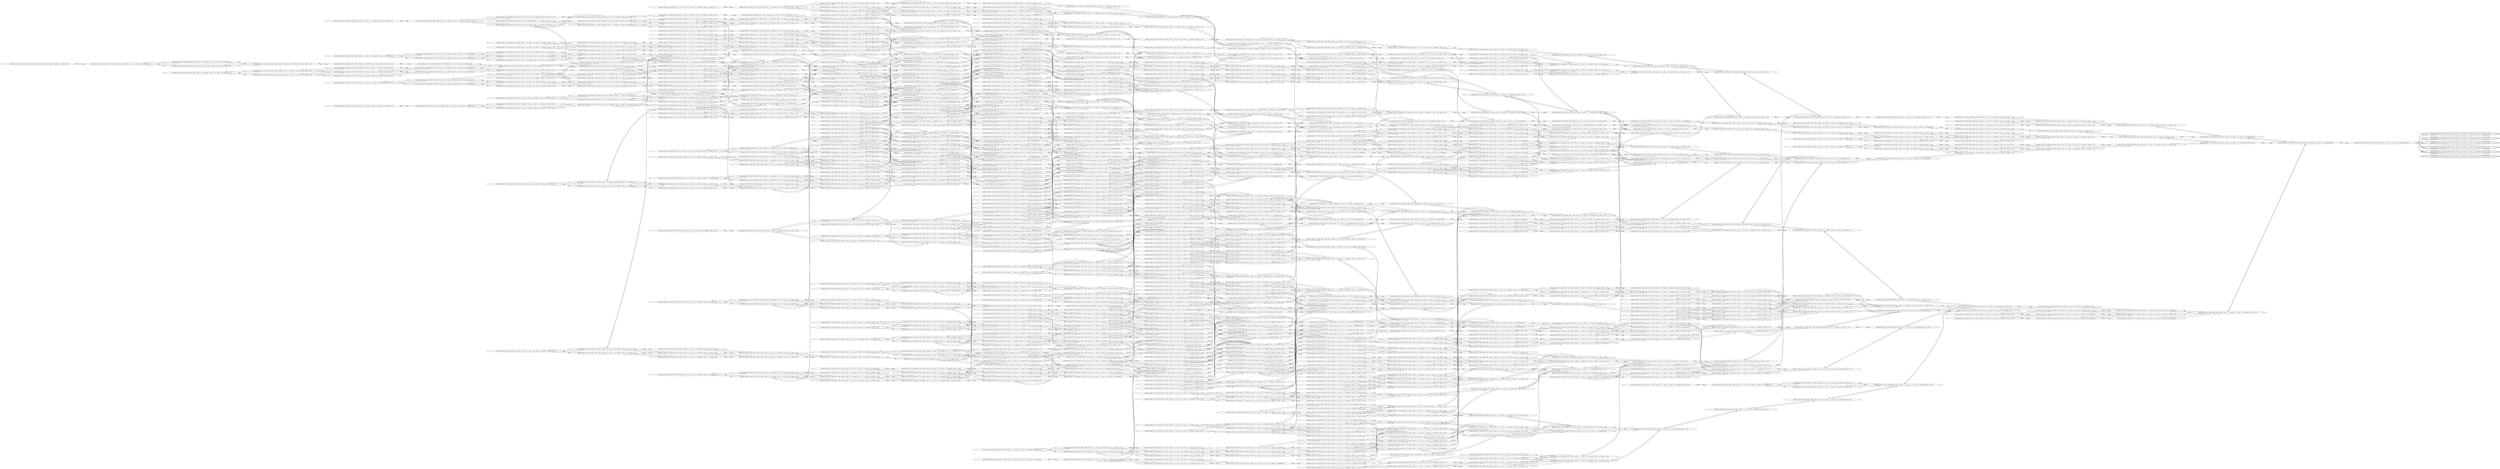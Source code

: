 digraph {
rankdir="LR"
s7849[label="(instance index=28, state index=7849, atoms={at(p1,c_0_0), at(t1,c_2_2), empty(t1), at(p2,c_0_0), at(p3,c_0_0)})"]
s7157[label="(instance index=28, state index=7157, atoms={at(p1,c_0_0), empty(t1), at(t1,c_1_2), at(p2,c_0_0), at(p3,c_0_0)})"]
s4160[label="(instance index=28, state index=4160, atoms={at(t1,c_2_2), empty(t1), at(p1,c_1_0), at(p2,c_0_0), at(p3,c_0_0)})"]
s6299[label="(instance index=28, state index=6299, atoms={at(p1,c_0_0), empty(t1), at(t1,c_1_1), at(p2,c_0_0), at(p3,c_0_0)})"]
s6298[label="(instance index=28, state index=6298, atoms={at(p1,c_0_0), at(t1,c_0_2), empty(t1), at(p2,c_0_0), at(p3,c_0_0)})"]
s3158[label="(instance index=28, state index=3158, atoms={empty(t1), at(t1,c_1_2), at(p1,c_1_0), at(p2,c_0_0), at(p3,c_0_0)})"]
s5215[label="(instance index=28, state index=5215, atoms={at(p1,c_0_0), at(t1,c_0_1), empty(t1), at(p2,c_0_0), at(p3,c_0_0)})"]
s3159[label="(instance index=28, state index=3159, atoms={empty(t1), at(t1,c_2_1), at(p1,c_1_0), at(p2,c_0_0), at(p3,c_0_0)})"]
s4161[label="(instance index=28, state index=4161, atoms={at(p1,c_0_0), empty(t1), at(t1,c_0_0), at(p2,c_0_0), at(p3,c_0_0)})"]
s2339[label="(instance index=28, state index=2339, atoms={empty(t1), at(t1,c_2_0), at(p1,c_1_0), at(p2,c_0_0), at(p3,c_0_0)})"]
s3481[label="(instance index=28, state index=3481, atoms={at(t1,c_2_2), empty(t1), at(p1,c_1_0), at(p2,c_0_1), at(p3,c_0_0)})"]
s2338[label="(instance index=28, state index=2338, atoms={empty(t1), at(t1,c_1_1), at(p1,c_1_0), at(p2,c_0_0), at(p3,c_0_0)})"]
s3484[label="(instance index=28, state index=3484, atoms={at(p1,c_0_0), at(t1,c_2_2), empty(t1), at(p3,c_0_0), at(p2,c_1_1)})"]
s2330[label="(instance index=28, state index=2330, atoms={at(p3,c_1_0), at(t1,c_2_2), empty(t1), at(p1,c_1_0), at(p2,c_0_0)})"]
s2337[label="(instance index=28, state index=2337, atoms={at(t1,c_0_2), empty(t1), at(p1,c_1_0), at(p2,c_0_0), at(p3,c_0_0)})"]
s2351[label="(instance index=28, state index=2351, atoms={at(p1,c_0_0), at(t1,c_2_2), at(p3,c_2_0), empty(t1), at(p2,c_0_0)})"]
s2650[label="(instance index=28, state index=2650, atoms={at(p1,c_0_0), empty(t1), at(t1,c_1_2), at(p3,c_0_0), at(p2,c_1_1)})"]
s1632[label="(instance index=28, state index=1632, atoms={at(p3,c_1_0), empty(t1), at(t1,c_2_1), at(p1,c_1_0), at(p2,c_0_0)})"]
s1631[label="(instance index=28, state index=1631, atoms={at(p3,c_1_0), empty(t1), at(t1,c_1_2), at(p1,c_1_0), at(p2,c_0_0)})"]
s1647[label="(instance index=28, state index=1647, atoms={at(p1,c_0_0), at(p3,c_2_0), empty(t1), at(t1,c_2_1), at(p2,c_0_0)})"]
s1636[label="(instance index=28, state index=1636, atoms={at(t1,c_0_1), empty(t1), at(p1,c_1_0), at(p2,c_0_0), at(p3,c_0_0)})"]
s1646[label="(instance index=28, state index=1646, atoms={at(p1,c_0_0), at(p3,c_2_0), empty(t1), at(t1,c_1_2), at(p2,c_0_0)})"]
s1637[label="(instance index=28, state index=1637, atoms={at(t1,c_1_0), empty(t1), at(p1,c_1_0), at(p2,c_0_0), at(p3,c_0_0)})"]
s3160[label="(instance index=28, state index=3160, atoms={carrying(t1,p1), at(t1,c_0_0), at(p2,c_0_0), at(p3,c_0_0)})"]
s2643[label="(instance index=28, state index=2643, atoms={empty(t1), at(t1,c_1_2), at(p1,c_1_0), at(p2,c_0_1), at(p3,c_0_0)})"]
s1902[label="(instance index=28, state index=1902, atoms={at(p1,c_0_0), at(t1,c_0_2), empty(t1), at(p3,c_0_0), at(p2,c_1_1)})"]
s1095[label="(instance index=28, state index=1095, atoms={at(p1,c_0_0), at(p3,c_2_0), empty(t1), at(t1,c_1_1), at(p2,c_0_0)})"]
s1096[label="(instance index=28, state index=1096, atoms={at(p1,c_0_0), at(p3,c_2_0), empty(t1), at(t1,c_2_0), at(p2,c_0_0)})"]
s404[label="(instance index=28, state index=404, atoms={at(t1,c_2_2), at(p3,c_2_0), empty(t1), at(p1,c_1_0), at(p2,c_0_0)})"]
s840[label="(instance index=28, state index=840, atoms={at(t1,c_2_2), empty(t1), at(p1,c_1_0), at(p3,c_0_0), at(p2,c_1_1)})"]
s1903[label="(instance index=28, state index=1903, atoms={at(p1,c_0_0), empty(t1), at(t1,c_1_1), at(p3,c_0_0), at(p2,c_1_1)})"]
s4175[label="(instance index=28, state index=4175, atoms={at(p3,c_2_1), at(p1,c_0_0), at(t1,c_2_2), empty(t1), at(p2,c_0_0)})"]
s1846[label="(instance index=28, state index=1846, atoms={at(p3,c_1_0), at(t1,c_2_2), empty(t1), at(p1,c_1_0), at(p2,c_0_1)})"]
s2340[label="(instance index=28, state index=2340, atoms={carrying(t1,p1), at(t1,c_1_0), at(p2,c_0_0), at(p3,c_0_0)})"]
s1094[label="(instance index=28, state index=1094, atoms={at(p1,c_0_0), at(p3,c_2_0), at(t1,c_0_2), empty(t1), at(p2,c_0_0)})"]
s1083[label="(instance index=28, state index=1083, atoms={at(p3,c_1_0), empty(t1), at(t1,c_1_1), at(p1,c_1_0), at(p2,c_0_0)})"]
s1895[label="(instance index=28, state index=1895, atoms={empty(t1), at(t1,c_1_1), at(p1,c_1_0), at(p2,c_0_1), at(p3,c_0_0)})"]
s1127[label="(instance index=28, state index=1127, atoms={at(p2,c_1_0), at(t1,c_0_2), empty(t1), at(p1,c_1_0), at(p3,c_0_0)})"]
s2053[label="(instance index=28, state index=2053, atoms={at(p1,c_0_0), at(t1,c_2_2), at(p3,c_2_0), empty(t1), at(p2,c_0_1)})"]
s1084[label="(instance index=28, state index=1084, atoms={at(p3,c_1_0), empty(t1), at(t1,c_2_0), at(p1,c_1_0), at(p2,c_0_0)})"]
s1894[label="(instance index=28, state index=1894, atoms={at(t1,c_0_2), empty(t1), at(p1,c_1_0), at(p2,c_0_1), at(p3,c_0_0)})"]
s1086[label="(instance index=28, state index=1086, atoms={empty(t1), at(p1,c_1_0), at(t1,c_0_0), at(p2,c_0_0), at(p3,c_0_0)})"]
s1119[label="(instance index=28, state index=1119, atoms={at(p2,c_1_0), at(p3,c_1_0), at(t1,c_0_2), empty(t1), at(p1,c_1_0)})"]
s1120[label="(instance index=28, state index=1120, atoms={at(p2,c_1_0), at(p3,c_1_0), at(t1,c_2_2), empty(t1), at(p1,c_1_0)})"]
s694[label="(instance index=28, state index=694, atoms={at(p2,c_1_0), at(t1,c_0_1), empty(t1), at(p1,c_1_0), at(p3,c_0_0)})"]
s690[label="(instance index=28, state index=690, atoms={at(p2,c_1_0), at(p3,c_1_0), empty(t1), at(t1,c_2_1), at(p1,c_1_0)})"]
s689[label="(instance index=28, state index=689, atoms={at(p2,c_1_0), at(p3,c_1_0), empty(t1), at(t1,c_1_2), at(p1,c_1_0)})"]
s688[label="(instance index=28, state index=688, atoms={at(p2,c_1_0), at(p3,c_1_0), at(t1,c_0_1), empty(t1), at(p1,c_1_0)})"]
s673[label="(instance index=28, state index=673, atoms={at(p1,c_0_0), at(t1,c_1_0), at(p3,c_2_0), empty(t1), at(p2,c_0_0)})"]
s239[label="(instance index=28, state index=239, atoms={at(p3,c_2_0), empty(t1), at(t1,c_1_2), at(p1,c_1_0), at(p2,c_0_0)})"]
s2652[label="(instance index=28, state index=2652, atoms={at(p1,c_0_0), at(t1,c_1_1), carrying(t1,p2), at(p3,c_0_0)})"]
s240[label="(instance index=28, state index=240, atoms={at(p3,c_2_0), empty(t1), at(t1,c_2_1), at(p1,c_1_0), at(p2,c_0_0)})"]
s1318[label="(instance index=28, state index=1318, atoms={at(t1,c_0_1), empty(t1), at(p1,c_1_0), at(p2,c_0_1), at(p3,c_0_0)})"]
s516[label="(instance index=28, state index=516, atoms={empty(t1), at(t1,c_2_1), at(p1,c_1_0), at(p3,c_0_0), at(p2,c_1_1)})"]
s515[label="(instance index=28, state index=515, atoms={empty(t1), at(t1,c_1_2), at(p1,c_1_0), at(p3,c_0_0), at(p2,c_1_1)})"]
s1284[label="(instance index=28, state index=1284, atoms={at(p3,c_1_0), empty(t1), at(t1,c_2_1), at(p1,c_1_0), at(p2,c_0_1)})"]
s1283[label="(instance index=28, state index=1283, atoms={at(p3,c_1_0), empty(t1), at(t1,c_1_2), at(p1,c_1_0), at(p2,c_0_1)})"]
s1423[label="(instance index=28, state index=1423, atoms={at(p1,c_0_0), at(p3,c_2_0), empty(t1), at(t1,c_2_1), at(p2,c_0_1)})"]
s667[label="(instance index=28, state index=667, atoms={at(p3,c_1_0), at(t1,c_1_0), empty(t1), at(p1,c_1_0), at(p2,c_0_0)})"]
s5231[label="(instance index=28, state index=5231, atoms={at(p3,c_2_1), at(p1,c_0_0), empty(t1), at(t1,c_1_2), at(p2,c_0_0)})"]
s668[label="(instance index=28, state index=668, atoms={carrying(t1,p3), at(p1,c_1_0), at(t1,c_0_0), at(p2,c_0_0)})"]
s672[label="(instance index=28, state index=672, atoms={at(p1,c_0_0), at(t1,c_0_1), at(p3,c_2_0), empty(t1), at(p2,c_0_0)})"]
s1648[label="(instance index=28, state index=1648, atoms={at(p1,c_0_0), carrying(t1,p3), at(t1,c_2_0), at(p2,c_0_0)})"]
s3170[label="(instance index=28, state index=3170, atoms={at(p3,c_2_1), at(p1,c_0_0), empty(t1), at(t1,c_2_1), at(p2,c_0_0)})"]
s1422[label="(instance index=28, state index=1422, atoms={at(p1,c_0_0), at(p3,c_2_0), empty(t1), at(t1,c_1_2), at(p2,c_0_1)})"]
s1325[label="(instance index=28, state index=1325, atoms={at(p1,c_0_0), at(t1,c_0_1), empty(t1), at(p3,c_0_0), at(p2,c_1_1)})"]
s853[label="(instance index=28, state index=853, atoms={at(p3,c_0_1), at(t1,c_2_2), empty(t1), at(p1,c_1_0), at(p2,c_1_1)})"]
s302[label="(instance index=28, state index=302, atoms={at(t1,c_0_2), empty(t1), at(p1,c_1_0), at(p3,c_0_0), at(p2,c_1_1)})"]
s1850[label="(instance index=28, state index=1850, atoms={at(p3,c_1_0), at(t1,c_2_2), empty(t1), at(p2,c_0_2), at(p1,c_1_0)})"]
s291[label="(instance index=28, state index=291, atoms={at(p3,c_1_0), at(t1,c_2_2), empty(t1), at(p1,c_1_0), at(p2,c_1_1)})"]
s290[label="(instance index=28, state index=290, atoms={at(p3,c_1_0), at(t1,c_0_2), empty(t1), at(p1,c_1_0), at(p2,c_1_1)})"]
s809[label="(instance index=28, state index=809, atoms={at(p3,c_1_0), empty(t1), at(t1,c_1_1), at(p1,c_1_0), at(p2,c_0_1)})"]
s808[label="(instance index=28, state index=808, atoms={at(p3,c_1_0), at(t1,c_0_2), empty(t1), at(p1,c_1_0), at(p2,c_0_1)})"]
s807[label="(instance index=28, state index=807, atoms={at(p3,c_1_0), empty(t1), at(p1,c_1_0), at(p2,c_0_1), at(t1,c_0_0)})"]
s148[label="(instance index=28, state index=148, atoms={at(p2,c_1_0), at(t1,c_2_2), at(p3,c_2_0), empty(t1), at(p1,c_1_0)})"]
s147[label="(instance index=28, state index=147, atoms={at(p2,c_1_0), at(p3,c_2_0), at(t1,c_0_2), empty(t1), at(p1,c_1_0)})"]
s140[label="(instance index=28, state index=140, atoms={at(p3,c_2_0), at(t1,c_0_2), empty(t1), at(p1,c_1_0), at(p2,c_0_0)})"]
s139[label="(instance index=28, state index=139, atoms={at(t1,c_2_2), at(p3,c_2_0), empty(t1), at(p1,c_1_0), at(p2,c_0_1)})"]
s4173[label="(instance index=28, state index=4173, atoms={at(p3,c_2_1), at(p1,c_0_0), empty(t1), at(t1,c_1_1), at(p2,c_0_0)})"]
s845[label="(instance index=28, state index=845, atoms={at(p1,c_0_0), empty(t1), at(t1,c_0_0), at(p3,c_0_0), at(p2,c_1_1)})"]
s911[label="(instance index=28, state index=911, atoms={at(p1,c_0_0), at(p3,c_2_0), at(t1,c_0_2), empty(t1), at(p2,c_0_1)})"]
s141[label="(instance index=28, state index=141, atoms={at(p3,c_2_0), empty(t1), at(t1,c_1_1), at(p1,c_1_0), at(p2,c_0_0)})"]
s1899[label="(instance index=28, state index=1899, atoms={at(t1,c_2_2), at(p2,c_1_2), empty(t1), at(p1,c_1_0), at(p3,c_0_0)})"]
s1074[label="(instance index=28, state index=1074, atoms={at(p1,c_0_0), at(p3,c_2_0), empty(t1), at(t1,c_2_0), at(p2,c_0_1)})"]
s142[label="(instance index=28, state index=142, atoms={at(p3,c_2_0), empty(t1), at(t1,c_2_0), at(p1,c_1_0), at(p2,c_0_0)})"]
s841[label="(instance index=28, state index=841, atoms={at(t1,c_0_1), carrying(t1,p2), at(p1,c_1_0), at(p3,c_0_0)})"]
s1109[label="(instance index=28, state index=1109, atoms={at(t1,c_2_2), at(p3,c_2_0), empty(t1), at(p1,c_2_0), at(p2,c_0_0)})"]
s4174[label="(instance index=28, state index=4174, atoms={at(p3,c_2_1), at(p1,c_0_0), empty(t1), at(t1,c_2_0), at(p2,c_0_0)})"]
s1066[label="(instance index=28, state index=1066, atoms={at(p3,c_1_0), empty(t1), at(t1,c_2_0), at(p1,c_1_0), at(p2,c_0_1)})"]
s303[label="(instance index=28, state index=303, atoms={empty(t1), at(t1,c_1_1), at(p1,c_1_0), at(p3,c_0_0), at(p2,c_1_1)})"]
s1068[label="(instance index=28, state index=1068, atoms={empty(t1), at(p1,c_1_0), at(p2,c_0_1), at(t1,c_0_0), at(p3,c_0_0)})"]
s1092[label="(instance index=28, state index=1092, atoms={at(p3,c_2_1), at(t1,c_2_2), empty(t1), at(p1,c_1_0), at(p2,c_0_0)})"]
s415[label="(instance index=28, state index=415, atoms={at(p2,c_1_0), at(p3,c_1_0), empty(t1), at(p1,c_1_0), at(t1,c_0_0)})"]
s304[label="(instance index=28, state index=304, atoms={empty(t1), at(t1,c_2_0), at(p1,c_1_0), at(p3,c_0_0), at(p2,c_1_1)})"]
s2055[label="(instance index=28, state index=2055, atoms={at(p1,c_0_0), at(t1,c_2_2), at(p3,c_2_0), empty(t1), at(p2,c_0_2)})"]
s2353[label="(instance index=28, state index=2353, atoms={at(p1,c_0_0), at(t1,c_2_1), carrying(t1,p3), at(p2,c_0_0)})"]
s419[label="(instance index=28, state index=419, atoms={at(p2,c_1_0), empty(t1), at(p1,c_1_0), at(t1,c_0_0), at(p3,c_0_0)})"]
s417[label="(instance index=28, state index=417, atoms={at(p2,c_1_0), at(p3,c_1_0), empty(t1), at(t1,c_2_0), at(p1,c_1_0)})"]
s416[label="(instance index=28, state index=416, atoms={at(p2,c_1_0), at(p3,c_1_0), empty(t1), at(t1,c_1_1), at(p1,c_1_0)})"]
s4418[label="(instance index=28, state index=4418, atoms={at(p1,c_0_0), at(t1,c_0_2), empty(t1), at(p2,c_2_1), at(p3,c_0_0)})"]
s407[label="(instance index=28, state index=407, atoms={at(p1,c_0_0), at(p3,c_2_0), empty(t1), at(t1,c_0_0), at(p2,c_0_0)})"]
s912[label="(instance index=28, state index=912, atoms={at(p1,c_0_0), at(p3,c_2_0), empty(t1), at(t1,c_1_1), at(p2,c_0_1)})"]
s332[label="(instance index=28, state index=332, atoms={at(p1,c_0_0), at(t1,c_2_2), at(p3,c_2_0), empty(t1), at(p2,c_1_1)})"]
s405[label="(instance index=28, state index=405, atoms={at(t1,c_1_0), carrying(t1,p3), at(p1,c_1_0), at(p2,c_0_0)})"]
s1911[label="(instance index=28, state index=1911, atoms={at(p1,c_1_1), at(t1,c_2_2), empty(t1), at(p3,c_0_0), at(p2,c_1_1)})"]
s659[label="(instance index=28, state index=659, atoms={at(p1,c_0_0), at(t1,c_1_0), at(p3,c_2_0), empty(t1), at(p2,c_0_1)})"]
s655[label="(instance index=28, state index=655, atoms={carrying(t1,p3), at(p1,c_1_0), at(p2,c_0_1), at(t1,c_0_0)})"]
s654[label="(instance index=28, state index=654, atoms={at(p3,c_1_0), at(t1,c_1_0), empty(t1), at(p1,c_1_0), at(p2,c_0_1)})"]
s522[label="(instance index=28, state index=522, atoms={at(p3,c_0_1), empty(t1), at(t1,c_1_2), at(p1,c_1_0), at(p2,c_1_1)})"]
s181[label="(instance index=28, state index=181, atoms={at(t1,c_0_1), empty(t1), at(p1,c_1_0), at(p3,c_0_0), at(p2,c_1_1)})"]
s1287[label="(instance index=28, state index=1287, atoms={at(p3,c_1_0), empty(t1), at(p2,c_0_2), at(t1,c_1_2), at(p1,c_1_0)})"]
s176[label="(instance index=28, state index=176, atoms={at(p3,c_1_0), empty(t1), at(t1,c_2_1), at(p1,c_1_0), at(p2,c_1_1)})"]
s175[label="(instance index=28, state index=175, atoms={at(p3,c_1_0), empty(t1), at(t1,c_1_2), at(p1,c_1_0), at(p2,c_1_1)})"]
s174[label="(instance index=28, state index=174, atoms={at(p3,c_1_0), at(t1,c_0_1), empty(t1), at(p1,c_1_0), at(p2,c_1_1)})"]
s495[label="(instance index=28, state index=495, atoms={at(p3,c_1_0), at(t1,c_0_1), empty(t1), at(p1,c_1_0), at(p2,c_0_1)})"]
s248[label="(instance index=28, state index=248, atoms={at(p2,c_1_0), carrying(t1,p3), at(p1,c_1_0), at(t1,c_0_0)})"]
s81[label="(instance index=28, state index=81, atoms={at(p2,c_1_0), at(p3,c_2_0), empty(t1), at(t1,c_2_1), at(p1,c_1_0)})"]
s80[label="(instance index=28, state index=80, atoms={at(p2,c_1_0), at(p3,c_2_0), empty(t1), at(t1,c_1_2), at(p1,c_1_0)})"]
s79[label="(instance index=28, state index=79, atoms={at(p2,c_1_0), at(t1,c_0_1), at(p3,c_2_0), empty(t1), at(p1,c_1_0)})"]
s75[label="(instance index=28, state index=75, atoms={at(t1,c_0_1), at(p3,c_2_0), empty(t1), at(p1,c_1_0), at(p2,c_0_0)})"]
s1643[label="(instance index=28, state index=1643, atoms={at(p3,c_2_1), empty(t1), at(t1,c_1_2), at(p1,c_1_0), at(p2,c_0_0)})"]
s2647[label="(instance index=28, state index=2647, atoms={at(p2,c_1_2), empty(t1), at(t1,c_2_1), at(p1,c_1_0), at(p3,c_0_0)})"]
s518[label="(instance index=28, state index=518, atoms={carrying(t1,p1), at(t1,c_0_0), at(p3,c_0_0), at(p2,c_1_1)})"]
s182[label="(instance index=28, state index=182, atoms={at(t1,c_1_0), empty(t1), at(p1,c_1_0), at(p3,c_0_0), at(p2,c_1_1)})"]
s1425[label="(instance index=28, state index=1425, atoms={at(p1,c_0_0), at(p3,c_2_0), empty(t1), at(p2,c_0_2), at(t1,c_1_2)})"]
s555[label="(instance index=28, state index=555, atoms={at(p1,c_0_0), at(t1,c_0_1), at(p3,c_2_0), empty(t1), at(p2,c_0_1)})"]
s242[label="(instance index=28, state index=242, atoms={carrying(t1,p1), at(p3,c_2_0), at(t1,c_0_0), at(p2,c_0_0)})"]
s76[label="(instance index=28, state index=76, atoms={at(t1,c_1_0), at(p3,c_2_0), empty(t1), at(p1,c_1_0), at(p2,c_0_0)})"]
s198[label="(instance index=28, state index=198, atoms={at(p1,c_0_0), at(p3,c_2_0), empty(t1), at(t1,c_2_1), at(p2,c_1_1)})"]
s197[label="(instance index=28, state index=197, atoms={at(p1,c_0_0), at(p3,c_2_0), empty(t1), at(t1,c_1_2), at(p2,c_1_1)})"]
s1322[label="(instance index=28, state index=1322, atoms={at(p2,c_1_2), empty(t1), at(t1,c_1_2), at(p1,c_1_0), at(p3,c_0_0)})"]
s1320[label="(instance index=28, state index=1320, atoms={at(t1,c_0_2), carrying(t1,p2), at(p1,c_1_0), at(p3,c_0_0)})"]
s670[label="(instance index=28, state index=670, atoms={at(p3,c_2_1), empty(t1), at(t1,c_2_1), at(p1,c_1_0), at(p2,c_0_0)})"]
s241[label="(instance index=28, state index=241, atoms={carrying(t1,p3), at(t1,c_2_0), at(p1,c_1_0), at(p2,c_0_0)})"]
s517[label="(instance index=28, state index=517, atoms={at(t1,c_1_1), carrying(t1,p2), at(p1,c_1_0), at(p3,c_0_0)})"]
s1286[label="(instance index=28, state index=1286, atoms={at(p3,c_1_0), at(t1,c_0_1), empty(t1), at(p2,c_0_2), at(p1,c_1_0)})"]
s74[label="(instance index=28, state index=74, atoms={at(p3,c_2_0), empty(t1), at(t1,c_2_1), at(p1,c_1_0), at(p2,c_0_1)})"]
s73[label="(instance index=28, state index=73, atoms={at(p3,c_2_0), empty(t1), at(t1,c_1_2), at(p1,c_1_0), at(p2,c_0_1)})"]
s3388[label="(instance index=28, state index=3388, atoms={at(p1,c_0_0), at(t1,c_0_1), empty(t1), at(p2,c_2_1), at(p3,c_0_0)})"]
s247[label="(instance index=28, state index=247, atoms={at(p2,c_1_0), at(p3,c_1_0), at(t1,c_1_0), empty(t1), at(p1,c_1_0)})"]
s3389[label="(instance index=28, state index=3389, atoms={at(p1,c_0_0), at(t1,c_1_0), empty(t1), at(p2,c_2_1), at(p3,c_0_0)})"]
s682[label="(instance index=28, state index=682, atoms={at(p3,c_2_0), empty(t1), at(t1,c_2_1), at(p1,c_2_0), at(p2,c_0_0)})"]
s1331[label="(instance index=28, state index=1331, atoms={at(p1,c_1_1), empty(t1), at(t1,c_1_2), at(p3,c_0_0), at(p2,c_1_1)})"]
s1658[label="(instance index=28, state index=1658, atoms={at(p3,c_2_0), empty(t1), at(t1,c_1_2), at(p1,c_2_0), at(p2,c_0_0)})"]
s1448[label="(instance index=28, state index=1448, atoms={at(p3,c_2_0), empty(t1), at(t1,c_1_2), at(p1,c_0_1), at(p2,c_0_1)})"]
s3171[label="(instance index=28, state index=3171, atoms={at(p1,c_0_0), at(t1,c_2_2), carrying(t1,p3), at(p2,c_0_0)})"]
s2451[label="(instance index=28, state index=2451, atoms={at(p3,c_2_0), at(t1,c_0_2), empty(t1), at(p1,c_2_0), at(p2,c_2_0)})"]
s448[label="(instance index=28, state index=448, atoms={at(p3,c_2_0), at(t1,c_0_2), empty(t1), at(p1,c_1_0), at(p2,c_2_0)})"]
s1108[label="(instance index=28, state index=1108, atoms={at(p3,c_2_0), empty(t1), at(p1,c_2_0), at(t1,c_1_1), at(p2,c_0_0)})"]
s2054[label="(instance index=28, state index=2054, atoms={at(p1,c_0_0), at(p3,c_2_0), empty(t1), at(p2,c_0_2), at(t1,c_1_1)})"]
s110[label="(instance index=28, state index=110, atoms={at(p1,c_0_0), at(p3,c_2_0), at(t1,c_0_2), empty(t1), at(p2,c_1_1)})"]
s1909[label="(instance index=28, state index=1909, atoms={at(p1,c_1_1), at(t1,c_0_2), empty(t1), at(p3,c_0_0), at(p2,c_1_1)})"]
s1897[label="(instance index=28, state index=1897, atoms={at(p2,c_1_2), at(t1,c_0_2), empty(t1), at(p1,c_1_0), at(p3,c_0_0)})"]
s1080[label="(instance index=28, state index=1080, atoms={at(t1,c_2_2), at(p3,c_2_0), empty(t1), at(p1,c_2_0), at(p2,c_0_1)})"]
s933[label="(instance index=28, state index=933, atoms={at(p3,c_2_0), empty(t1), at(p1,c_0_1), at(t1,c_1_1), at(p2,c_0_1)})"]
s931[label="(instance index=28, state index=931, atoms={at(p3,c_2_0), empty(t1), at(p1,c_0_1), at(p2,c_0_1), at(t1,c_0_0)})"]
s1263[label="(instance index=28, state index=1263, atoms={at(t1,c_0_2), empty(t1), at(p2,c_2_1), at(p1,c_1_0), at(p3,c_0_0)})"]
s397[label="(instance index=28, state index=397, atoms={at(t1,c_1_0), carrying(t1,p3), at(p1,c_1_0), at(p2,c_0_1)})"]
s314[label="(instance index=28, state index=314, atoms={at(t1,c_2_2), empty(t1), at(p1,c_1_0), at(p3,c_1_1), at(p2,c_1_1)})"]
s307[label="(instance index=28, state index=307, atoms={at(p3,c_0_1), at(t1,c_0_2), empty(t1), at(p1,c_1_0), at(p2,c_1_1)})"]
s102[label="(instance index=28, state index=102, atoms={empty(t1), at(p1,c_1_0), at(t1,c_0_0), at(p3,c_0_0), at(p2,c_1_1)})"]
s100[label="(instance index=28, state index=100, atoms={at(p3,c_1_0), empty(t1), at(t1,c_2_0), at(p1,c_1_0), at(p2,c_1_1)})"]
s98[label="(instance index=28, state index=98, atoms={at(p3,c_1_0), empty(t1), at(p1,c_1_0), at(t1,c_0_0), at(p2,c_1_1)})"]
s814[label="(instance index=28, state index=814, atoms={at(p3,c_1_0), at(t1,c_2_2), at(p2,c_1_2), empty(t1), at(p1,c_1_0)})"]
s812[label="(instance index=28, state index=812, atoms={at(p3,c_1_0), at(p2,c_1_2), at(t1,c_0_2), empty(t1), at(p1,c_1_0)})"]
s811[label="(instance index=28, state index=811, atoms={at(p3,c_1_0), at(t1,c_0_2), empty(t1), at(p2,c_0_2), at(p1,c_1_0)})"]
s99[label="(instance index=28, state index=99, atoms={at(p3,c_1_0), empty(t1), at(t1,c_1_1), at(p1,c_1_0), at(p2,c_1_1)})"]
s149[label="(instance index=28, state index=149, atoms={at(p2,c_1_0), at(t1,c_1_0), carrying(t1,p3), at(p1,c_1_0)})"]
s160[label="(instance index=28, state index=160, atoms={at(t1,c_2_2), at(p3,c_2_0), empty(t1), at(p1,c_1_0), at(p2,c_2_0)})"]
s146[label="(instance index=28, state index=146, atoms={at(t1,c_2_2), at(p3,c_2_0), empty(t1), at(p2,c_0_2), at(p1,c_1_0)})"]
s42[label="(instance index=28, state index=42, atoms={at(p2,c_1_0), at(p3,c_2_0), empty(t1), at(t1,c_2_0), at(p1,c_1_0)})"]
s40[label="(instance index=28, state index=40, atoms={at(p2,c_1_0), at(p3,c_2_0), empty(t1), at(p1,c_1_0), at(t1,c_0_0)})"]
s38[label="(instance index=28, state index=38, atoms={at(p3,c_2_0), empty(t1), at(p1,c_1_0), at(t1,c_0_0), at(p2,c_0_0)})"]
s37[label="(instance index=28, state index=37, atoms={at(p3,c_2_0), empty(t1), at(t1,c_1_1), at(p1,c_1_0), at(p2,c_0_1)})"]
s36[label="(instance index=28, state index=36, atoms={at(p3,c_2_0), at(t1,c_0_2), empty(t1), at(p1,c_1_0), at(p2,c_0_1)})"]
s35[label="(instance index=28, state index=35, atoms={at(p3,c_2_0), empty(t1), at(p1,c_1_0), at(p2,c_0_1), at(t1,c_0_0)})"]
s3[label="(instance index=28, state index=3, atoms={at(t1,c_2_2), at(p3,c_2_0), empty(t1), at(p1,c_1_0), at(p2,c_1_1)})"]
s1[label="(instance index=28, state index=1, atoms={at(p3,c_2_0), at(t1,c_0_2), empty(t1), at(p1,c_1_0), at(p2,c_1_1)})"]
s2574[label="(instance index=28, state index=2574, atoms={at(p1,c_0_0), empty(t1), at(p2,c_2_1), at(t1,c_0_0), at(p3,c_0_0)})"]
s1898[label="(instance index=28, state index=1898, atoms={at(p2,c_1_2), empty(t1), at(t1,c_1_1), at(p1,c_1_0), at(p3,c_0_0)})"]
s305[label="(instance index=28, state index=305, atoms={carrying(t1,p1), at(t1,c_1_0), at(p3,c_0_0), at(p2,c_1_1)})"]
s917[label="(instance index=28, state index=917, atoms={at(p1,c_0_0), at(t1,c_2_2), at(p2,c_1_2), at(p3,c_2_0), empty(t1)})"]
s143[label="(instance index=28, state index=143, atoms={carrying(t1,p1), at(t1,c_1_0), at(p3,c_2_0), at(p2,c_0_0)})"]
s111[label="(instance index=28, state index=111, atoms={at(p1,c_0_0), at(p3,c_2_0), empty(t1), at(t1,c_1_1), at(p2,c_1_1)})"]
s4176[label="(instance index=28, state index=4176, atoms={at(p1,c_0_0), at(p3,c_2_2), at(t1,c_2_2), empty(t1), at(p2,c_0_0)})"]
s843[label="(instance index=28, state index=843, atoms={at(t1,c_1_2), carrying(t1,p2), at(p1,c_1_0), at(p3,c_0_0)})"]
s292[label="(instance index=28, state index=292, atoms={at(p3,c_1_0), at(t1,c_0_1), carrying(t1,p2), at(p1,c_1_0)})"]
s847[label="(instance index=28, state index=847, atoms={at(p1,c_1_1), empty(t1), at(t1,c_1_1), at(p3,c_0_0), at(p2,c_1_1)})"]
s1168[label="(instance index=28, state index=1168, atoms={at(p1,c_0_0), at(p3,c_2_0), at(t1,c_0_2), empty(t1), at(p2,c_2_0)})"]
s913[label="(instance index=28, state index=913, atoms={at(p1,c_0_0), at(p3,c_2_0), at(t1,c_0_2), empty(t1), at(p2,c_0_2)})"]
s2507[label="(instance index=28, state index=2507, atoms={at(p2,c_1_2), empty(t1), at(t1,c_2_0), at(p1,c_1_0), at(p3,c_0_0)})"]
s412[label="(instance index=28, state index=412, atoms={at(p3,c_2_0), empty(t1), at(t1,c_2_0), at(p1,c_2_0), at(p2,c_0_0)})"]
s932[label="(instance index=28, state index=932, atoms={at(p3,c_2_0), at(t1,c_0_2), empty(t1), at(p1,c_0_1), at(p2,c_0_1)})"]
s1072[label="(instance index=28, state index=1072, atoms={at(p3,c_2_1), at(t1,c_2_2), empty(t1), at(p1,c_1_0), at(p2,c_0_1)})"]
s112[label="(instance index=28, state index=112, atoms={at(p1,c_0_0), at(p3,c_2_0), empty(t1), at(t1,c_2_0), at(p2,c_1_1)})"]
s1090[label="(instance index=28, state index=1090, atoms={at(p3,c_2_1), empty(t1), at(t1,c_1_1), at(p1,c_1_0), at(p2,c_0_0)})"]
s333[label="(instance index=28, state index=333, atoms={at(p1,c_0_0), at(t1,c_0_1), at(p3,c_2_0), carrying(t1,p2)})"]
s137[label="(instance index=28, state index=137, atoms={at(p3,c_2_0), empty(t1), at(t1,c_2_0), at(p1,c_1_0), at(p2,c_0_1)})"]
s41[label="(instance index=28, state index=41, atoms={at(p2,c_1_0), at(p3,c_2_0), empty(t1), at(t1,c_1_1), at(p1,c_1_0)})"]
s308[label="(instance index=28, state index=308, atoms={at(p3,c_0_1), empty(t1), at(t1,c_1_1), at(p1,c_1_0), at(p2,c_1_1)})"]
s921[label="(instance index=28, state index=921, atoms={at(p1,c_0_0), at(t1,c_2_2), at(p3,c_2_0), empty(t1), at(p2,c_2_1)})"]
s306[label="(instance index=28, state index=306, atoms={at(p3,c_0_1), empty(t1), at(p1,c_1_0), at(t1,c_0_0), at(p2,c_1_1)})"]
s311[label="(instance index=28, state index=311, atoms={at(t1,c_0_2), empty(t1), at(p1,c_1_0), at(p3,c_1_1), at(p2,c_1_1)})"]
s1091[label="(instance index=28, state index=1091, atoms={at(p3,c_2_1), empty(t1), at(t1,c_2_0), at(p1,c_1_0), at(p2,c_0_0)})"]
s406[label="(instance index=28, state index=406, atoms={at(t1,c_2_1), carrying(t1,p3), at(p1,c_1_0), at(p2,c_0_0)})"]
s340[label="(instance index=28, state index=340, atoms={at(t1,c_2_2), at(p3,c_2_0), empty(t1), at(p1,c_0_1), at(p2,c_1_1)})"]
s927[label="(instance index=28, state index=927, atoms={at(p3,c_2_1), at(p1,c_0_0), at(t1,c_2_2), empty(t1), at(p2,c_1_1)})"]
s399[label="(instance index=28, state index=399, atoms={at(p1,c_0_0), at(p3,c_2_0), empty(t1), at(p2,c_0_1), at(t1,c_0_0)})"]
s1140[label="(instance index=28, state index=1140, atoms={at(p2,c_1_0), at(p3,c_2_1), at(t1,c_0_2), empty(t1), at(p1,c_1_0)})"]
s425[label="(instance index=28, state index=425, atoms={at(p2,c_1_0), at(p3,c_2_1), at(t1,c_2_2), empty(t1), at(p1,c_1_0)})"]
s266[label="(instance index=28, state index=266, atoms={at(p3,c_2_0), empty(t1), at(t1,c_1_2), at(p1,c_1_0), at(p2,c_2_0)})"]
s265[label="(instance index=28, state index=265, atoms={at(t1,c_0_1), at(p3,c_2_0), empty(t1), at(p1,c_1_0), at(p2,c_2_0)})"]
s1566[label="(instance index=28, state index=1566, atoms={at(p3,c_2_0), empty(t1), at(t1,c_1_2), at(p1,c_2_0), at(p2,c_0_1)})"]
s1424[label="(instance index=28, state index=1424, atoms={at(p1,c_0_0), at(t1,c_0_1), at(p3,c_2_0), empty(t1), at(p2,c_0_2)})"]
s58[label="(instance index=28, state index=58, atoms={at(p1,c_0_0), at(t1,c_1_0), at(p3,c_2_0), empty(t1), at(p2,c_1_1)})"]
s57[label="(instance index=28, state index=57, atoms={at(p1,c_0_0), at(t1,c_0_1), at(p3,c_2_0), empty(t1), at(p2,c_1_1)})"]
s1776[label="(instance index=28, state index=1776, atoms={at(t1,c_0_1), at(p2,c_1_2), empty(t1), at(p1,c_1_0), at(p3,c_0_0)})"]
s1289[label="(instance index=28, state index=1289, atoms={at(p3,c_1_0), at(p2,c_1_2), empty(t1), at(t1,c_2_1), at(p1,c_1_0)})"]
s1288[label="(instance index=28, state index=1288, atoms={at(p3,c_1_0), at(t1,c_0_1), at(p2,c_1_2), empty(t1), at(p1,c_1_0)})"]
s246[label="(instance index=28, state index=246, atoms={at(p3,c_2_0), empty(t1), at(t1,c_2_1), at(p2,c_0_2), at(p1,c_1_0)})"]
s567[label="(instance index=28, state index=567, atoms={at(t1,c_0_1), at(p3,c_2_0), empty(t1), at(p1,c_0_1), at(p2,c_0_1)})"]
s236[label="(instance index=28, state index=236, atoms={carrying(t1,p1), at(p3,c_2_0), at(p2,c_0_1), at(t1,c_0_0)})"]
s202[label="(instance index=28, state index=202, atoms={at(p3,c_2_0), empty(t1), at(t1,c_1_2), at(p1,c_0_1), at(p2,c_1_1)})"]
s1401[label="(instance index=28, state index=1401, atoms={at(p3,c_2_1), empty(t1), at(t1,c_1_2), at(p1,c_1_0), at(p2,c_0_1)})"]
s794[label="(instance index=28, state index=794, atoms={at(t1,c_0_1), empty(t1), at(p2,c_2_1), at(p1,c_1_0), at(p3,c_0_0)})"]
s703[label="(instance index=28, state index=703, atoms={at(p2,c_1_0), at(p3,c_2_1), empty(t1), at(t1,c_1_2), at(p1,c_1_0)})"]
s657[label="(instance index=28, state index=657, atoms={at(p3,c_2_1), empty(t1), at(t1,c_2_1), at(p1,c_1_0), at(p2,c_0_1)})"]
s524[label="(instance index=28, state index=524, atoms={at(p3,c_0_1), at(t1,c_1_1), carrying(t1,p2), at(p1,c_1_0)})"]
s235[label="(instance index=28, state index=235, atoms={carrying(t1,p3), at(t1,c_2_0), at(p1,c_1_0), at(p2,c_0_1)})"]
s203[label="(instance index=28, state index=203, atoms={at(p3,c_2_0), empty(t1), at(t1,c_2_1), at(p1,c_0_1), at(p2,c_1_1)})"]
s201[label="(instance index=28, state index=201, atoms={at(t1,c_1_0), at(p3,c_2_0), empty(t1), at(p1,c_0_1), at(p2,c_1_1)})"]
s188[label="(instance index=28, state index=188, atoms={empty(t1), at(t1,c_2_1), at(p1,c_1_0), at(p3,c_1_1), at(p2,c_1_1)})"]
s187[label="(instance index=28, state index=187, atoms={empty(t1), at(t1,c_1_2), at(p1,c_1_0), at(p3,c_1_1), at(p2,c_1_1)})"]
s185[label="(instance index=28, state index=185, atoms={at(t1,c_0_1), empty(t1), at(p1,c_1_0), at(p3,c_1_1), at(p2,c_1_1)})"]
s53[label="(instance index=28, state index=53, atoms={carrying(t1,p3), at(p1,c_1_0), at(t1,c_0_0), at(p2,c_1_1)})"]
s52[label="(instance index=28, state index=52, atoms={at(p3,c_1_0), at(t1,c_1_0), empty(t1), at(p1,c_1_0), at(p2,c_1_1)})"]
s499[label="(instance index=28, state index=499, atoms={at(p3,c_1_0), at(p2,c_1_2), empty(t1), at(t1,c_1_2), at(p1,c_1_0)})"]
s497[label="(instance index=28, state index=497, atoms={at(p3,c_1_0), at(t1,c_0_2), carrying(t1,p2), at(p1,c_1_0)})"]
s250[label="(instance index=28, state index=250, atoms={at(p2,c_1_0), at(p3,c_2_1), empty(t1), at(t1,c_2_1), at(p1,c_1_0)})"]
s177[label="(instance index=28, state index=177, atoms={at(p3,c_1_0), at(t1,c_1_1), carrying(t1,p2), at(p1,c_1_0)})"]
s87[label="(instance index=28, state index=87, atoms={at(p3,c_2_0), empty(t1), at(t1,c_2_1), at(p1,c_1_0), at(p2,c_2_0)})"]
s78[label="(instance index=28, state index=78, atoms={at(p3,c_2_0), empty(t1), at(p2,c_0_2), at(t1,c_1_2), at(p1,c_1_0)})"]
s77[label="(instance index=28, state index=77, atoms={at(t1,c_0_1), at(p3,c_2_0), empty(t1), at(p2,c_0_2), at(p1,c_1_0)})"]
s22[label="(instance index=28, state index=22, atoms={at(p2,c_1_0), at(t1,c_1_0), at(p3,c_2_0), empty(t1), at(p1,c_1_0)})"]
s20[label="(instance index=28, state index=20, atoms={at(p3,c_2_0), carrying(t1,p2), at(p1,c_1_0), at(t1,c_0_0)})"]
s6[label="(instance index=28, state index=6, atoms={at(p3,c_2_0), empty(t1), at(t1,c_2_1), at(p1,c_1_0), at(p2,c_1_1)})"]
s4[label="(instance index=28, state index=4, atoms={at(t1,c_0_1), at(p3,c_2_0), empty(t1), at(p1,c_1_0), at(p2,c_1_1)})"]
s0[label="(instance index=28, state index=0, atoms={at(p3,c_2_0), empty(t1), at(t1,c_1_2), at(p1,c_1_0), at(p2,c_1_1)})"]
s795[label="(instance index=28, state index=795, atoms={at(t1,c_1_0), empty(t1), at(p2,c_2_1), at(p1,c_1_0), at(p3,c_0_0)})"]
s1829[label="(instance index=28, state index=1829, atoms={carrying(t1,p1), at(p2,c_2_1), at(t1,c_0_0), at(p3,c_0_0)})"]
s1777[label="(instance index=28, state index=1777, atoms={at(t1,c_1_0), at(p2,c_1_2), empty(t1), at(p1,c_1_0), at(p3,c_0_0)})"]
s200[label="(instance index=28, state index=200, atoms={at(p1,c_0_0), carrying(t1,p3), at(t1,c_2_0), at(p2,c_1_1)})"]
s519[label="(instance index=28, state index=519, atoms={carrying(t1,p1), at(t1,c_1_1), at(p3,c_0_0), at(p2,c_1_1)})"]
s561[label="(instance index=28, state index=561, atoms={at(p1,c_0_0), at(p3,c_2_0), empty(t1), at(t1,c_2_1), at(p2,c_2_1)})"]
s244[label="(instance index=28, state index=244, atoms={carrying(t1,p1), at(p3,c_2_0), at(t1,c_2_0), at(p2,c_0_0)})"]
s559[label="(instance index=28, state index=559, atoms={at(p1,c_0_0), at(p2,c_1_2), at(p3,c_2_0), empty(t1), at(t1,c_1_2)})"]
s199[label="(instance index=28, state index=199, atoms={at(p1,c_0_0), at(p3,c_2_0), at(t1,c_1_1), carrying(t1,p2)})"]
s5232[label="(instance index=28, state index=5232, atoms={at(p1,c_0_0), at(p3,c_2_2), empty(t1), at(t1,c_1_2), at(p2,c_0_0)})"]
s72[label="(instance index=28, state index=72, atoms={at(t1,c_1_0), at(p3,c_2_0), empty(t1), at(p1,c_1_0), at(p2,c_0_1)})"]
s1428[label="(instance index=28, state index=1428, atoms={at(p1,c_0_0), at(p2,c_1_2), at(p3,c_2_0), empty(t1), at(t1,c_2_1)})"]
s564[label="(instance index=28, state index=564, atoms={at(p3,c_2_1), at(p1,c_0_0), empty(t1), at(t1,c_2_1), at(p2,c_1_1)})"]
s557[label="(instance index=28, state index=557, atoms={at(p1,c_0_0), at(p3,c_2_0), at(t1,c_0_2), carrying(t1,p2)})"]
s1735[label="(instance index=28, state index=1735, atoms={at(p3,c_2_0), empty(t1), at(t1,c_1_2), at(p1,c_2_0), at(p2,c_2_0)})"]
s681[label="(instance index=28, state index=681, atoms={at(t1,c_1_0), at(p3,c_2_0), empty(t1), at(p1,c_2_0), at(p2,c_0_0)})"]
s82[label="(instance index=28, state index=82, atoms={at(p2,c_1_0), carrying(t1,p3), at(t1,c_2_0), at(p1,c_1_0)})"]
s702[label="(instance index=28, state index=702, atoms={at(p2,c_1_0), at(p3,c_2_1), at(t1,c_0_1), empty(t1), at(p1,c_1_0)})"]
s664[label="(instance index=28, state index=664, atoms={at(t1,c_1_0), at(p3,c_2_0), empty(t1), at(p1,c_2_0), at(p2,c_0_1)})"]
s1329[label="(instance index=28, state index=1329, atoms={at(p1,c_1_1), at(t1,c_0_1), empty(t1), at(p3,c_0_0), at(p2,c_1_1)})"]
s1734[label="(instance index=28, state index=1734, atoms={at(t1,c_0_1), at(p3,c_2_0), empty(t1), at(p1,c_2_0), at(p2,c_2_0)})"]
s671[label="(instance index=28, state index=671, atoms={at(t1,c_2_2), carrying(t1,p3), at(p1,c_1_0), at(p2,c_0_0)})"]
s1439[label="(instance index=28, state index=1439, atoms={at(p3,c_2_1), at(p1,c_0_0), empty(t1), at(t1,c_1_2), at(p2,c_1_1)})"]
s665[label="(instance index=28, state index=665, atoms={at(p3,c_2_0), empty(t1), at(t1,c_2_1), at(p1,c_2_0), at(p2,c_0_1)})"]
s183[label="(instance index=28, state index=183, atoms={at(p3,c_0_1), at(t1,c_0_1), empty(t1), at(p1,c_1_0), at(p2,c_1_1)})"]
s19[label="(instance index=28, state index=19, atoms={at(t1,c_0_1), at(p3,c_2_0), empty(t1), at(p1,c_1_0), at(p2,c_0_1)})"]
s727[label="(instance index=28, state index=727, atoms={at(p1,c_0_0), at(t1,c_0_1), at(p3,c_2_0), empty(t1), at(p2,c_2_0)})"]
s1431[label="(instance index=28, state index=1431, atoms={at(p1,c_0_0), at(p3,c_2_0), empty(t1), at(t1,c_1_2), at(p2,c_2_1)})"]
s919[label="(instance index=28, state index=919, atoms={at(p1,c_0_0), at(p3,c_2_0), empty(t1), at(p2,c_2_1), at(t1,c_1_1)})"]
s1183[label="(instance index=28, state index=1183, atoms={at(t1,c_2_2), at(p3,c_2_0), empty(t1), at(p1,c_2_0), at(p2,c_2_0)})"]
s1182[label="(instance index=28, state index=1182, atoms={at(p3,c_2_0), empty(t1), at(p1,c_2_0), at(t1,c_1_1), at(p2,c_2_0)})"]
s1181[label="(instance index=28, state index=1181, atoms={at(p3,c_2_0), empty(t1), at(p1,c_2_0), at(p2,c_2_0), at(t1,c_0_0)})"]
s158[label="(instance index=28, state index=158, atoms={at(p3,c_2_0), empty(t1), at(t1,c_1_1), at(p1,c_1_0), at(p2,c_2_0)})"]
s382[label="(instance index=28, state index=382, atoms={at(p3,c_2_0), at(t1,c_0_2), empty(t1), at(p1,c_2_0), at(p2,c_1_1)})"]
s1027[label="(instance index=28, state index=1027, atoms={at(p3,c_2_0), empty(t1), at(p1,c_2_0), at(t1,c_1_1), at(p2,c_0_1)})"]
s1026[label="(instance index=28, state index=1026, atoms={at(p3,c_2_0), at(t1,c_0_2), empty(t1), at(p1,c_2_0), at(p2,c_0_1)})"]
s1025[label="(instance index=28, state index=1025, atoms={at(p3,c_2_0), empty(t1), at(p1,c_2_0), at(p2,c_0_1), at(t1,c_0_0)})"]
s449[label="(instance index=28, state index=449, atoms={at(p1,c_0_0), at(p3,c_2_0), empty(t1), at(p2,c_2_0), at(t1,c_0_0)})"]
s916[label="(instance index=28, state index=916, atoms={at(p1,c_0_0), at(p2,c_1_2), at(p3,c_2_0), empty(t1), at(t1,c_1_1)})"]
s915[label="(instance index=28, state index=915, atoms={at(p1,c_0_0), at(p2,c_1_2), at(p3,c_2_0), at(t1,c_0_2), empty(t1)})"]
s145[label="(instance index=28, state index=145, atoms={at(p3,c_2_0), empty(t1), at(p2,c_0_2), at(t1,c_1_1), at(p1,c_1_0)})"]
s926[label="(instance index=28, state index=926, atoms={at(p3,c_2_1), at(p1,c_0_0), empty(t1), at(t1,c_2_0), at(p2,c_1_1)})"]
s134[label="(instance index=28, state index=134, atoms={at(t1,c_2_2), at(p3,c_2_0), empty(t1), at(p1,c_2_0), at(p2,c_1_1)})"]
s347[label="(instance index=28, state index=347, atoms={at(p1,c_0_2), at(t1,c_2_2), at(p3,c_2_0), empty(t1), at(p2,c_1_1)})"]
s345[label="(instance index=28, state index=345, atoms={at(p1,c_0_2), at(p3,c_2_0), empty(t1), at(t1,c_0_0), at(p2,c_1_1)})"]
s118[label="(instance index=28, state index=118, atoms={at(p1,c_1_1), at(p3,c_2_0), at(t1,c_0_2), empty(t1), at(p2,c_1_1)})"]
s8[label="(instance index=28, state index=8, atoms={at(p3,c_2_0), empty(t1), at(p1,c_1_0), at(t1,c_0_0), at(p2,c_1_1)})"]
s29[label="(instance index=28, state index=29, atoms={at(p1,c_0_0), at(p3,c_2_0), empty(t1), at(t1,c_0_0), at(p2,c_1_1)})"]
s1959[label="(instance index=28, state index=1959, atoms={at(p1,c_1_1), at(t1,c_2_2), empty(t1), at(p3,c_1_1), at(p2,c_1_1)})"]
s1957[label="(instance index=28, state index=1957, atoms={at(p1,c_1_1), at(t1,c_0_2), empty(t1), at(p3,c_1_1), at(p2,c_1_1)})"]
s1956[label="(instance index=28, state index=1956, atoms={at(p1,c_1_1), empty(t1), at(p3,c_1_1), at(t1,c_0_0), at(p2,c_1_1)})"]
s861[label="(instance index=28, state index=861, atoms={at(p1,c_0_0), empty(t1), at(p3,c_1_1), at(t1,c_0_0), at(p2,c_1_1)})"]
s312[label="(instance index=28, state index=312, atoms={empty(t1), at(t1,c_2_0), at(p1,c_1_0), at(p3,c_1_1), at(p2,c_1_1)})"]
s310[label="(instance index=28, state index=310, atoms={empty(t1), at(p1,c_1_0), at(p3,c_1_1), at(t1,c_0_0), at(p2,c_1_1)})"]
s120[label="(instance index=28, state index=120, atoms={at(p1,c_1_1), at(t1,c_2_2), at(p3,c_2_0), empty(t1), at(p2,c_1_1)})"]
s117[label="(instance index=28, state index=117, atoms={at(p1,c_1_1), at(p3,c_2_0), empty(t1), at(t1,c_0_0), at(p2,c_1_1)})"]
s1071[label="(instance index=28, state index=1071, atoms={at(p3,c_2_1), empty(t1), at(t1,c_2_0), at(p1,c_1_0), at(p2,c_0_1)})"]
s813[label="(instance index=28, state index=813, atoms={at(p3,c_1_0), at(p2,c_1_2), empty(t1), at(t1,c_1_1), at(p1,c_1_0)})"]
s403[label="(instance index=28, state index=403, atoms={at(p3,c_2_0), empty(t1), at(t1,c_2_0), at(p1,c_2_0), at(p2,c_0_1)})"]
s341[label="(instance index=28, state index=341, atoms={at(t1,c_0_1), at(p3,c_2_0), at(p1,c_0_1), carrying(t1,p2)})"]
s1247[label="(instance index=28, state index=1247, atoms={at(p1,c_0_0), at(p3,c_2_0), at(t1,c_0_2), empty(t1), at(p2,c_2_1)})"]
s138[label="(instance index=28, state index=138, atoms={carrying(t1,p1), at(t1,c_1_0), at(p3,c_2_0), at(p2,c_0_1)})"]
s115[label="(instance index=28, state index=115, atoms={at(p3,c_2_0), empty(t1), at(p1,c_0_1), at(t1,c_1_1), at(p2,c_1_1)})"]
s940[label="(instance index=28, state index=940, atoms={at(t1,c_2_2), at(p2,c_1_2), at(p3,c_2_0), empty(t1), at(p1,c_0_1)})"]
s895[label="(instance index=28, state index=895, atoms={at(p3,c_2_1), at(t1,c_0_2), empty(t1), at(p1,c_1_0), at(p2,c_0_1)})"]
s894[label="(instance index=28, state index=894, atoms={at(p3,c_2_1), empty(t1), at(p1,c_1_0), at(p2,c_0_1), at(t1,c_0_0)})"]
s487[label="(instance index=28, state index=487, atoms={empty(t1), at(p2,c_2_1), at(p1,c_1_0), at(t1,c_0_0), at(p3,c_0_0)})"]
s483[label="(instance index=28, state index=483, atoms={at(p3,c_1_0), empty(t1), at(p2,c_2_1), at(p1,c_1_0), at(t1,c_0_0)})"]
s423[label="(instance index=28, state index=423, atoms={at(p2,c_1_0), at(p3,c_2_1), empty(t1), at(t1,c_1_1), at(p1,c_1_0)})"]
s398[label="(instance index=28, state index=398, atoms={at(t1,c_2_1), carrying(t1,p3), at(p1,c_1_0), at(p2,c_0_1)})"]
s319[label="(instance index=28, state index=319, atoms={at(p3,c_1_2), at(t1,c_0_2), empty(t1), at(p1,c_1_0), at(p2,c_1_1)})"]
s309[label="(instance index=28, state index=309, atoms={at(t1,c_0_2), empty(t1), at(p1,c_1_0), at(p3,c_0_2), at(p2,c_1_1)})"]
s108[label="(instance index=28, state index=108, atoms={at(p3,c_2_1), at(t1,c_2_2), empty(t1), at(p1,c_1_0), at(p2,c_1_1)})"]
s104[label="(instance index=28, state index=104, atoms={empty(t1), at(t1,c_1_1), at(p1,c_1_0), at(p3,c_1_1), at(p2,c_1_1)})"]
s103[label="(instance index=28, state index=103, atoms={at(t1,c_0_1), carrying(t1,p3), at(p1,c_1_0), at(p2,c_1_1)})"]
s294[label="(instance index=28, state index=294, atoms={at(p3,c_1_0), at(t1,c_1_2), carrying(t1,p2), at(p1,c_1_0)})"]
s150[label="(instance index=28, state index=150, atoms={at(p2,c_1_0), at(t1,c_2_1), carrying(t1,p3), at(p1,c_1_0)})"]
s51[label="(instance index=28, state index=51, atoms={at(t1,c_2_2), at(p3,c_2_0), empty(t1), at(p2,c_2_1), at(p1,c_1_0)})"]
s47[label="(instance index=28, state index=47, atoms={at(t1,c_2_2), at(p2,c_1_2), at(p3,c_2_0), empty(t1), at(p1,c_1_0)})"]
s39[label="(instance index=28, state index=39, atoms={at(p3,c_2_0), at(t1,c_0_2), empty(t1), at(p2,c_0_2), at(p1,c_1_0)})"]
s12[label="(instance index=28, state index=12, atoms={at(t1,c_1_0), at(p3,c_2_0), carrying(t1,p2), at(p1,c_1_0)})"]
s2[label="(instance index=28, state index=2, atoms={at(p3,c_2_0), empty(t1), at(t1,c_1_1), at(p1,c_1_0), at(p2,c_1_1)})"]
s114[label="(instance index=28, state index=114, atoms={at(p3,c_2_0), at(t1,c_0_2), empty(t1), at(p1,c_0_1), at(p2,c_1_1)})"]
s1223[label="(instance index=28, state index=1223, atoms={at(p1,c_0_0), at(p2,c_1_2), at(p3,c_2_0), empty(t1), at(t1,c_2_0)})"]
s920[label="(instance index=28, state index=920, atoms={at(p1,c_0_0), at(p3,c_2_0), empty(t1), at(t1,c_2_0), at(p2,c_2_1)})"]
s925[label="(instance index=28, state index=925, atoms={at(p3,c_2_1), at(p1,c_0_0), empty(t1), at(t1,c_1_1), at(p2,c_1_1)})"]
s157[label="(instance index=28, state index=157, atoms={at(p3,c_2_0), empty(t1), at(p1,c_1_0), at(p2,c_2_0), at(t1,c_0_0)})"]
s1266[label="(instance index=28, state index=1266, atoms={carrying(t1,p1), at(t1,c_1_0), at(p2,c_2_1), at(p3,c_0_0)})"]
s338[label="(instance index=28, state index=338, atoms={at(p1,c_0_0), at(t1,c_2_1), carrying(t1,p3), at(p2,c_1_1)})"]
s336[label="(instance index=28, state index=336, atoms={at(p1,c_0_0), at(p3,c_2_0), at(t1,c_2_1), carrying(t1,p2)})"]
s335[label="(instance index=28, state index=335, atoms={at(p1,c_0_0), at(p3,c_2_0), at(t1,c_1_2), carrying(t1,p2)})"]
s1093[label="(instance index=28, state index=1093, atoms={at(p3,c_2_2), at(t1,c_2_2), empty(t1), at(p1,c_1_0), at(p2,c_0_0)})"]
s1114[label="(instance index=28, state index=1114, atoms={at(p1,c_0_0), at(p3,c_2_0), empty(t1), at(p2,c_0_2), at(t1,c_0_0)})"]
s2241[label="(instance index=28, state index=2241, atoms={at(p3,c_2_0), empty(t1), at(p2,c_0_2), at(p1,c_2_0), at(t1,c_0_0)})"]
s2242[label="(instance index=28, state index=2242, atoms={at(p3,c_2_0), empty(t1), at(p2,c_0_2), at(p1,c_2_0), at(t1,c_1_1)})"]
s170[label="(instance index=28, state index=170, atoms={at(p3,c_2_0), at(t1,c_0_2), empty(t1), at(p2,c_2_1), at(p1,c_1_0)})"]
s323[label="(instance index=28, state index=323, atoms={at(p3,c_2_1), at(t1,c_0_2), empty(t1), at(p1,c_1_0), at(p2,c_1_1)})"]
s27[label="(instance index=28, state index=27, atoms={at(t1,c_1_0), carrying(t1,p3), at(p1,c_1_0), at(p2,c_1_1)})"]
s113[label="(instance index=28, state index=113, atoms={at(p3,c_2_0), empty(t1), at(p1,c_0_1), at(t1,c_0_0), at(p2,c_1_1)})"]
s3781[label="(instance index=28, state index=3781, atoms={at(p3,c_2_1), at(p1,c_0_0), at(t1,c_2_2), at(p2,c_1_2), empty(t1)})"]
s1216[label="(instance index=28, state index=1216, atoms={at(p3,c_1_0), at(p2,c_1_2), empty(t1), at(t1,c_2_0), at(p1,c_1_0)})"]
s2246[label="(instance index=28, state index=2246, atoms={at(p3,c_2_0), at(t1,c_0_2), empty(t1), at(p1,c_2_0), at(p2,c_2_1)})"]
s413[label="(instance index=28, state index=413, atoms={at(p3,c_2_0), empty(t1), at(t1,c_2_0), at(p2,c_0_2), at(p1,c_1_0)})"]
s45[label="(instance index=28, state index=45, atoms={at(p2,c_1_2), at(p3,c_2_0), at(t1,c_0_2), empty(t1), at(p1,c_1_0)})"]
s144[label="(instance index=28, state index=144, atoms={at(p3,c_2_0), empty(t1), at(p2,c_0_2), at(p1,c_1_0), at(t1,c_0_0)})"]
s6321[label="(instance index=28, state index=6321, atoms={at(p1,c_0_0), at(p3,c_2_2), empty(t1), at(t1,c_1_1), at(p2,c_0_0)})"]
s2075[label="(instance index=28, state index=2075, atoms={at(p3,c_2_1), at(p1,c_0_0), at(t1,c_0_1), carrying(t1,p2)})"]
s944[label="(instance index=28, state index=944, atoms={at(t1,c_2_2), at(p3,c_2_0), empty(t1), at(p1,c_0_1), at(p2,c_2_1)})"]
s6320[label="(instance index=28, state index=6320, atoms={at(p1,c_0_0), at(p3,c_2_2), at(t1,c_0_2), empty(t1), at(p2,c_0_0)})"]
s44[label="(instance index=28, state index=44, atoms={at(p3,c_2_0), empty(t1), at(t1,c_2_0), at(p1,c_1_0), at(p2,c_2_0)})"]
s132[label="(instance index=28, state index=132, atoms={at(p3,c_2_0), empty(t1), at(p1,c_2_0), at(t1,c_0_0), at(p2,c_1_1)})"]
s9[label="(instance index=28, state index=9, atoms={at(p3,c_2_0), empty(t1), at(t1,c_2_0), at(p1,c_1_0), at(p2,c_1_1)})"]
s1218[label="(instance index=28, state index=1218, atoms={at(p2,c_1_2), empty(t1), at(p1,c_1_0), at(t1,c_0_0), at(p3,c_0_0)})"]
s3753[label="(instance index=28, state index=3753, atoms={at(p3,c_2_1), at(p1,c_0_0), at(t1,c_2_2), empty(t1), at(p2,c_2_1)})"]
s321[label="(instance index=28, state index=321, atoms={at(p3,c_1_2), at(t1,c_2_2), empty(t1), at(p1,c_1_0), at(p2,c_1_1)})"]
s2243[label="(instance index=28, state index=2243, atoms={at(t1,c_2_2), at(p3,c_2_0), empty(t1), at(p2,c_0_2), at(p1,c_2_0)})"]
s1215[label="(instance index=28, state index=1215, atoms={at(p3,c_1_0), at(p2,c_1_2), empty(t1), at(p1,c_1_0), at(t1,c_0_0)})"]
s2010[label="(instance index=28, state index=2010, atoms={at(p3,c_2_1), at(p1,c_0_0), at(t1,c_0_2), empty(t1), at(p2,c_1_1)})"]
s896[label="(instance index=28, state index=896, atoms={at(p3,c_2_1), empty(t1), at(t1,c_1_1), at(p1,c_1_0), at(p2,c_0_1)})"]
s11[label="(instance index=28, state index=11, atoms={at(t1,c_0_1), at(p3,c_2_0), carrying(t1,p2), at(p1,c_1_0)})"]
s424[label="(instance index=28, state index=424, atoms={at(p2,c_1_0), at(p3,c_2_1), empty(t1), at(t1,c_2_0), at(p1,c_1_0)})"]
s96[label="(instance index=28, state index=96, atoms={at(p3,c_2_0), empty(t1), at(t1,c_1_2), at(p2,c_2_1), at(p1,c_1_0)})"]
s94[label="(instance index=28, state index=94, atoms={at(t1,c_0_1), at(p3,c_2_0), empty(t1), at(p2,c_2_1), at(p1,c_1_0)})"]
s1462[label="(instance index=28, state index=1462, atoms={at(p3,c_2_0), empty(t1), at(t1,c_1_2), at(p1,c_0_1), at(p2,c_2_1)})"]
s782[label="(instance index=28, state index=782, atoms={at(p1,c_0_0), at(t1,c_1_0), at(p3,c_2_0), empty(t1), at(p2,c_2_1)})"]
s781[label="(instance index=28, state index=781, atoms={at(p1,c_0_0), at(t1,c_0_1), at(p3,c_2_0), empty(t1), at(p2,c_2_1)})"]
s1574[label="(instance index=28, state index=1574, atoms={at(p3,c_2_0), empty(t1), at(t1,c_1_2), at(p1,c_2_0), at(p2,c_2_1)})"]
s1573[label="(instance index=28, state index=1573, atoms={at(t1,c_0_1), at(p3,c_2_0), empty(t1), at(p1,c_2_0), at(p2,c_2_1)})"]
s737[label="(instance index=28, state index=737, atoms={at(p3,c_2_0), empty(t1), at(t1,c_2_1), at(p1,c_2_0), at(p2,c_2_0)})"]
s736[label="(instance index=28, state index=736, atoms={at(t1,c_1_0), at(p3,c_2_0), empty(t1), at(p1,c_2_0), at(p2,c_2_0)})"]
s86[label="(instance index=28, state index=86, atoms={at(t1,c_1_0), at(p3,c_2_0), empty(t1), at(p1,c_1_0), at(p2,c_2_0)})"]
s228[label="(instance index=28, state index=228, atoms={at(p3,c_2_0), empty(t1), at(t1,c_1_2), at(p1,c_2_0), at(p2,c_1_1)})"]
s227[label="(instance index=28, state index=227, atoms={at(t1,c_0_1), at(p3,c_2_0), empty(t1), at(p1,c_2_0), at(p2,c_1_1)})"]
s1568[label="(instance index=28, state index=1568, atoms={at(t1,c_0_1), at(p3,c_2_0), empty(t1), at(p2,c_0_2), at(p1,c_2_0)})"]
s1569[label="(instance index=28, state index=1569, atoms={at(p3,c_2_0), empty(t1), at(p2,c_0_2), at(t1,c_1_2), at(p1,c_2_0)})"]
s628[label="(instance index=28, state index=628, atoms={at(t1,c_0_1), at(p3,c_2_0), empty(t1), at(p1,c_2_0), at(p2,c_0_1)})"]
s267[label="(instance index=28, state index=267, atoms={carrying(t1,p1), at(p3,c_2_0), at(p2,c_2_0), at(t1,c_0_0)})"]
s1570[label="(instance index=28, state index=1570, atoms={at(t1,c_0_1), at(p2,c_1_2), at(p3,c_2_0), empty(t1), at(p1,c_2_0)})"]
s89[label="(instance index=28, state index=89, atoms={at(t1,c_0_1), at(p2,c_1_2), at(p3,c_2_0), empty(t1), at(p1,c_1_0)})"]
s764[label="(instance index=28, state index=764, atoms={at(p1,c_0_0), at(t1,c_0_1), at(p2,c_1_2), at(p3,c_2_0), empty(t1)})"]
s1673[label="(instance index=28, state index=1673, atoms={at(t1,c_1_0), at(p3,c_2_0), empty(t1), at(p2,c_0_2), at(p1,c_2_0)})"]
s245[label="(instance index=28, state index=245, atoms={at(t1,c_1_0), at(p3,c_2_0), empty(t1), at(p2,c_0_2), at(p1,c_1_0)})"]
s685[label="(instance index=28, state index=685, atoms={carrying(t1,p1), at(p3,c_2_0), at(p2,c_0_2), at(t1,c_0_0)})"]
s70[label="(instance index=28, state index=70, atoms={at(p3,c_2_0), empty(t1), at(t1,c_2_1), at(p1,c_2_0), at(p2,c_1_1)})"]
s69[label="(instance index=28, state index=69, atoms={at(t1,c_1_0), at(p3,c_2_0), empty(t1), at(p1,c_2_0), at(p2,c_1_1)})"]
s206[label="(instance index=28, state index=206, atoms={at(p1,c_0_2), at(p3,c_2_0), empty(t1), at(t1,c_1_2), at(p2,c_1_1)})"]
s205[label="(instance index=28, state index=205, atoms={at(p1,c_0_2), at(t1,c_0_1), at(p3,c_2_0), empty(t1), at(p2,c_1_1)})"]
s63[label="(instance index=28, state index=63, atoms={at(p1,c_1_1), at(p3,c_2_0), empty(t1), at(t1,c_1_2), at(p2,c_1_1)})"]
s61[label="(instance index=28, state index=61, atoms={at(p1,c_1_1), at(t1,c_0_1), at(p3,c_2_0), empty(t1), at(p2,c_1_1)})"]
s59[label="(instance index=28, state index=59, atoms={at(t1,c_0_1), at(p3,c_2_0), empty(t1), at(p1,c_0_1), at(p2,c_1_1)})"]
s5[label="(instance index=28, state index=5, atoms={at(t1,c_1_0), at(p3,c_2_0), empty(t1), at(p1,c_1_0), at(p2,c_1_1)})"]
s16[label="(instance index=28, state index=16, atoms={carrying(t1,p1), at(p3,c_2_0), at(t1,c_0_0), at(p2,c_1_1)})"]
s1358[label="(instance index=28, state index=1358, atoms={at(p1,c_1_1), empty(t1), at(t1,c_1_2), at(p3,c_1_1), at(p2,c_1_1)})"]
s1356[label="(instance index=28, state index=1356, atoms={at(p1,c_1_1), at(t1,c_0_1), empty(t1), at(p3,c_1_1), at(p2,c_1_1)})"]
s186[label="(instance index=28, state index=186, atoms={at(t1,c_1_0), empty(t1), at(p1,c_1_0), at(p3,c_1_1), at(p2,c_1_1)})"]
s64[label="(instance index=28, state index=64, atoms={at(p1,c_1_1), at(p3,c_2_0), empty(t1), at(t1,c_2_1), at(p2,c_1_1)})"]
s62[label="(instance index=28, state index=62, atoms={at(p1,c_1_1), at(t1,c_1_0), at(p3,c_2_0), empty(t1), at(p2,c_1_1)})"]
s1461[label="(instance index=28, state index=1461, atoms={at(t1,c_1_0), at(p3,c_2_0), empty(t1), at(p1,c_0_1), at(p2,c_2_1)})"]
s1382[label="(instance index=28, state index=1382, atoms={at(p3,c_1_2), at(t1,c_0_1), empty(t1), at(p1,c_1_0), at(p2,c_0_1)})"]
s540[label="(instance index=28, state index=540, atoms={at(p3,c_1_2), empty(t1), at(t1,c_2_1), at(p1,c_1_0), at(p2,c_1_1)})"]
s538[label="(instance index=28, state index=538, atoms={at(p3,c_1_2), at(t1,c_0_1), empty(t1), at(p1,c_1_0), at(p2,c_1_1)})"]
s759[label="(instance index=28, state index=759, atoms={at(p3,c_1_0), at(t1,c_1_0), at(p2,c_1_2), empty(t1), at(p1,c_1_0)})"]
s91[label="(instance index=28, state index=91, atoms={at(p2,c_1_2), at(p3,c_2_0), empty(t1), at(t1,c_2_1), at(p1,c_1_0)})"]
s569[label="(instance index=28, state index=569, atoms={at(p3,c_2_0), at(t1,c_0_2), at(p1,c_0_1), carrying(t1,p2)})"]
s238[label="(instance index=28, state index=238, atoms={carrying(t1,p1), at(p3,c_2_0), at(t1,c_2_0), at(p2,c_0_1)})"]
s204[label="(instance index=28, state index=204, atoms={at(p3,c_2_0), at(p1,c_0_1), at(t1,c_1_1), carrying(t1,p2)})"]
s1405[label="(instance index=28, state index=1405, atoms={at(p3,c_2_1), empty(t1), at(p2,c_0_2), at(t1,c_1_2), at(p1,c_1_0)})"]
s1404[label="(instance index=28, state index=1404, atoms={at(p3,c_2_1), at(t1,c_0_1), empty(t1), at(p2,c_0_2), at(p1,c_1_0)})"]
s193[label="(instance index=28, state index=193, atoms={at(p3,c_2_1), empty(t1), at(t1,c_1_2), at(p1,c_1_0), at(p2,c_1_1)})"]
s191[label="(instance index=28, state index=191, atoms={at(p3,c_2_1), at(t1,c_0_1), empty(t1), at(p1,c_1_0), at(p2,c_1_1)})"]
s545[label="(instance index=28, state index=545, atoms={at(p3,c_2_1), at(t1,c_0_1), empty(t1), at(p1,c_1_0), at(p2,c_0_1)})"]
s658[label="(instance index=28, state index=658, atoms={at(t1,c_2_2), carrying(t1,p3), at(p1,c_1_0), at(p2,c_0_1)})"]
s190[label="(instance index=28, state index=190, atoms={at(p3,c_1_2), empty(t1), at(t1,c_1_2), at(p1,c_1_0), at(p2,c_1_1)})"]
s184[label="(instance index=28, state index=184, atoms={at(t1,c_0_2), carrying(t1,p3), at(p1,c_1_0), at(p2,c_1_1)})"]
s55[label="(instance index=28, state index=55, atoms={at(p3,c_2_1), empty(t1), at(t1,c_2_1), at(p1,c_1_0), at(p2,c_1_1)})"]
s54[label="(instance index=28, state index=54, atoms={carrying(t1,p3), at(t1,c_1_1), at(p1,c_1_0), at(p2,c_1_1)})"]
s251[label="(instance index=28, state index=251, atoms={at(p2,c_1_0), at(t1,c_2_2), carrying(t1,p3), at(p1,c_1_0)})"]
s23[label="(instance index=28, state index=23, atoms={at(p3,c_2_0), at(t1,c_2_0), carrying(t1,p2), at(p1,c_1_0)})"]
s24[label="(instance index=28, state index=24, atoms={at(p2,c_1_2), at(p3,c_2_0), empty(t1), at(t1,c_1_2), at(p1,c_1_0)})"]
s21[label="(instance index=28, state index=21, atoms={at(p3,c_2_0), at(t1,c_0_2), carrying(t1,p2), at(p1,c_1_0)})"]
s7[label="(instance index=28, state index=7, atoms={at(p3,c_2_0), at(t1,c_1_1), carrying(t1,p2), at(p1,c_1_0)})"]
s1781[label="(instance index=28, state index=1781, atoms={at(p1,c_0_0), at(p2,c_1_2), carrying(t1,p3), at(t1,c_2_0)})"]
s1432[label="(instance index=28, state index=1432, atoms={at(p1,c_0_0), carrying(t1,p3), at(t1,c_2_0), at(p2,c_2_1)})"]
s760[label="(instance index=28, state index=760, atoms={at(p2,c_1_2), carrying(t1,p3), at(p1,c_1_0), at(t1,c_0_0)})"]
s765[label="(instance index=28, state index=765, atoms={at(p1,c_0_0), at(t1,c_1_0), at(p2,c_1_2), at(p3,c_2_0), empty(t1)})"]
s4806[label="(instance index=28, state index=4806, atoms={at(p3,c_2_1), at(p1,c_0_0), empty(t1), at(t1,c_1_2), at(p2,c_2_1)})"]
s1390[label="(instance index=28, state index=1390, atoms={at(p3,c_2_1), at(p1,c_0_0), at(t1,c_0_1), empty(t1), at(p2,c_1_1)})"]
s527[label="(instance index=28, state index=527, atoms={carrying(t1,p1), at(p3,c_1_1), at(t1,c_0_0), at(p2,c_1_1)})"]
s1644[label="(instance index=28, state index=1644, atoms={at(p3,c_2_2), empty(t1), at(t1,c_1_2), at(p1,c_1_0), at(p2,c_0_0)})"]
s572[label="(instance index=28, state index=572, atoms={at(p2,c_1_2), at(p3,c_2_0), empty(t1), at(t1,c_1_2), at(p1,c_0_1)})"]
s1645[label="(instance index=28, state index=1645, atoms={at(p3,c_2_2), empty(t1), at(t1,c_2_1), at(p1,c_1_0), at(p2,c_0_0)})"]
s15[label="(instance index=28, state index=15, atoms={carrying(t1,p3), at(t1,c_2_0), at(p1,c_1_0), at(p2,c_1_1)})"]
s574[label="(instance index=28, state index=574, atoms={at(p3,c_2_0), empty(t1), at(t1,c_2_1), at(p1,c_0_1), at(p2,c_2_1)})"]
s1440[label="(instance index=28, state index=1440, atoms={at(p3,c_2_1), at(p1,c_0_0), at(t1,c_1_1), carrying(t1,p2)})"]
s5382[label="(instance index=28, state index=5382, atoms={at(p1,c_0_0), at(t1,c_0_1), at(p2,c_2_2), empty(t1), at(p3,c_0_0)})"]
s26[label="(instance index=28, state index=26, atoms={at(p3,c_2_0), empty(t1), at(t1,c_2_1), at(p2,c_2_1), at(p1,c_1_0)})"]
s2855[label="(instance index=28, state index=2855, atoms={at(p3,c_2_1), at(p1,c_0_0), at(p2,c_1_2), empty(t1), at(t1,c_1_2)})"]
s2835[label="(instance index=28, state index=2835, atoms={at(p3,c_2_1), at(p1,c_0_0), empty(t1), at(t1,c_2_1), at(p2,c_2_1)})"]
s285[label="(instance index=28, state index=285, atoms={at(p3,c_1_0), at(t1,c_1_0), empty(t1), at(p2,c_2_1), at(p1,c_1_0)})"]
s286[label="(instance index=28, state index=286, atoms={carrying(t1,p3), at(p2,c_2_1), at(p1,c_1_0), at(t1,c_0_0)})"]
s1391[label="(instance index=28, state index=1391, atoms={at(p3,c_2_1), at(p1,c_0_0), at(t1,c_1_0), empty(t1), at(p2,c_1_1)})"]
s560[label="(instance index=28, state index=560, atoms={at(p1,c_0_0), at(t1,c_2_2), at(p3,c_2_0), carrying(t1,p2)})"]
s1674[label="(instance index=28, state index=1674, atoms={at(p3,c_2_0), empty(t1), at(t1,c_2_1), at(p2,c_0_2), at(p1,c_2_0)})"]
s565[label="(instance index=28, state index=565, atoms={at(p1,c_0_0), at(t1,c_2_2), carrying(t1,p3), at(p2,c_1_1)})"]
s918[label="(instance index=28, state index=918, atoms={at(p1,c_0_0), at(t1,c_2_2), at(p3,c_2_0), at(p2,c_2_2), empty(t1)})"]
s46[label="(instance index=28, state index=46, atoms={at(p2,c_1_2), at(p3,c_2_0), empty(t1), at(t1,c_1_1), at(p1,c_1_0)})"]
s1032[label="(instance index=28, state index=1032, atoms={at(t1,c_2_2), at(p2,c_1_2), at(p3,c_2_0), empty(t1), at(p1,c_2_0)})"]
s2077[label="(instance index=28, state index=2077, atoms={at(p3,c_2_1), at(p1,c_0_0), at(t1,c_1_2), carrying(t1,p2)})"]
s414[label="(instance index=28, state index=414, atoms={carrying(t1,p1), at(t1,c_1_0), at(p3,c_2_0), at(p2,c_0_2)})"]
s454[label="(instance index=28, state index=454, atoms={at(p3,c_2_0), empty(t1), at(t1,c_2_0), at(p1,c_2_0), at(p2,c_2_0)})"]
s13[label="(instance index=28, state index=13, atoms={at(p3,c_2_0), at(t1,c_1_2), carrying(t1,p2), at(p1,c_1_0)})"]
s163[label="(instance index=28, state index=163, atoms={at(p2,c_1_2), at(p3,c_2_0), empty(t1), at(p1,c_1_0), at(t1,c_0_0)})"]
s980[label="(instance index=28, state index=980, atoms={at(p1,c_1_2), at(p3,c_2_0), empty(t1), at(p2,c_0_1), at(t1,c_0_0)})"]
s107[label="(instance index=28, state index=107, atoms={at(p3,c_2_1), empty(t1), at(t1,c_2_0), at(p1,c_1_0), at(p2,c_1_1)})"]
s28[label="(instance index=28, state index=28, atoms={at(t1,c_2_1), carrying(t1,p3), at(p1,c_1_0), at(p2,c_1_1)})"]
s383[label="(instance index=28, state index=383, atoms={at(t1,c_0_1), at(p3,c_2_0), at(p1,c_2_0), carrying(t1,p2)})"]
s3780[label="(instance index=28, state index=3780, atoms={at(p3,c_2_1), at(p1,c_0_0), at(p2,c_1_2), empty(t1), at(t1,c_1_1)})"]
s1035[label="(instance index=28, state index=1035, atoms={at(t1,c_2_2), at(p3,c_2_0), empty(t1), at(p1,c_2_0), at(p2,c_2_1)})"]
s493[label="(instance index=28, state index=493, atoms={at(p3,c_2_1), at(t1,c_2_2), empty(t1), at(p2,c_2_1), at(p1,c_1_0)})"]
s1034[label="(instance index=28, state index=1034, atoms={at(p3,c_2_0), empty(t1), at(p1,c_2_0), at(p2,c_2_1), at(t1,c_1_1)})"]
s928[label="(instance index=28, state index=928, atoms={at(p1,c_0_0), at(p3,c_2_2), at(t1,c_2_2), empty(t1), at(p2,c_1_1)})"]
s1253[label="(instance index=28, state index=1253, atoms={at(p3,c_2_0), empty(t1), at(p1,c_2_0), at(p2,c_2_1), at(t1,c_0_0)})"]
s164[label="(instance index=28, state index=164, atoms={at(p2,c_1_2), at(p3,c_2_0), empty(t1), at(t1,c_2_0), at(p1,c_1_0)})"]
s127[label="(instance index=28, state index=127, atoms={at(p1,c_1_2), at(t1,c_2_2), at(p3,c_2_0), empty(t1), at(p2,c_1_1)})"]
s903[label="(instance index=28, state index=903, atoms={at(p3,c_2_1), at(t1,c_2_2), at(p2,c_1_2), empty(t1), at(p1,c_1_0)})"]
s14[label="(instance index=28, state index=14, atoms={at(p3,c_2_0), at(t1,c_2_1), carrying(t1,p2), at(p1,c_1_0)})"]
s1278[label="(instance index=28, state index=1278, atoms={at(p3,c_2_1), at(t1,c_0_2), empty(t1), at(p2,c_2_1), at(p1,c_1_0)})"]
s169[label="(instance index=28, state index=169, atoms={at(p3,c_2_0), empty(t1), at(p2,c_2_1), at(p1,c_1_0), at(t1,c_0_0)})"]
s375[label="(instance index=28, state index=375, atoms={at(p3,c_2_0), at(t1,c_0_2), empty(t1), at(p1,c_2_1), at(p2,c_1_1)})"]
s2113[label="(instance index=28, state index=2113, atoms={at(p1,c_0_2), at(t1,c_2_2), at(p2,c_1_2), at(p3,c_2_0), empty(t1)})"]
s1031[label="(instance index=28, state index=1031, atoms={at(p2,c_1_2), at(p3,c_2_0), empty(t1), at(p1,c_2_0), at(t1,c_1_1)})"]
s125[label="(instance index=28, state index=125, atoms={at(p1,c_1_2), at(p3,c_2_0), at(t1,c_0_2), empty(t1), at(p2,c_1_1)})"]
s2350[label="(instance index=28, state index=2350, atoms={at(p3,c_2_2), empty(t1), at(t1,c_2_0), at(p1,c_1_0), at(p2,c_0_0)})"]
s172[label="(instance index=28, state index=172, atoms={at(t1,c_1_0), carrying(t1,p3), at(p2,c_2_1), at(p1,c_1_0)})"]
s365[label="(instance index=28, state index=365, atoms={at(p1,c_1_2), at(p3,c_2_0), empty(t1), at(t1,c_0_0), at(p2,c_1_1)})"]
s1118[label="(instance index=28, state index=1118, atoms={at(p3,c_2_0), empty(t1), at(t1,c_2_0), at(p2,c_0_2), at(p1,c_2_0)})"]
s1030[label="(instance index=28, state index=1030, atoms={at(p2,c_1_2), at(p3,c_2_0), at(t1,c_0_2), empty(t1), at(p1,c_2_0)})"]
s883[label="(instance index=28, state index=883, atoms={at(p3,c_1_2), empty(t1), at(t1,c_2_0), at(p1,c_1_0), at(p2,c_1_1)})"]
s3779[label="(instance index=28, state index=3779, atoms={at(p3,c_2_1), at(p1,c_0_0), at(p2,c_1_2), at(t1,c_0_2), empty(t1)})"]
s478[label="(instance index=28, state index=478, atoms={at(p1,c_0_0), at(p3,c_2_0), empty(t1), at(p2,c_2_1), at(t1,c_0_0)})"]
s374[label="(instance index=28, state index=374, atoms={at(p3,c_2_0), empty(t1), at(p1,c_2_1), at(t1,c_0_0), at(p2,c_1_1)})"]
s346[label="(instance index=28, state index=346, atoms={at(p1,c_0_2), at(p3,c_2_0), empty(t1), at(t1,c_1_1), at(p2,c_1_1)})"]
s343[label="(instance index=28, state index=343, atoms={at(p3,c_2_0), at(t1,c_1_2), at(p1,c_0_1), carrying(t1,p2)})"]
s939[label="(instance index=28, state index=939, atoms={at(p2,c_1_2), at(p3,c_2_0), empty(t1), at(p1,c_0_1), at(t1,c_1_1)})"]
s2349[label="(instance index=28, state index=2349, atoms={at(p3,c_2_2), empty(t1), at(t1,c_1_1), at(p1,c_1_0), at(p2,c_0_0)})"]
s131[label="(instance index=28, state index=131, atoms={at(t1,c_2_2), at(p3,c_2_0), empty(t1), at(p1,c_2_1), at(p2,c_1_1)})"]
s2063[label="(instance index=28, state index=2063, atoms={at(p1,c_0_0), at(t1,c_2_1), carrying(t1,p3), at(p2,c_2_1)})"]
s954[label="(instance index=28, state index=954, atoms={at(p1,c_1_1), at(p3,c_2_1), at(t1,c_2_2), empty(t1), at(p2,c_1_1)})"]
s467[label="(instance index=28, state index=467, atoms={at(t1,c_1_0), at(p2,c_1_2), carrying(t1,p3), at(p1,c_1_0)})"]
s10[label="(instance index=28, state index=10, atoms={carrying(t1,p1), at(t1,c_1_0), at(p3,c_2_0), at(p2,c_1_1)})"]
s426[label="(instance index=28, state index=426, atoms={at(p2,c_1_0), at(p3,c_2_2), at(t1,c_2_2), empty(t1), at(p1,c_1_0)})"]
s49[label="(instance index=28, state index=49, atoms={at(p3,c_2_0), empty(t1), at(p2,c_2_1), at(t1,c_1_1), at(p1,c_1_0)})"]
s889[label="(instance index=28, state index=889, atoms={at(p3,c_2_1), at(p1,c_0_0), empty(t1), at(t1,c_0_0), at(p2,c_1_1)})"]
s2166[label="(instance index=28, state index=2166, atoms={at(p1,c_1_2), at(p3,c_2_0), empty(t1), at(p2,c_0_2), at(t1,c_0_0)})"]
s4384[label="(instance index=28, state index=4384, atoms={at(p1,c_0_0), at(p2,c_2_2), empty(t1), at(t1,c_0_0), at(p3,c_0_0)})"]
s313[label="(instance index=28, state index=313, atoms={carrying(t1,p1), at(t1,c_1_0), at(p3,c_1_1), at(p2,c_1_1)})"]
s1141[label="(instance index=28, state index=1141, atoms={at(p2,c_1_0), at(p3,c_2_2), at(t1,c_0_2), empty(t1), at(p1,c_1_0)})"]
s2348[label="(instance index=28, state index=2348, atoms={at(p3,c_2_2), at(t1,c_0_2), empty(t1), at(p1,c_1_0), at(p2,c_0_0)})"]
s105[label="(instance index=28, state index=105, atoms={carrying(t1,p3), at(t1,c_1_2), at(p1,c_1_0), at(p2,c_1_1)})"]
s1073[label="(instance index=28, state index=1073, atoms={at(p3,c_2_2), at(t1,c_2_2), empty(t1), at(p1,c_1_0), at(p2,c_0_1)})"]
s50[label="(instance index=28, state index=50, atoms={at(p3,c_2_0), empty(t1), at(t1,c_2_0), at(p2,c_2_1), at(p1,c_1_0)})"]
s2214[label="(instance index=28, state index=2214, atoms={at(p3,c_2_0), at(t1,c_0_2), empty(t1), at(p2,c_2_1), at(p1,c_2_1)})"]
s325[label="(instance index=28, state index=325, atoms={at(p3,c_2_1), at(t1,c_0_1), carrying(t1,p2), at(p1,c_1_0)})"]
s106[label="(instance index=28, state index=106, atoms={at(p3,c_2_1), empty(t1), at(t1,c_1_1), at(p1,c_1_0), at(p2,c_1_1)})"]
s2007[label="(instance index=28, state index=2007, atoms={at(p3,c_1_2), at(t1,c_2_2), at(p2,c_1_2), empty(t1), at(p1,c_1_0)})"]
s898[label="(instance index=28, state index=898, atoms={at(p3,c_2_1), at(t1,c_0_2), empty(t1), at(p2,c_0_2), at(p1,c_1_0)})"]
s901[label="(instance index=28, state index=901, atoms={at(p3,c_2_1), at(p2,c_1_2), at(t1,c_0_2), empty(t1), at(p1,c_1_0)})"]
s344[label="(instance index=28, state index=344, atoms={at(p3,c_2_0), at(t1,c_2_1), at(p1,c_0_1), carrying(t1,p2)})"]
s885[label="(instance index=28, state index=885, atoms={at(p3,c_1_2), at(t1,c_0_1), carrying(t1,p2), at(p1,c_1_0)})"]
s320[label="(instance index=28, state index=320, atoms={at(p3,c_1_2), empty(t1), at(t1,c_1_1), at(p1,c_1_0), at(p2,c_1_1)})"]
s943[label="(instance index=28, state index=943, atoms={at(p3,c_2_0), empty(t1), at(t1,c_2_0), at(p1,c_0_1), at(p2,c_2_1)})"]
s2005[label="(instance index=28, state index=2005, atoms={at(p3,c_1_2), at(p2,c_1_2), at(t1,c_0_2), empty(t1), at(p1,c_1_0)})"]
s1228[label="(instance index=28, state index=1228, atoms={at(p2,c_1_2), at(p3,c_2_0), empty(t1), at(p1,c_2_0), at(t1,c_0_0)})"]
s119[label="(instance index=28, state index=119, atoms={at(p1,c_1_1), at(p3,c_2_0), empty(t1), at(t1,c_2_0), at(p2,c_1_1)})"]
s4447[label="(instance index=28, state index=4447, atoms={at(p3,c_2_1), at(p1,c_0_0), at(t1,c_0_2), empty(t1), at(p2,c_2_1)})"]
s863[label="(instance index=28, state index=863, atoms={at(p1,c_1_1), empty(t1), at(t1,c_1_1), at(p3,c_1_1), at(p2,c_1_1)})"]
s322[label="(instance index=28, state index=322, atoms={at(p3,c_2_1), empty(t1), at(p1,c_1_0), at(t1,c_0_0), at(p2,c_1_1)})"]
s953[label="(instance index=28, state index=953, atoms={at(p1,c_1_1), at(p3,c_2_1), empty(t1), at(t1,c_2_0), at(p2,c_1_1)})"]
s30[label="(instance index=28, state index=30, atoms={carrying(t1,p1), at(t1,c_0_1), at(p3,c_2_0), at(p2,c_1_1)})"]
s31[label="(instance index=28, state index=31, atoms={at(p1,c_1_1), at(p3,c_2_0), empty(t1), at(t1,c_1_1), at(p2,c_1_1)})"]
s116[label="(instance index=28, state index=116, atoms={at(p1,c_0_2), at(p3,c_2_0), at(t1,c_0_2), empty(t1), at(p2,c_1_1)})"]
s34[label="(instance index=28, state index=34, atoms={at(p3,c_2_0), empty(t1), at(t1,c_2_0), at(p1,c_2_0), at(p2,c_1_1)})"]
s882[label="(instance index=28, state index=882, atoms={at(p3,c_1_2), empty(t1), at(p1,c_1_0), at(t1,c_0_0), at(p2,c_1_1)})"]
s2016[label="(instance index=28, state index=2016, atoms={at(p1,c_1_1), at(p3,c_2_1), at(t1,c_0_2), empty(t1), at(p2,c_1_1)})"]
s2015[label="(instance index=28, state index=2015, atoms={at(p1,c_1_1), at(p3,c_2_1), empty(t1), at(t1,c_0_0), at(p2,c_1_1)})"]
s469[label="(instance index=28, state index=469, atoms={at(p1,c_0_0), at(p2,c_1_2), at(p3,c_2_0), empty(t1), at(t1,c_0_0)})"]
s938[label="(instance index=28, state index=938, atoms={at(p2,c_1_2), at(p3,c_2_0), at(t1,c_0_2), empty(t1), at(p1,c_0_1)})"]
s1029[label="(instance index=28, state index=1029, atoms={at(p3,c_2_0), at(t1,c_0_2), empty(t1), at(p2,c_0_2), at(p1,c_2_0)})"]
s133[label="(instance index=28, state index=133, atoms={at(p3,c_2_0), empty(t1), at(p1,c_2_0), at(t1,c_1_1), at(p2,c_1_1)})"]
s159[label="(instance index=28, state index=159, atoms={carrying(t1,p1), at(t1,c_1_0), at(p3,c_2_0), at(p2,c_2_0)})"]
s942[label="(instance index=28, state index=942, atoms={at(p3,c_2_0), empty(t1), at(p1,c_0_1), at(p2,c_2_1), at(t1,c_1_1)})"]
s1002[label="(instance index=28, state index=1002, atoms={at(p3,c_2_0), empty(t1), at(p2,c_0_1), at(p1,c_2_1), at(t1,c_0_0)})"]
s2112[label="(instance index=28, state index=2112, atoms={at(p1,c_0_2), at(p2,c_1_2), at(p3,c_2_0), empty(t1), at(t1,c_1_1)})"]
s1003[label="(instance index=28, state index=1003, atoms={at(p3,c_2_0), at(t1,c_0_2), empty(t1), at(p2,c_0_1), at(p1,c_2_1)})"]
s3751[label="(instance index=28, state index=3751, atoms={at(p3,c_2_1), at(p1,c_0_0), empty(t1), at(p2,c_2_1), at(t1,c_1_1)})"]
s3752[label="(instance index=28, state index=3752, atoms={at(p3,c_2_1), at(p1,c_0_0), empty(t1), at(t1,c_2_0), at(p2,c_2_1)})"]
s1540[label="(instance index=28, state index=1540, atoms={at(p3,c_2_0), empty(t1), at(p2,c_0_2), at(t1,c_1_2), at(p1,c_2_1)})"]
s762[label="(instance index=28, state index=762, atoms={at(p3,c_2_1), at(p2,c_1_2), empty(t1), at(t1,c_2_1), at(p1,c_1_0)})"]
s68[label="(instance index=28, state index=68, atoms={at(p3,c_2_0), empty(t1), at(t1,c_2_1), at(p1,c_2_1), at(p2,c_1_1)})"]
s704[label="(instance index=28, state index=704, atoms={at(p2,c_1_0), at(p3,c_2_2), empty(t1), at(t1,c_1_2), at(p1,c_1_0)})"]
s3409[label="(instance index=28, state index=3409, atoms={at(p3,c_2_1), at(p1,c_0_0), at(t1,c_0_1), empty(t1), at(p2,c_2_1)})"]
s2772[label="(instance index=28, state index=2772, atoms={at(p3,c_1_2), at(p2,c_1_2), empty(t1), at(t1,c_2_1), at(p1,c_1_0)})"]
s288[label="(instance index=28, state index=288, atoms={at(p3,c_2_1), empty(t1), at(t1,c_2_1), at(p2,c_2_1), at(p1,c_1_0)})"]
s17[label="(instance index=28, state index=17, atoms={carrying(t1,p1), at(p3,c_2_0), at(t1,c_1_1), at(p2,c_1_1)})"]
s1396[label="(instance index=28, state index=1396, atoms={at(p1,c_1_1), at(p3,c_2_1), empty(t1), at(t1,c_1_2), at(p2,c_1_1)})"]
s222[label="(instance index=28, state index=222, atoms={at(t1,c_0_1), at(p3,c_2_0), empty(t1), at(p1,c_2_1), at(p2,c_1_1)})"]
s1539[label="(instance index=28, state index=1539, atoms={at(t1,c_0_1), at(p3,c_2_0), empty(t1), at(p2,c_0_2), at(p1,c_2_1)})"]
s269[label="(instance index=28, state index=269, atoms={carrying(t1,p1), at(p3,c_2_0), at(t1,c_2_0), at(p2,c_2_0)})"]
s705[label="(instance index=28, state index=705, atoms={at(p2,c_1_0), at(p3,c_2_2), empty(t1), at(t1,c_2_1), at(p1,c_1_0)})"]
s3410[label="(instance index=28, state index=3410, atoms={at(p3,c_2_1), at(p1,c_0_0), at(t1,c_1_0), empty(t1), at(p2,c_2_1)})"]
s539[label="(instance index=28, state index=539, atoms={at(t1,c_1_0), at(p3,c_1_2), empty(t1), at(p1,c_1_0), at(p2,c_1_1)})"]
s1698[label="(instance index=28, state index=1698, atoms={at(p2,c_1_0), at(t1,c_0_1), at(p3,c_2_2), empty(t1), at(p1,c_1_0)})"]
s18[label="(instance index=28, state index=18, atoms={carrying(t1,p1), at(p3,c_2_0), at(t1,c_2_0), at(p2,c_1_1)})"]
s2770[label="(instance index=28, state index=2770, atoms={at(p3,c_1_2), at(t1,c_0_1), at(p2,c_1_2), empty(t1), at(p1,c_1_0)})"]
s634[label="(instance index=28, state index=634, atoms={at(p3,c_2_0), empty(t1), at(t1,c_2_1), at(p1,c_2_0), at(p2,c_2_1)})"]
s577[label="(instance index=28, state index=577, atoms={at(p1,c_0_2), at(p3,c_2_0), at(t1,c_1_1), carrying(t1,p2)})"]
s218[label="(instance index=28, state index=218, atoms={at(p1,c_1_2), at(p3,c_2_0), empty(t1), at(t1,c_2_1), at(p2,c_1_1)})"]
s66[label="(instance index=28, state index=66, atoms={at(p1,c_1_2), at(p3,c_2_0), empty(t1), at(t1,c_1_2), at(p2,c_1_1)})"]
s60[label="(instance index=28, state index=60, atoms={carrying(t1,p1), at(p3,c_2_0), at(t1,c_0_2), at(p2,c_1_1)})"]
s1409[label="(instance index=28, state index=1409, atoms={at(p3,c_2_1), at(t1,c_0_1), at(p2,c_1_2), empty(t1), at(p1,c_1_0)})"]
s573[label="(instance index=28, state index=573, atoms={at(t1,c_2_2), at(p3,c_2_0), at(p1,c_0_1), carrying(t1,p2)})"]
s1519[label="(instance index=28, state index=1519, atoms={at(t1,c_0_1), at(p1,c_1_2), at(p3,c_2_0), empty(t1), at(p2,c_2_1)})"]
s1547[label="(instance index=28, state index=1547, atoms={at(t1,c_0_1), at(p3,c_2_0), empty(t1), at(p2,c_2_1), at(p1,c_2_1)})"]
s2836[label="(instance index=28, state index=2836, atoms={at(p1,c_0_0), at(t1,c_2_2), carrying(t1,p3), at(p2,c_2_1)})"]
s1549[label="(instance index=28, state index=1549, atoms={at(p3,c_2_0), empty(t1), at(t1,c_1_2), at(p2,c_2_1), at(p1,c_2_1)})"]
s1508[label="(instance index=28, state index=1508, atoms={at(t1,c_0_1), at(p1,c_1_2), at(p3,c_2_0), empty(t1), at(p2,c_0_2)})"]
s4754[label="(instance index=28, state index=4754, atoms={at(p3,c_2_1), at(p1,c_0_0), at(t1,c_0_1), at(p2,c_1_2), empty(t1)})"]
s224[label="(instance index=28, state index=224, atoms={at(p3,c_2_0), empty(t1), at(t1,c_1_2), at(p1,c_2_1), at(p2,c_1_1)})"]
s223[label="(instance index=28, state index=223, atoms={at(t1,c_1_0), at(p3,c_2_0), empty(t1), at(p1,c_2_1), at(p2,c_1_1)})"]
s1802[label="(instance index=28, state index=1802, atoms={at(t1,c_1_0), at(p2,c_2_2), empty(t1), at(p1,c_1_0), at(p3,c_0_0)})"]
s1430[label="(instance index=28, state index=1430, atoms={at(p1,c_0_0), at(p3,c_2_0), at(p2,c_2_2), empty(t1), at(t1,c_2_1)})"]
s1441[label="(instance index=28, state index=1441, atoms={at(p1,c_0_0), at(p3,c_2_2), empty(t1), at(t1,c_1_2), at(p2,c_1_1)})"]
s25[label="(instance index=28, state index=25, atoms={at(t1,c_2_2), at(p3,c_2_0), carrying(t1,p2), at(p1,c_1_0)})"]
s1801[label="(instance index=28, state index=1801, atoms={at(t1,c_0_1), at(p2,c_2_2), empty(t1), at(p1,c_1_0), at(p3,c_0_0)})"]
s56[label="(instance index=28, state index=56, atoms={at(t1,c_2_2), carrying(t1,p3), at(p1,c_1_0), at(p2,c_1_1)})"]
s1619[label="(instance index=28, state index=1619, atoms={at(p3,c_2_2), empty(t1), at(t1,c_1_2), at(p1,c_1_0), at(p2,c_0_1)})"]
s97[label="(instance index=28, state index=97, atoms={carrying(t1,p3), at(t1,c_2_0), at(p2,c_2_1), at(p1,c_1_0)})"]
s194[label="(instance index=28, state index=194, atoms={at(p3,c_2_1), at(t1,c_1_1), carrying(t1,p2), at(p1,c_1_0)})"]
s547[label="(instance index=28, state index=547, atoms={at(p3,c_2_1), at(t1,c_0_2), carrying(t1,p2), at(p1,c_1_0)})"]
s550[label="(instance index=28, state index=550, atoms={at(p3,c_2_1), at(p2,c_1_2), empty(t1), at(t1,c_1_2), at(p1,c_1_0)})"]
s541[label="(instance index=28, state index=541, atoms={at(p3,c_1_2), at(t1,c_1_1), carrying(t1,p2), at(p1,c_1_0)})"]
s275[label="(instance index=28, state index=275, atoms={at(p2,c_1_2), carrying(t1,p3), at(t1,c_2_0), at(p1,c_1_0)})"]
s1384[label="(instance index=28, state index=1384, atoms={at(p3,c_1_2), at(t1,c_0_2), carrying(t1,p2), at(p1,c_1_0)})"]
s1387[label="(instance index=28, state index=1387, atoms={at(p3,c_1_2), at(p2,c_1_2), empty(t1), at(t1,c_1_2), at(p1,c_1_0)})"]
s207[label="(instance index=28, state index=207, atoms={at(p1,c_1_1), carrying(t1,p3), at(t1,c_2_0), at(p2,c_1_1)})"]
s528[label="(instance index=28, state index=528, atoms={carrying(t1,p1), at(t1,c_1_1), at(p3,c_1_1), at(p2,c_1_1)})"]
s580[label="(instance index=28, state index=580, atoms={at(p1,c_1_1), at(p3,c_2_1), empty(t1), at(t1,c_2_1), at(p2,c_1_1)})"]
s542[label="(instance index=28, state index=542, atoms={carrying(t1,p1), at(p3,c_2_1), at(t1,c_0_0), at(p2,c_1_1)})"]
s192[label="(instance index=28, state index=192, atoms={at(p3,c_2_1), at(t1,c_1_0), empty(t1), at(p1,c_1_0), at(p2,c_1_1)})"]
s1394[label="(instance index=28, state index=1394, atoms={at(p1,c_1_1), at(p3,c_2_1), at(t1,c_0_1), empty(t1), at(p2,c_1_1)})"]
s1395[label="(instance index=28, state index=1395, atoms={at(p1,c_1_1), at(p3,c_2_1), at(t1,c_1_0), empty(t1), at(p2,c_1_1)})"]
s217[label="(instance index=28, state index=217, atoms={at(t1,c_1_0), at(p1,c_1_2), at(p3,c_2_0), empty(t1), at(p2,c_1_1)})"]
s687[label="(instance index=28, state index=687, atoms={carrying(t1,p1), at(p3,c_2_0), at(t1,c_2_0), at(p2,c_0_2)})"]
s1470[label="(instance index=28, state index=1470, atoms={at(p1,c_0_2), at(p2,c_1_2), at(p3,c_2_0), empty(t1), at(t1,c_1_2)})"]
s276[label="(instance index=28, state index=276, atoms={carrying(t1,p1), at(p2,c_1_2), at(p3,c_2_0), at(t1,c_0_0)})"]
s603[label="(instance index=28, state index=603, atoms={at(t1,c_0_1), at(p1,c_1_2), at(p3,c_2_0), empty(t1), at(p2,c_0_1)})"]
s1514[label="(instance index=28, state index=1514, atoms={at(t1,c_0_1), at(p1,c_1_2), at(p2,c_1_2), at(p3,c_2_0), empty(t1)})"]
s216[label="(instance index=28, state index=216, atoms={at(t1,c_0_1), at(p1,c_1_2), at(p3,c_2_0), empty(t1), at(p2,c_1_1)})"]
s90[label="(instance index=28, state index=90, atoms={at(t1,c_1_0), at(p2,c_1_2), at(p3,c_2_0), empty(t1), at(p1,c_1_0)})"]
s770[label="(instance index=28, state index=770, atoms={at(t1,c_1_0), at(p2,c_1_2), at(p3,c_2_0), empty(t1), at(p1,c_2_0)})"]
s229[label="(instance index=28, state index=229, atoms={at(p3,c_2_0), at(p1,c_2_0), at(t1,c_1_1), carrying(t1,p2)})"]
s771[label="(instance index=28, state index=771, atoms={at(p2,c_1_2), at(p3,c_2_0), empty(t1), at(t1,c_2_1), at(p1,c_2_0)})"]
s630[label="(instance index=28, state index=630, atoms={at(p3,c_2_0), at(t1,c_0_2), at(p1,c_2_0), carrying(t1,p2)})"]
s632[label="(instance index=28, state index=632, atoms={at(p2,c_1_2), at(p3,c_2_0), empty(t1), at(t1,c_1_2), at(p1,c_2_0)})"]
s282[label="(instance index=28, state index=282, atoms={carrying(t1,p1), at(p3,c_2_0), at(p2,c_2_1), at(t1,c_0_0)})"]
s615[label="(instance index=28, state index=615, atoms={at(t1,c_0_1), at(p3,c_2_0), empty(t1), at(p2,c_0_1), at(p1,c_2_1)})"]
s95[label="(instance index=28, state index=95, atoms={at(t1,c_1_0), at(p3,c_2_0), empty(t1), at(p2,c_2_1), at(p1,c_1_0)})"]
s787[label="(instance index=28, state index=787, atoms={at(t1,c_1_0), at(p3,c_2_0), empty(t1), at(p1,c_2_0), at(p2,c_2_1)})"]
s802[label="(instance index=28, state index=802, atoms={at(p3,c_2_1), at(t1,c_0_1), empty(t1), at(p2,c_2_1), at(p1,c_1_0)})"]
s804[label="(instance index=28, state index=804, atoms={at(p3,c_2_1), empty(t1), at(t1,c_1_2), at(p2,c_2_1), at(p1,c_1_0)})"]
s1429[label="(instance index=28, state index=1429, atoms={at(p1,c_0_0), at(p3,c_2_0), at(p2,c_2_2), empty(t1), at(t1,c_1_2)})"]
s3357[label="(instance index=28, state index=3357, atoms={carrying(t1,p1), at(p2,c_2_2), at(t1,c_0_0), at(p3,c_0_0)})"]
s1013[label="(instance index=28, state index=1013, atoms={at(p3,c_2_0), empty(t1), at(p2,c_2_1), at(t1,c_1_1), at(p1,c_2_1)})"]
s491[label="(instance index=28, state index=491, atoms={at(p3,c_2_1), empty(t1), at(p2,c_2_1), at(t1,c_1_1), at(p1,c_1_0)})"]
s1277[label="(instance index=28, state index=1277, atoms={at(p3,c_2_1), empty(t1), at(p2,c_2_1), at(p1,c_1_0), at(t1,c_0_0)})"]
s1022[label="(instance index=28, state index=1022, atoms={at(p3,c_2_1), empty(t1), at(t1,c_2_0), at(p1,c_2_1), at(p2,c_1_1)})"]
s2231[label="(instance index=28, state index=2231, atoms={at(p3,c_2_1), empty(t1), at(p1,c_2_1), at(t1,c_0_0), at(p2,c_1_1)})"]
s468[label="(instance index=28, state index=468, atoms={at(p2,c_1_2), at(t1,c_2_1), carrying(t1,p3), at(p1,c_1_0)})"]
s1009[label="(instance index=28, state index=1009, atoms={at(p2,c_1_2), at(p3,c_2_0), at(t1,c_0_2), empty(t1), at(p1,c_2_1)})"]
s385[label="(instance index=28, state index=385, atoms={at(p3,c_2_0), at(t1,c_1_2), at(p1,c_2_0), carrying(t1,p2)})"]
s992[label="(instance index=28, state index=992, atoms={at(p1,c_1_2), at(p3,c_2_0), empty(t1), at(p2,c_2_1), at(t1,c_1_1)})"]
s1015[label="(instance index=28, state index=1015, atoms={at(t1,c_2_2), at(p3,c_2_0), empty(t1), at(p2,c_2_1), at(p1,c_2_1)})"]
s1221[label="(instance index=28, state index=1221, atoms={at(p3,c_2_1), at(p2,c_1_2), empty(t1), at(t1,c_2_0), at(p1,c_1_0)})"]
s492[label="(instance index=28, state index=492, atoms={at(p3,c_2_1), empty(t1), at(t1,c_2_0), at(p2,c_2_1), at(p1,c_1_0)})"]
s366[label="(instance index=28, state index=366, atoms={at(p1,c_1_2), at(p3,c_2_0), empty(t1), at(t1,c_2_0), at(p2,c_1_1)})"]
s2006[label="(instance index=28, state index=2006, atoms={at(p3,c_1_2), at(p2,c_1_2), empty(t1), at(t1,c_1_1), at(p1,c_1_0)})"]
s165[label="(instance index=28, state index=165, atoms={carrying(t1,p1), at(t1,c_1_0), at(p2,c_1_2), at(p3,c_2_0)})"]
s48[label="(instance index=28, state index=48, atoms={at(t1,c_2_2), at(p3,c_2_0), at(p2,c_2_2), empty(t1), at(p1,c_1_0)})"]
s1023[label="(instance index=28, state index=1023, atoms={at(p3,c_2_1), at(t1,c_2_2), empty(t1), at(p1,c_2_1), at(p2,c_1_1)})"]
s482[label="(instance index=28, state index=482, atoms={at(p3,c_2_0), empty(t1), at(t1,c_2_0), at(p1,c_2_0), at(p2,c_2_1)})"]
s2080[label="(instance index=28, state index=2080, atoms={at(p1,c_0_0), at(p3,c_2_2), empty(t1), at(t1,c_1_1), at(p2,c_1_1)})"]
s171[label="(instance index=28, state index=171, atoms={carrying(t1,p1), at(t1,c_1_0), at(p3,c_2_0), at(p2,c_2_1)})"]
s1236[label="(instance index=28, state index=1236, atoms={at(p3,c_1_0), at(p2,c_2_2), empty(t1), at(p1,c_1_0), at(t1,c_0_0)})"]
s473[label="(instance index=28, state index=473, atoms={at(p2,c_1_2), at(p3,c_2_0), empty(t1), at(t1,c_2_0), at(p1,c_2_0)})"]
s2244[label="(instance index=28, state index=2244, atoms={at(p3,c_2_0), at(p2,c_2_2), at(t1,c_0_2), empty(t1), at(p1,c_2_0)})"]
s2059[label="(instance index=28, state index=2059, atoms={at(p1,c_0_0), at(p3,c_2_0), at(p2,c_2_2), at(t1,c_0_2), empty(t1)})"]
s2232[label="(instance index=28, state index=2232, atoms={at(p3,c_2_1), at(t1,c_0_2), empty(t1), at(p1,c_2_1), at(p2,c_1_1)})"]
s126[label="(instance index=28, state index=126, atoms={at(p1,c_1_2), at(p3,c_2_0), empty(t1), at(t1,c_1_1), at(p2,c_1_1)})"]
s988[label="(instance index=28, state index=988, atoms={at(p1,c_1_2), at(p2,c_1_2), at(p3,c_2_0), at(t1,c_0_2), empty(t1)})"]
s166[label="(instance index=28, state index=166, atoms={at(p3,c_2_0), at(p2,c_2_2), at(t1,c_0_2), empty(t1), at(p1,c_1_0)})"]
s376[label="(instance index=28, state index=376, atoms={at(t1,c_0_1), at(p3,c_2_0), carrying(t1,p2), at(p1,c_2_1)})"]
s129[label="(instance index=28, state index=129, atoms={at(p3,c_2_0), empty(t1), at(t1,c_1_1), at(p1,c_2_1), at(p2,c_1_1)})"]
s2061[label="(instance index=28, state index=2061, atoms={at(p1,c_0_0), at(p3,c_2_0), at(p2,c_2_2), empty(t1), at(t1,c_2_0)})"]
s3754[label="(instance index=28, state index=3754, atoms={at(p1,c_0_0), at(p3,c_2_2), at(t1,c_2_2), empty(t1), at(p2,c_2_1)})"]
s329[label="(instance index=28, state index=329, atoms={at(p3,c_2_2), at(t1,c_0_2), empty(t1), at(p1,c_1_0), at(p2,c_1_1)})"]
s109[label="(instance index=28, state index=109, atoms={at(p3,c_2_2), at(t1,c_2_2), empty(t1), at(p1,c_1_0), at(p2,c_1_1)})"]
s2044[label="(instance index=28, state index=2044, atoms={at(p3,c_2_2), empty(t1), at(p1,c_1_0), at(p2,c_0_1), at(t1,c_0_0)})"]
s3667[label="(instance index=28, state index=3667, atoms={at(p3,c_1_2), at(p2,c_1_2), empty(t1), at(t1,c_2_0), at(p1,c_1_0)})"]
s2045[label="(instance index=28, state index=2045, atoms={at(p3,c_2_2), at(t1,c_0_2), empty(t1), at(p1,c_1_0), at(p2,c_0_1)})"]
s2046[label="(instance index=28, state index=2046, atoms={at(p3,c_2_2), empty(t1), at(t1,c_1_1), at(p1,c_1_0), at(p2,c_0_1)})"]
s173[label="(instance index=28, state index=173, atoms={at(t1,c_2_1), carrying(t1,p3), at(p2,c_2_1), at(p1,c_1_0)})"]
s327[label="(instance index=28, state index=327, atoms={at(p3,c_2_1), at(t1,c_1_2), carrying(t1,p2), at(p1,c_1_0)})"]
s941[label="(instance index=28, state index=941, atoms={at(t1,c_2_2), at(p3,c_2_0), at(p2,c_2_2), empty(t1), at(p1,c_0_1)})"]
s2023[label="(instance index=28, state index=2023, atoms={at(p3,c_2_1), at(p1,c_1_2), at(t1,c_2_2), empty(t1), at(p2,c_1_1)})"]
s887[label="(instance index=28, state index=887, atoms={at(p3,c_1_2), at(t1,c_1_2), carrying(t1,p2), at(p1,c_1_0)})"]
s2079[label="(instance index=28, state index=2079, atoms={at(p1,c_0_0), at(p3,c_2_2), at(t1,c_0_2), empty(t1), at(p2,c_1_1)})"]
s349[label="(instance index=28, state index=349, atoms={at(p1,c_1_1), at(t1,c_2_1), carrying(t1,p3), at(p2,c_1_1)})"]
s1142[label="(instance index=28, state index=1142, atoms={at(p2,c_1_0), at(p3,c_2_2), empty(t1), at(t1,c_1_1), at(p1,c_1_0)})"]
s33[label="(instance index=28, state index=33, atoms={carrying(t1,p1), at(p3,c_2_0), at(t1,c_2_1), at(p2,c_1_1)})"]
s324[label="(instance index=28, state index=324, atoms={carrying(t1,p1), at(p3,c_2_1), at(t1,c_1_0), at(p2,c_1_1)})"]
s884[label="(instance index=28, state index=884, atoms={carrying(t1,p1), at(t1,c_1_0), at(p3,c_1_2), at(p2,c_1_1)})"]
s891[label="(instance index=28, state index=891, atoms={at(p1,c_1_1), at(p3,c_2_1), empty(t1), at(t1,c_1_1), at(p2,c_1_1)})"]
s2021[label="(instance index=28, state index=2021, atoms={at(p3,c_2_1), at(p1,c_1_2), at(t1,c_0_2), empty(t1), at(p2,c_1_1)})"]
s2060[label="(instance index=28, state index=2060, atoms={at(p1,c_0_0), at(p3,c_2_0), at(p2,c_2_2), empty(t1), at(t1,c_1_1)})"]
s948[label="(instance index=28, state index=948, atoms={at(p1,c_0_2), at(p3,c_2_0), at(t1,c_1_2), carrying(t1,p2)})"]
s367[label="(instance index=28, state index=367, atoms={at(t1,c_0_1), at(p1,c_1_2), at(p3,c_2_0), carrying(t1,p2)})"]
s984[label="(instance index=28, state index=984, atoms={at(p1,c_1_2), at(p3,c_2_0), at(t1,c_0_2), empty(t1), at(p2,c_0_2)})"]
s989[label="(instance index=28, state index=989, atoms={at(p1,c_1_2), at(p2,c_1_2), at(p3,c_2_0), empty(t1), at(t1,c_1_1)})"]
s990[label="(instance index=28, state index=990, atoms={at(p1,c_1_2), at(t1,c_2_2), at(p2,c_1_2), at(p3,c_2_0), empty(t1)})"]
s994[label="(instance index=28, state index=994, atoms={at(p1,c_1_2), at(t1,c_2_2), at(p3,c_2_0), empty(t1), at(p2,c_2_1)})"]
s1006[label="(instance index=28, state index=1006, atoms={at(p3,c_2_0), at(t1,c_0_2), empty(t1), at(p2,c_0_2), at(p1,c_2_1)})"]
s6082[label="(instance index=28, state index=6082, atoms={at(p3,c_2_1), at(p1,c_1_2), empty(t1), at(p2,c_2_1), at(t1,c_0_0)})"]
s1240[label="(instance index=28, state index=1240, atoms={at(p2,c_2_2), empty(t1), at(p1,c_1_0), at(t1,c_0_0), at(p3,c_0_0)})"]
s2179[label="(instance index=28, state index=2179, atoms={at(p1,c_1_2), at(p3,c_2_0), empty(t1), at(p2,c_2_1), at(t1,c_0_0)})"]
s902[label="(instance index=28, state index=902, atoms={at(p3,c_2_1), at(p2,c_1_2), empty(t1), at(t1,c_1_1), at(p1,c_1_0)})"]
s2036[label="(instance index=28, state index=2036, atoms={at(p3,c_2_1), at(p2,c_1_2), empty(t1), at(p1,c_1_0), at(t1,c_0_0)})"]
s386[label="(instance index=28, state index=386, atoms={at(p3,c_2_0), at(t1,c_2_1), at(p1,c_2_0), carrying(t1,p2)})"]
s3713[label="(instance index=28, state index=3713, atoms={at(p3,c_2_1), at(p1,c_0_0), at(p2,c_1_2), empty(t1), at(t1,c_0_0)})"]
s3687[label="(instance index=28, state index=3687, atoms={at(p3,c_2_1), at(p1,c_1_2), empty(t1), at(t1,c_0_0), at(p2,c_1_1)})"]
s2174[label="(instance index=28, state index=2174, atoms={at(p1,c_1_2), at(p2,c_1_2), at(p3,c_2_0), empty(t1), at(t1,c_0_0)})"]
s2590[label="(instance index=28, state index=2590, atoms={at(p3,c_2_1), at(p1,c_0_0), empty(t1), at(p2,c_2_1), at(t1,c_0_0)})"]
s3666[label="(instance index=28, state index=3666, atoms={at(p3,c_1_2), at(p2,c_1_2), empty(t1), at(p1,c_1_0), at(t1,c_0_0)})"]
s2213[label="(instance index=28, state index=2213, atoms={at(p3,c_2_0), empty(t1), at(p2,c_2_1), at(p1,c_2_1), at(t1,c_0_0)})"]
s6174[label="(instance index=28, state index=6174, atoms={at(p3,c_2_1), empty(t1), at(p2,c_2_1), at(p1,c_2_1), at(t1,c_0_0)})"]
s6175[label="(instance index=28, state index=6175, atoms={at(p3,c_2_1), at(t1,c_0_2), empty(t1), at(p2,c_2_1), at(p1,c_2_1)})"]
s32[label="(instance index=28, state index=32, atoms={carrying(t1,p1), at(p3,c_2_0), at(t1,c_1_2), at(p2,c_1_1)})"]
s130[label="(instance index=28, state index=130, atoms={at(p3,c_2_0), empty(t1), at(t1,c_2_0), at(p1,c_2_1), at(p2,c_1_1)})"]
s2538[label="(instance index=28, state index=2538, atoms={carrying(t1,p1), at(t1,c_1_0), at(p2,c_2_2), at(p3,c_0_0)})"]
s1143[label="(instance index=28, state index=1143, atoms={at(p2,c_1_0), at(p3,c_2_2), empty(t1), at(t1,c_2_0), at(p1,c_1_0)})"]
s1471[label="(instance index=28, state index=1471, atoms={at(p1,c_0_2), at(t1,c_2_2), at(p3,c_2_0), carrying(t1,p2)})"]
s543[label="(instance index=28, state index=543, atoms={carrying(t1,p1), at(p3,c_2_1), at(t1,c_1_1), at(p2,c_1_1)})"]
s196[label="(instance index=28, state index=196, atoms={at(p3,c_2_2), empty(t1), at(t1,c_2_1), at(p1,c_1_0), at(p2,c_1_1)})"]
s195[label="(instance index=28, state index=195, atoms={at(p3,c_2_2), empty(t1), at(t1,c_1_2), at(p1,c_1_0), at(p2,c_1_1)})"]
s1459[label="(instance index=28, state index=1459, atoms={at(p3,c_2_0), at(p2,c_2_2), empty(t1), at(t1,c_1_2), at(p1,c_0_1)})"]
s2857[label="(instance index=28, state index=2857, atoms={at(p1,c_0_0), at(p3,c_2_2), at(t1,c_1_1), carrying(t1,p2)})"]
s1548[label="(instance index=28, state index=1548, atoms={at(t1,c_1_0), at(p3,c_2_0), empty(t1), at(p2,c_2_1), at(p1,c_2_1)})"]
s2786[label="(instance index=28, state index=2786, atoms={at(p3,c_2_1), at(t1,c_0_1), at(p1,c_1_2), empty(t1), at(p2,c_1_1)})"]
s626[label="(instance index=28, state index=626, atoms={at(p3,c_2_1), empty(t1), at(t1,c_2_1), at(p1,c_2_1), at(p2,c_1_1)})"]
s1790[label="(instance index=28, state index=1790, atoms={at(p1,c_0_0), at(t1,c_0_1), at(p3,c_2_0), at(p2,c_2_2), empty(t1)})"]
s67[label="(instance index=28, state index=67, atoms={carrying(t1,p1), at(t1,c_2_2), at(p3,c_2_0), at(p2,c_1_1)})"]
s581[label="(instance index=28, state index=581, atoms={at(p1,c_1_1), at(t1,c_2_2), carrying(t1,p3), at(p2,c_1_1)})"]
s1791[label="(instance index=28, state index=1791, atoms={at(p1,c_0_0), at(t1,c_1_0), at(p3,c_2_0), at(p2,c_2_2), empty(t1)})"]
s289[label="(instance index=28, state index=289, atoms={at(t1,c_2_2), carrying(t1,p3), at(p2,c_2_1), at(p1,c_1_0)})"]
s1398[label="(instance index=28, state index=1398, atoms={at(p3,c_2_1), at(p1,c_1_2), empty(t1), at(t1,c_1_2), at(p2,c_1_1)})"]
s5067[label="(instance index=28, state index=5067, atoms={at(p3,c_2_1), at(t1,c_0_1), empty(t1), at(p2,c_2_1), at(p1,c_2_1)})"]
s225[label="(instance index=28, state index=225, atoms={at(p3,c_2_0), at(t1,c_1_1), carrying(t1,p2), at(p1,c_2_1)})"]
s608[label="(instance index=28, state index=608, atoms={at(p1,c_1_2), at(p2,c_1_2), at(p3,c_2_0), empty(t1), at(t1,c_1_2)})"]
s4800[label="(instance index=28, state index=4800, atoms={at(p3,c_2_1), at(p1,c_0_0), at(p2,c_2_2), empty(t1), at(t1,c_2_1)})"]
s777[label="(instance index=28, state index=777, atoms={at(p2,c_2_2), carrying(t1,p3), at(p1,c_1_0), at(t1,c_0_0)})"]
s1562[label="(instance index=28, state index=1562, atoms={at(p3,c_2_1), empty(t1), at(t1,c_1_2), at(p1,c_2_1), at(p2,c_1_1)})"]
s763[label="(instance index=28, state index=763, atoms={at(t1,c_2_2), at(p2,c_1_2), carrying(t1,p3), at(p1,c_1_0)})"]
s92[label="(instance index=28, state index=92, atoms={at(p3,c_2_0), at(p2,c_2_2), empty(t1), at(t1,c_1_2), at(p1,c_1_0)})"]
s610[label="(instance index=28, state index=610, atoms={at(p1,c_1_2), at(p3,c_2_0), empty(t1), at(t1,c_2_1), at(p2,c_2_1)})"]
s93[label="(instance index=28, state index=93, atoms={at(p3,c_2_0), at(p2,c_2_2), empty(t1), at(t1,c_2_1), at(p1,c_1_0)})"]
s2808[label="(instance index=28, state index=2808, atoms={at(p1,c_0_0), at(t1,c_0_1), at(p3,c_2_2), empty(t1), at(p2,c_1_1)})"]
s776[label="(instance index=28, state index=776, atoms={at(p3,c_1_0), at(t1,c_1_0), at(p2,c_2_2), empty(t1), at(p1,c_1_0)})"]
s622[label="(instance index=28, state index=622, atoms={at(p3,c_2_0), empty(t1), at(t1,c_2_1), at(p2,c_2_1), at(p1,c_2_1)})"]
s284[label="(instance index=28, state index=284, atoms={carrying(t1,p1), at(p3,c_2_0), at(t1,c_2_0), at(p2,c_2_1)})"]
s226[label="(instance index=28, state index=226, atoms={carrying(t1,p3), at(t1,c_2_0), at(p1,c_2_1), at(p2,c_1_1)})"]
s552[label="(instance index=28, state index=552, atoms={at(t1,c_0_1), at(p3,c_2_2), empty(t1), at(p1,c_1_0), at(p2,c_1_1)})"]
s605[label="(instance index=28, state index=605, atoms={at(p1,c_1_2), at(p3,c_2_0), at(t1,c_0_2), carrying(t1,p2)})"]
s602[label="(instance index=28, state index=602, atoms={at(p1,c_1_2), carrying(t1,p3), at(t1,c_2_0), at(p2,c_1_1)})"]
s2820[label="(instance index=28, state index=2820, atoms={at(t1,c_0_1), at(p3,c_2_2), empty(t1), at(p2,c_0_2), at(p1,c_1_0)})"]
s2832[label="(instance index=28, state index=2832, atoms={at(p1,c_0_0), at(p2,c_2_2), carrying(t1,p3), at(t1,c_2_0)})"]
s1460[label="(instance index=28, state index=1460, atoms={at(p3,c_2_0), at(p2,c_2_2), empty(t1), at(t1,c_2_1), at(p1,c_0_1)})"]
s1415[label="(instance index=28, state index=1415, atoms={at(t1,c_0_1), at(p3,c_2_2), empty(t1), at(p1,c_1_0), at(p2,c_0_1)})"]
s279[label="(instance index=28, state index=279, atoms={at(t1,c_0_1), at(p3,c_2_0), at(p2,c_2_2), empty(t1), at(p1,c_1_0)})"]
s219[label="(instance index=28, state index=219, atoms={at(p1,c_1_2), at(p3,c_2_0), at(t1,c_1_1), carrying(t1,p2)})"]
s1571[label="(instance index=28, state index=1571, atoms={at(p3,c_2_0), at(p2,c_2_2), empty(t1), at(t1,c_1_2), at(p1,c_2_0)})"]
s3047[label="(instance index=28, state index=3047, atoms={at(t1,c_0_1), at(p3,c_2_0), at(p2,c_2_2), empty(t1), at(p1,c_2_0)})"]
s620[label="(instance index=28, state index=620, atoms={at(p2,c_1_2), at(p3,c_2_0), empty(t1), at(t1,c_1_2), at(p1,c_2_1)})"]
s4807[label="(instance index=28, state index=4807, atoms={at(p1,c_0_0), at(p3,c_2_2), empty(t1), at(t1,c_1_2), at(p2,c_2_1)})"]
s1561[label="(instance index=28, state index=1561, atoms={at(p3,c_2_1), at(t1,c_1_0), empty(t1), at(p1,c_2_1), at(p2,c_1_1)})"]
s4999[label="(instance index=28, state index=4999, atoms={at(p3,c_2_1), at(t1,c_1_0), at(p1,c_1_2), empty(t1), at(p2,c_2_1)})"]
s617[label="(instance index=28, state index=617, atoms={at(p3,c_2_0), at(t1,c_0_2), carrying(t1,p2), at(p1,c_2_1)})"]
s4998[label="(instance index=28, state index=4998, atoms={at(p3,c_2_1), at(t1,c_0_1), at(p1,c_1_2), empty(t1), at(p2,c_2_1)})"]
s1520[label="(instance index=28, state index=1520, atoms={at(t1,c_1_0), at(p1,c_1_2), at(p3,c_2_0), empty(t1), at(p2,c_2_1)})"]
s1410[label="(instance index=28, state index=1410, atoms={at(p3,c_2_1), at(t1,c_1_0), at(p2,c_1_2), empty(t1), at(p1,c_1_0)})"]
s2805[label="(instance index=28, state index=2805, atoms={carrying(t1,p1), at(p3,c_2_1), at(p2,c_1_2), at(t1,c_0_0)})"]
s1515[label="(instance index=28, state index=1515, atoms={at(t1,c_1_0), at(p1,c_1_2), at(p2,c_1_2), at(p3,c_2_0), empty(t1)})"]
s1516[label="(instance index=28, state index=1516, atoms={at(p1,c_1_2), at(p2,c_1_2), at(p3,c_2_0), empty(t1), at(t1,c_2_1)})"]
s1841[label="(instance index=28, state index=1841, atoms={carrying(t1,p1), at(p3,c_2_1), at(p2,c_2_1), at(t1,c_0_0)})"]
s2771[label="(instance index=28, state index=2771, atoms={at(t1,c_1_0), at(p3,c_1_2), at(p2,c_1_2), empty(t1), at(p1,c_1_0)})"]
s803[label="(instance index=28, state index=803, atoms={at(p3,c_2_1), at(t1,c_1_0), empty(t1), at(p2,c_2_1), at(p1,c_1_0)})"]
s1560[label="(instance index=28, state index=1560, atoms={at(p3,c_2_1), at(t1,c_0_1), empty(t1), at(p1,c_2_1), at(p2,c_1_1)})"]
s633[label="(instance index=28, state index=633, atoms={at(t1,c_2_2), at(p3,c_2_0), at(p1,c_2_0), carrying(t1,p2)})"]
s5069[label="(instance index=28, state index=5069, atoms={at(p3,c_2_1), empty(t1), at(t1,c_1_2), at(p2,c_2_1), at(p1,c_2_1)})"]
s278[label="(instance index=28, state index=278, atoms={carrying(t1,p1), at(p2,c_1_2), at(p3,c_2_0), at(t1,c_2_0)})"]
s5068[label="(instance index=28, state index=5068, atoms={at(p3,c_2_1), at(t1,c_1_0), empty(t1), at(p2,c_2_1), at(p1,c_2_1)})"]
s1021[label="(instance index=28, state index=1021, atoms={at(p3,c_2_1), empty(t1), at(t1,c_1_1), at(p1,c_2_1), at(p2,c_1_1)})"]
s1279[label="(instance index=28, state index=1279, atoms={carrying(t1,p1), at(p3,c_2_1), at(t1,c_1_0), at(p2,c_2_1)})"]
s4024[label="(instance index=28, state index=4024, atoms={at(p3,c_2_1), at(p2,c_1_2), at(t1,c_0_2), empty(t1), at(p1,c_2_1)})"]
s2175[label="(instance index=28, state index=2175, atoms={at(p1,c_1_2), at(p2,c_1_2), at(p3,c_2_0), empty(t1), at(t1,c_2_0)})"]
s2022[label="(instance index=28, state index=2022, atoms={at(p3,c_2_1), at(p1,c_1_2), empty(t1), at(t1,c_1_1), at(p2,c_1_1)})"]
s5868[label="(instance index=28, state index=5868, atoms={at(p3,c_2_1), at(p1,c_0_0), at(p2,c_2_2), empty(t1), at(t1,c_2_0)})"]
s993[label="(instance index=28, state index=993, atoms={at(p1,c_1_2), at(p3,c_2_0), empty(t1), at(t1,c_2_0), at(p2,c_2_1)})"]
s2210[label="(instance index=28, state index=2210, atoms={at(p3,c_2_0), at(p2,c_2_2), at(t1,c_0_2), empty(t1), at(p1,c_2_1)})"]
s2245[label="(instance index=28, state index=2245, atoms={at(p3,c_2_0), at(p2,c_2_2), empty(t1), at(p1,c_2_0), at(t1,c_1_1)})"]
s369[label="(instance index=28, state index=369, atoms={at(p1,c_1_2), at(p3,c_2_0), at(t1,c_1_2), carrying(t1,p2)})"]
s167[label="(instance index=28, state index=167, atoms={at(p3,c_2_0), at(p2,c_2_2), empty(t1), at(t1,c_1_1), at(p1,c_1_0)})"]
s2114[label="(instance index=28, state index=2114, atoms={at(p1,c_0_2), at(t1,c_2_2), at(p3,c_2_0), at(p2,c_2_2), empty(t1)})"]
s1231[label="(instance index=28, state index=1231, atoms={at(p1,c_0_0), at(p3,c_2_0), at(p2,c_2_2), empty(t1), at(t1,c_0_0)})"]
s476[label="(instance index=28, state index=476, atoms={at(t1,c_1_0), at(p2,c_2_2), carrying(t1,p3), at(p1,c_1_0)})"]
s381[label="(instance index=28, state index=381, atoms={at(t1,c_2_1), carrying(t1,p3), at(p1,c_2_1), at(p2,c_1_1)})"]
s995[label="(instance index=28, state index=995, atoms={at(p3,c_2_0), empty(t1), at(p1,c_2_2), at(t1,c_0_0), at(p2,c_1_1)})"]
s3721[label="(instance index=28, state index=3721, atoms={at(p1,c_1_1), at(p3,c_2_2), empty(t1), at(t1,c_0_0), at(p2,c_1_1)})"]
s955[label="(instance index=28, state index=955, atoms={at(p1,c_1_1), at(p3,c_2_2), at(t1,c_2_2), empty(t1), at(p2,c_1_1)})"]
s3989[label="(instance index=28, state index=3989, atoms={at(p3,c_2_1), empty(t1), at(p2,c_2_1), at(t1,c_1_1), at(p1,c_2_1)})"]
s905[label="(instance index=28, state index=905, atoms={at(p3,c_2_2), empty(t1), at(p1,c_1_0), at(t1,c_0_0), at(p2,c_1_1)})"]
s2039[label="(instance index=28, state index=2039, atoms={at(p1,c_0_0), at(p3,c_2_2), empty(t1), at(t1,c_0_0), at(p2,c_1_1)})"]
s1222[label="(instance index=28, state index=1222, atoms={at(p3,c_2_2), at(t1,c_2_2), at(p2,c_1_2), empty(t1), at(p1,c_1_0)})"]
s168[label="(instance index=28, state index=168, atoms={at(p3,c_2_0), at(p2,c_2_2), empty(t1), at(t1,c_2_0), at(p1,c_1_0)})"]
s370[label="(instance index=28, state index=370, atoms={at(p1,c_1_2), at(p3,c_2_0), at(t1,c_2_1), carrying(t1,p2)})"]
s3939[label="(instance index=28, state index=3939, atoms={at(p3,c_2_1), at(p1,c_1_2), at(t1,c_2_2), empty(t1), at(p2,c_2_1)})"]
s474[label="(instance index=28, state index=474, atoms={at(p3,c_2_0), at(p2,c_2_2), empty(t1), at(p1,c_1_0), at(t1,c_0_0)})"]
s1033[label="(instance index=28, state index=1033, atoms={at(t1,c_2_2), at(p3,c_2_0), at(p2,c_2_2), empty(t1), at(p1,c_2_0)})"]
s3991[label="(instance index=28, state index=3991, atoms={at(p3,c_2_1), at(t1,c_2_2), empty(t1), at(p2,c_2_1), at(p1,c_2_1)})"]
s2100[label="(instance index=28, state index=2100, atoms={at(p3,c_2_0), at(p2,c_2_2), empty(t1), at(p1,c_0_1), at(t1,c_1_1)})"]
s3938[label="(instance index=28, state index=3938, atoms={at(p3,c_2_1), at(p1,c_1_2), empty(t1), at(t1,c_2_0), at(p2,c_2_1)})"]
s3835[label="(instance index=28, state index=3835, atoms={at(p1,c_0_2), at(p3,c_2_0), at(p2,c_2_2), empty(t1), at(t1,c_1_1)})"]
s494[label="(instance index=28, state index=494, atoms={at(p3,c_2_2), at(t1,c_2_2), empty(t1), at(p2,c_2_1), at(p1,c_1_0)})"]
s2233[label="(instance index=28, state index=2233, atoms={at(p3,c_2_1), at(t1,c_0_1), carrying(t1,p2), at(p1,c_2_1)})"]
s3937[label="(instance index=28, state index=3937, atoms={at(p3,c_2_1), at(p1,c_1_2), empty(t1), at(p2,c_2_1), at(t1,c_1_1)})"]
s2037[label="(instance index=28, state index=2037, atoms={carrying(t1,p1), at(p3,c_2_1), at(t1,c_1_0), at(p2,c_1_2)})"]
s1280[label="(instance index=28, state index=1280, atoms={at(p3,c_2_2), at(t1,c_0_2), empty(t1), at(p2,c_2_1), at(p1,c_1_0)})"]
s5876[label="(instance index=28, state index=5876, atoms={at(p1,c_0_0), at(p3,c_2_2), at(t1,c_0_2), empty(t1), at(p2,c_2_1)})"]
s331[label="(instance index=28, state index=331, atoms={at(p3,c_2_2), empty(t1), at(t1,c_2_0), at(p1,c_1_0), at(p2,c_1_1)})"]
s2123[label="(instance index=28, state index=2123, atoms={at(p1,c_1_1), at(p3,c_2_2), at(t1,c_0_2), empty(t1), at(p2,c_1_1)})"]
s1014[label="(instance index=28, state index=1014, atoms={at(p3,c_2_0), empty(t1), at(t1,c_2_0), at(p2,c_2_1), at(p1,c_2_1)})"]
s2526[label="(instance index=28, state index=2526, atoms={at(p3,c_2_0), at(p2,c_2_2), empty(t1), at(p1,c_2_0), at(t1,c_0_0)})"]
s330[label="(instance index=28, state index=330, atoms={at(p3,c_2_2), empty(t1), at(t1,c_1_1), at(p1,c_1_0), at(p2,c_1_1)})"]
s379[label="(instance index=28, state index=379, atoms={at(p3,c_2_0), at(t1,c_2_1), carrying(t1,p2), at(p1,c_2_1)})"]
s3941[label="(instance index=28, state index=3941, atoms={at(p3,c_2_0), empty(t1), at(p1,c_2_2), at(p2,c_0_2), at(t1,c_0_0)})"]
s378[label="(instance index=28, state index=378, atoms={at(p3,c_2_0), at(t1,c_1_2), carrying(t1,p2), at(p1,c_2_1)})"]
s892[label="(instance index=28, state index=892, atoms={carrying(t1,p1), at(p3,c_2_1), at(t1,c_1_2), at(p2,c_1_1)})"]
s128[label="(instance index=28, state index=128, atoms={at(t1,c_2_2), at(p3,c_2_0), empty(t1), at(p1,c_2_2), at(p2,c_1_1)})"]
s3747[label="(instance index=28, state index=3747, atoms={at(p1,c_0_0), at(p2,c_2_2), at(t1,c_2_1), carrying(t1,p3)})"]
s3990[label="(instance index=28, state index=3990, atoms={at(p3,c_2_1), empty(t1), at(t1,c_2_0), at(p2,c_2_1), at(p1,c_2_1)})"]
s371[label="(instance index=28, state index=371, atoms={at(p3,c_2_0), at(t1,c_0_2), empty(t1), at(p1,c_2_2), at(p2,c_1_1)})"]
s2048[label="(instance index=28, state index=2048, atoms={at(p3,c_2_2), at(t1,c_0_2), empty(t1), at(p2,c_0_2), at(p1,c_1_0)})"]
s2099[label="(instance index=28, state index=2099, atoms={at(p3,c_2_0), at(p2,c_2_2), at(t1,c_0_2), empty(t1), at(p1,c_0_1)})"]
s2182[label="(instance index=28, state index=2182, atoms={at(p3,c_2_0), empty(t1), at(p1,c_2_2), at(p2,c_0_1), at(t1,c_0_0)})"]
s5867[label="(instance index=28, state index=5867, atoms={at(p3,c_2_1), at(p1,c_0_0), at(p2,c_2_2), empty(t1), at(t1,c_1_1)})"]
s907[label="(instance index=28, state index=907, atoms={at(t1,c_0_1), at(p3,c_2_2), carrying(t1,p2), at(p1,c_1_0)})"]
s2051[label="(instance index=28, state index=2051, atoms={at(p3,c_2_2), at(p2,c_1_2), at(t1,c_0_2), empty(t1), at(p1,c_1_0)})"]
s1412[label="(instance index=28, state index=1412, atoms={carrying(t1,p1), at(p3,c_2_2), at(t1,c_0_0), at(p2,c_1_1)})"]
s1563[label="(instance index=28, state index=1563, atoms={at(p3,c_2_1), at(t1,c_1_1), carrying(t1,p2), at(p1,c_2_1)})"]
s2978[label="(instance index=28, state index=2978, atoms={at(p3,c_2_1), at(p1,c_1_2), empty(t1), at(t1,c_2_1), at(p2,c_2_1)})"]
s2825[label="(instance index=28, state index=2825, atoms={at(t1,c_0_1), at(p3,c_2_2), at(p2,c_1_2), empty(t1), at(p1,c_1_0)})"]
s280[label="(instance index=28, state index=280, atoms={at(t1,c_1_0), at(p3,c_2_0), at(p2,c_2_2), empty(t1), at(p1,c_1_0)})"]
s2898[label="(instance index=28, state index=2898, atoms={at(p1,c_0_2), at(p3,c_2_0), at(p2,c_2_2), empty(t1), at(t1,c_1_2)})"]
s2983[label="(instance index=28, state index=2983, atoms={at(t1,c_0_1), at(p3,c_2_0), empty(t1), at(p1,c_2_2), at(p2,c_0_2)})"]
s2991[label="(instance index=28, state index=2991, atoms={at(t1,c_0_1), at(p3,c_2_0), empty(t1), at(p1,c_2_2), at(p2,c_2_1)})"]
s773[label="(instance index=28, state index=773, atoms={carrying(t1,p1), at(p3,c_2_0), at(p2,c_2_2), at(t1,c_0_0)})"]
s627[label="(instance index=28, state index=627, atoms={at(t1,c_2_2), carrying(t1,p3), at(p1,c_2_1), at(p2,c_1_1)})"]
s612[label="(instance index=28, state index=612, atoms={at(t1,c_1_0), at(p3,c_2_0), empty(t1), at(p1,c_2_2), at(p2,c_1_1)})"]
s221[label="(instance index=28, state index=221, atoms={at(p3,c_2_0), empty(t1), at(p1,c_2_2), at(t1,c_2_1), at(p2,c_1_1)})"]
s281[label="(instance index=28, state index=281, atoms={at(p2,c_2_2), carrying(t1,p3), at(t1,c_2_0), at(p1,c_1_0)})"]
s1550[label="(instance index=28, state index=1550, atoms={carrying(t1,p3), at(t1,c_2_0), at(p2,c_2_1), at(p1,c_2_1)})"]
s779[label="(instance index=28, state index=779, atoms={at(p3,c_2_1), at(p2,c_2_2), empty(t1), at(t1,c_2_1), at(p1,c_1_0)})"]
s609[label="(instance index=28, state index=609, atoms={at(p1,c_1_2), at(t1,c_2_2), at(p3,c_2_0), carrying(t1,p2)})"]
s554[label="(instance index=28, state index=554, atoms={at(p3,c_2_2), at(t1,c_1_1), carrying(t1,p2), at(p1,c_1_0)})"]
s1521[label="(instance index=28, state index=1521, atoms={at(p1,c_1_2), carrying(t1,p3), at(t1,c_2_0), at(p2,c_2_1)})"]
s2812[label="(instance index=28, state index=2812, atoms={at(p1,c_1_1), at(t1,c_0_1), at(p3,c_2_2), empty(t1), at(p2,c_1_1)})"]
s3019[label="(instance index=28, state index=3019, atoms={at(p3,c_2_1), empty(t1), at(t1,c_2_1), at(p2,c_2_1), at(p1,c_2_1)})"]
s5403[label="(instance index=28, state index=5403, atoms={at(p3,c_2_1), at(p1,c_0_0), at(t1,c_1_0), at(p2,c_2_2), empty(t1)})"]
s220[label="(instance index=28, state index=220, atoms={at(p3,c_2_0), empty(t1), at(p1,c_2_2), at(t1,c_1_2), at(p2,c_1_1)})"]
s611[label="(instance index=28, state index=611, atoms={at(t1,c_0_1), at(p3,c_2_0), empty(t1), at(p1,c_2_2), at(p2,c_1_1)})"]
s1522[label="(instance index=28, state index=1522, atoms={at(t1,c_0_1), at(p3,c_2_0), empty(t1), at(p1,c_2_2), at(p2,c_0_1)})"]
s2972[label="(instance index=28, state index=2972, atoms={at(t1,c_0_1), at(p1,c_1_2), at(p3,c_2_0), at(p2,c_2_2), empty(t1)})"]
s2788[label="(instance index=28, state index=2788, atoms={at(p3,c_2_1), at(p1,c_1_2), at(t1,c_1_1), carrying(t1,p2)})"]
s1780[label="(instance index=28, state index=1780, atoms={at(p3,c_2_2), at(p2,c_1_2), empty(t1), at(t1,c_2_1), at(p1,c_1_0)})"]
s5402[label="(instance index=28, state index=5402, atoms={at(p3,c_2_1), at(p1,c_0_0), at(t1,c_0_1), at(p2,c_2_2), empty(t1)})"]
s805[label="(instance index=28, state index=805, atoms={at(p3,c_2_2), empty(t1), at(t1,c_1_2), at(p2,c_2_1), at(p1,c_1_0)})"]
s621[label="(instance index=28, state index=621, atoms={at(t1,c_2_2), at(p3,c_2_0), carrying(t1,p2), at(p1,c_2_1)})"]
s1417[label="(instance index=28, state index=1417, atoms={at(p3,c_2_2), at(t1,c_0_2), carrying(t1,p2), at(p1,c_1_0)})"]
s1808[label="(instance index=28, state index=1808, atoms={at(p3,c_2_1), at(t1,c_0_1), at(p2,c_2_2), empty(t1), at(p1,c_1_0)})"]
s1572[label="(instance index=28, state index=1572, atoms={at(p3,c_2_0), at(p2,c_2_2), empty(t1), at(t1,c_2_1), at(p1,c_2_0)})"]
s3042[label="(instance index=28, state index=3042, atoms={at(p3,c_2_1), at(p2,c_1_2), empty(t1), at(t1,c_1_2), at(p1,c_2_1)})"]
s1795[label="(instance index=28, state index=1795, atoms={at(t1,c_1_0), at(p3,c_2_0), at(p2,c_2_2), empty(t1), at(p1,c_2_0)})"]
s1420[label="(instance index=28, state index=1420, atoms={at(p3,c_2_2), at(p2,c_1_2), empty(t1), at(t1,c_1_2), at(p1,c_1_0)})"]
s4801[label="(instance index=28, state index=4801, atoms={at(p1,c_0_0), at(t1,c_2_2), at(p2,c_2_2), carrying(t1,p3)})"]
s2971[label="(instance index=28, state index=2971, atoms={at(p1,c_1_2), at(p2,c_1_2), carrying(t1,p3), at(t1,c_2_0)})"]
s1545[label="(instance index=28, state index=1545, atoms={at(p3,c_2_0), at(p2,c_2_2), empty(t1), at(t1,c_1_2), at(p1,c_2_1)})"]
s553[label="(instance index=28, state index=553, atoms={at(t1,c_1_0), at(p3,c_2_2), empty(t1), at(p1,c_1_0), at(p2,c_1_1)})"]
s1476[label="(instance index=28, state index=1476, atoms={at(p1,c_1_1), at(p3,c_2_2), empty(t1), at(t1,c_1_2), at(p2,c_1_1)})"]
s475[label="(instance index=28, state index=475, atoms={carrying(t1,p1), at(t1,c_1_0), at(p3,c_2_0), at(p2,c_2_2)})"]
s2176[label="(instance index=28, state index=2176, atoms={at(p1,c_1_2), at(p3,c_2_0), at(p2,c_2_2), at(t1,c_0_2), empty(t1)})"]
s2177[label="(instance index=28, state index=2177, atoms={at(p1,c_1_2), at(p3,c_2_0), at(p2,c_2_2), empty(t1), at(t1,c_1_1)})"]
s6176[label="(instance index=28, state index=6176, atoms={at(p3,c_2_2), at(t1,c_0_2), empty(t1), at(p2,c_2_1), at(p1,c_2_1)})"]
s7748[label="(instance index=28, state index=7748, atoms={at(p3,c_2_1), empty(t1), at(p1,c_2_2), at(p2,c_2_1), at(t1,c_0_0)})"]
s3950[label="(instance index=28, state index=3950, atoms={at(p3,c_2_0), empty(t1), at(p1,c_2_2), at(p2,c_2_1), at(t1,c_0_0)})"]
s1245[label="(instance index=28, state index=1245, atoms={at(p3,c_2_1), at(p2,c_2_2), empty(t1), at(t1,c_2_0), at(p1,c_1_0)})"]
s2041[label="(instance index=28, state index=2041, atoms={at(p1,c_1_1), at(p3,c_2_2), empty(t1), at(t1,c_1_1), at(p2,c_1_1)})"]
s2216[label="(instance index=28, state index=2216, atoms={at(t1,c_2_1), carrying(t1,p3), at(p2,c_2_1), at(p1,c_2_1)})"]
s4399[label="(instance index=28, state index=4399, atoms={at(p3,c_2_1), at(p1,c_0_0), at(p2,c_2_2), empty(t1), at(t1,c_0_0)})"]
s2181[label="(instance index=28, state index=2181, atoms={at(p1,c_1_2), at(t1,c_2_1), carrying(t1,p3), at(p2,c_2_1)})"]
s2235[label="(instance index=28, state index=2235, atoms={at(p3,c_2_1), at(t1,c_1_2), carrying(t1,p2), at(p1,c_2_1)})"]
s7713[label="(instance index=28, state index=7713, atoms={at(p3,c_2_1), at(p1,c_1_2), at(p2,c_2_2), empty(t1), at(t1,c_0_0)})"]
s2192[label="(instance index=28, state index=2192, atoms={at(p3,c_2_0), empty(t1), at(p1,c_2_2), at(p2,c_2_1), at(t1,c_1_1)})"]
s477[label="(instance index=28, state index=477, atoms={at(p2,c_2_2), at(t1,c_2_1), carrying(t1,p3), at(p1,c_1_0)})"]
s991[label="(instance index=28, state index=991, atoms={at(p1,c_1_2), at(t1,c_2_2), at(p3,c_2_0), at(p2,c_2_2), empty(t1)})"]
s373[label="(instance index=28, state index=373, atoms={at(p3,c_2_0), empty(t1), at(p1,c_2_2), at(t1,c_2_0), at(p2,c_1_1)})"]
s1244[label="(instance index=28, state index=1244, atoms={at(p3,c_2_1), at(p2,c_2_2), empty(t1), at(t1,c_1_1), at(p1,c_1_0)})"]
s2186[label="(instance index=28, state index=2186, atoms={at(p3,c_2_0), at(t1,c_0_2), empty(t1), at(p1,c_2_2), at(p2,c_0_2)})"]
s1235[label="(instance index=28, state index=1235, atoms={at(p3,c_2_0), at(p2,c_2_2), empty(t1), at(t1,c_2_0), at(p1,c_2_0)})"]
s3929[label="(instance index=28, state index=3929, atoms={at(p1,c_1_2), at(p3,c_2_0), at(p2,c_2_2), empty(t1), at(t1,c_0_0)})"]
s2237[label="(instance index=28, state index=2237, atoms={at(p3,c_2_2), at(t1,c_0_2), empty(t1), at(p1,c_2_1), at(p2,c_1_1)})"]
s3964[label="(instance index=28, state index=3964, atoms={at(p3,c_2_1), empty(t1), at(p1,c_2_2), at(t1,c_0_0), at(p2,c_1_1)})"]
s909[label="(instance index=28, state index=909, atoms={at(p3,c_2_2), at(t1,c_1_2), carrying(t1,p2), at(p1,c_1_0)})"]
s1024[label="(instance index=28, state index=1024, atoms={at(p3,c_2_2), at(t1,c_2_2), empty(t1), at(p1,c_2_1), at(p2,c_1_1)})"]
s2200[label="(instance index=28, state index=2200, atoms={at(p3,c_2_1), empty(t1), at(p1,c_2_2), at(t1,c_2_0), at(p2,c_1_1)})"]
s996[label="(instance index=28, state index=996, atoms={at(t1,c_0_1), at(p3,c_2_0), at(p1,c_2_2), carrying(t1,p2)})"]
s1012[label="(instance index=28, state index=1012, atoms={at(t1,c_2_2), at(p3,c_2_0), at(p2,c_2_2), empty(t1), at(p1,c_2_1)})"]
s2511[label="(instance index=28, state index=2511, atoms={at(p3,c_2_2), at(p2,c_1_2), empty(t1), at(t1,c_2_0), at(p1,c_1_0)})"]
s2547[label="(instance index=28, state index=2547, atoms={at(p3,c_2_1), at(p2,c_2_2), empty(t1), at(p1,c_1_0), at(t1,c_0_0)})"]
s5869[label="(instance index=28, state index=5869, atoms={at(p1,c_0_0), at(p3,c_2_2), at(t1,c_2_2), at(p2,c_2_2), empty(t1)})"]
s3737[label="(instance index=28, state index=3737, atoms={at(p3,c_2_2), at(p2,c_1_2), empty(t1), at(p1,c_1_0), at(t1,c_0_0)})"]
s372[label="(instance index=28, state index=372, atoms={at(p3,c_2_0), empty(t1), at(p1,c_2_2), at(t1,c_1_1), at(p2,c_1_1)})"]
s2052[label="(instance index=28, state index=2052, atoms={at(p3,c_2_2), at(p2,c_1_2), empty(t1), at(t1,c_1_1), at(p1,c_1_0)})"]
s906[label="(instance index=28, state index=906, atoms={carrying(t1,p1), at(t1,c_1_0), at(p3,c_2_2), at(p2,c_1_1)})"]
s2826[label="(instance index=28, state index=2826, atoms={at(t1,c_1_0), at(p3,c_2_2), at(p2,c_1_2), empty(t1), at(p1,c_1_0)})"]
s7018[label="(instance index=28, state index=7018, atoms={at(p3,c_2_1), at(t1,c_1_0), empty(t1), at(p1,c_2_2), at(p2,c_2_1)})"]
s7017[label="(instance index=28, state index=7017, atoms={at(p3,c_2_1), at(t1,c_0_1), empty(t1), at(p1,c_2_2), at(p2,c_2_1)})"]
s1564[label="(instance index=28, state index=1564, atoms={at(p3,c_2_2), empty(t1), at(t1,c_1_2), at(p1,c_2_1), at(p2,c_1_1)})"]
s1524[label="(instance index=28, state index=1524, atoms={at(p3,c_2_0), at(t1,c_0_2), at(p1,c_2_2), carrying(t1,p2)})"]
s1413[label="(instance index=28, state index=1413, atoms={carrying(t1,p1), at(p3,c_2_2), at(t1,c_1_1), at(p2,c_1_1)})"]
s1517[label="(instance index=28, state index=1517, atoms={at(p1,c_1_2), at(p3,c_2_0), at(p2,c_2_2), empty(t1), at(t1,c_1_2)})"]
s3368[label="(instance index=28, state index=3368, atoms={carrying(t1,p1), at(p3,c_2_1), at(p2,c_2_2), at(t1,c_0_0)})"]
s2992[label="(instance index=28, state index=2992, atoms={at(t1,c_1_0), at(p3,c_2_0), empty(t1), at(p1,c_2_2), at(p2,c_2_1)})"]
s2973[label="(instance index=28, state index=2973, atoms={at(t1,c_1_0), at(p1,c_1_2), at(p3,c_2_0), at(p2,c_2_2), empty(t1)})"]
s1518[label="(instance index=28, state index=1518, atoms={at(p1,c_1_2), at(p3,c_2_0), at(p2,c_2_2), empty(t1), at(t1,c_2_1)})"]
s6837[label="(instance index=28, state index=6837, atoms={at(p1,c_0_0), at(p3,c_2_2), at(p2,c_2_2), empty(t1), at(t1,c_1_2)})"]
s614[label="(instance index=28, state index=614, atoms={at(p1,c_2_2), carrying(t1,p3), at(t1,c_2_0), at(p2,c_1_1)})"]
s780[label="(instance index=28, state index=780, atoms={at(t1,c_2_2), at(p2,c_2_2), carrying(t1,p3), at(p1,c_1_0)})"]
s613[label="(instance index=28, state index=613, atoms={at(p3,c_2_0), at(p1,c_2_2), at(t1,c_1_1), carrying(t1,p2)})"]
s775[label="(instance index=28, state index=775, atoms={carrying(t1,p1), at(p3,c_2_0), at(p2,c_2_2), at(t1,c_2_0)})"]
s1529[label="(instance index=28, state index=1529, atoms={at(p3,c_2_0), empty(t1), at(p1,c_2_2), at(t1,c_2_1), at(p2,c_2_1)})"]
s3003[label="(instance index=28, state index=3003, atoms={at(p3,c_2_1), at(t1,c_1_0), empty(t1), at(p1,c_2_2), at(p2,c_1_1)})"]
s3002[label="(instance index=28, state index=3002, atoms={at(p3,c_2_1), at(t1,c_0_1), empty(t1), at(p1,c_2_2), at(p2,c_1_1)})"]
s1809[label="(instance index=28, state index=1809, atoms={at(p3,c_2_1), at(t1,c_1_0), at(p2,c_2_2), empty(t1), at(p1,c_1_0)})"]
s2979[label="(instance index=28, state index=2979, atoms={at(p1,c_1_2), at(t1,c_2_2), carrying(t1,p3), at(p2,c_2_1)})"]
s5070[label="(instance index=28, state index=5070, atoms={at(p3,c_2_2), empty(t1), at(t1,c_1_2), at(p2,c_2_1), at(p1,c_2_1)})"]
s6983[label="(instance index=28, state index=6983, atoms={at(p3,c_2_1), at(t1,c_0_1), at(p1,c_1_2), at(p2,c_2_2), empty(t1)})"]
s3020[label="(instance index=28, state index=3020, atoms={at(t1,c_2_2), carrying(t1,p3), at(p2,c_2_1), at(p1,c_2_1)})"]
s1533[label="(instance index=28, state index=1533, atoms={at(p3,c_2_1), empty(t1), at(p1,c_2_2), at(t1,c_2_1), at(p2,c_1_1)})"]
s6103[label="(instance index=28, state index=6103, atoms={at(p3,c_2_1), empty(t1), at(p1,c_2_2), at(t1,c_2_0), at(p2,c_2_1)})"]
s6102[label="(instance index=28, state index=6102, atoms={at(p3,c_2_1), empty(t1), at(p1,c_2_2), at(p2,c_2_1), at(t1,c_1_1)})"]
s999[label="(instance index=28, state index=999, atoms={at(p3,c_2_0), at(p1,c_2_2), at(t1,c_2_1), carrying(t1,p2)})"]
s6071[label="(instance index=28, state index=6071, atoms={at(p3,c_2_1), at(p1,c_1_2), at(p2,c_2_2), empty(t1), at(t1,c_1_1)})"]
s1001[label="(instance index=28, state index=1001, atoms={at(p1,c_2_2), at(t1,c_2_1), carrying(t1,p3), at(p2,c_1_1)})"]
s6072[label="(instance index=28, state index=6072, atoms={at(p3,c_2_1), at(p1,c_1_2), at(p2,c_2_2), empty(t1), at(t1,c_2_0)})"]
s2199[label="(instance index=28, state index=2199, atoms={at(p3,c_2_1), empty(t1), at(p1,c_2_2), at(t1,c_1_1), at(p2,c_1_1)})"]
s998[label="(instance index=28, state index=998, atoms={at(p3,c_2_0), at(p1,c_2_2), at(t1,c_1_2), carrying(t1,p2)})"]
s2549[label="(instance index=28, state index=2549, atoms={at(p3,c_2_2), at(p2,c_2_2), at(t1,c_0_2), empty(t1), at(p1,c_1_0)})"]
s1246[label="(instance index=28, state index=1246, atoms={at(p3,c_2_2), at(t1,c_2_2), at(p2,c_2_2), empty(t1), at(p1,c_1_0)})"]
s2548[label="(instance index=28, state index=2548, atoms={carrying(t1,p1), at(p3,c_2_1), at(t1,c_1_0), at(p2,c_2_2)})"]
s2178[label="(instance index=28, state index=2178, atoms={at(p1,c_1_2), at(p3,c_2_0), at(p2,c_2_2), empty(t1), at(t1,c_2_0)})"]
s3992[label="(instance index=28, state index=3992, atoms={at(p3,c_2_2), at(t1,c_2_2), empty(t1), at(p2,c_2_1), at(p1,c_2_1)})"]
s2193[label="(instance index=28, state index=2193, atoms={at(p3,c_2_0), empty(t1), at(p1,c_2_2), at(t1,c_2_0), at(p2,c_2_1)})"]
s3940[label="(instance index=28, state index=3940, atoms={at(p1,c_1_2), at(p3,c_2_2), at(t1,c_2_2), empty(t1), at(p2,c_2_1)})"]
s3947[label="(instance index=28, state index=3947, atoms={at(p3,c_2_0), at(p2,c_2_2), at(t1,c_0_2), empty(t1), at(p1,c_2_2)})"]
s3738[label="(instance index=28, state index=3738, atoms={carrying(t1,p1), at(t1,c_1_0), at(p3,c_2_2), at(p2,c_1_2)})"]
s7595[label="(instance index=28, state index=7595, atoms={at(p1,c_0_0), at(p3,c_2_2), at(p2,c_2_2), at(t1,c_0_2), empty(t1)})"]
s7596[label="(instance index=28, state index=7596, atoms={at(p1,c_0_0), at(p3,c_2_2), at(p2,c_2_2), empty(t1), at(t1,c_1_1)})"]
s5008[label="(instance index=28, state index=5008, atoms={at(t1,c_0_1), at(p3,c_2_0), at(p2,c_2_2), empty(t1), at(p1,c_2_2)})"]
s1811[label="(instance index=28, state index=1811, atoms={at(p3,c_2_2), at(p2,c_2_2), empty(t1), at(t1,c_2_1), at(p1,c_1_0)})"]
s7246[label="(instance index=28, state index=7246, atoms={at(p1,c_0_0), at(t1,c_0_1), at(p3,c_2_2), at(p2,c_2_2), empty(t1)})"]
s5014[label="(instance index=28, state index=5014, atoms={at(p3,c_2_1), empty(t1), at(p1,c_2_2), at(t1,c_2_1), at(p2,c_2_1)})"]
s3004[label="(instance index=28, state index=3004, atoms={at(p3,c_2_1), at(p1,c_2_2), at(t1,c_1_1), carrying(t1,p2)})"]
s2974[label="(instance index=28, state index=2974, atoms={at(p1,c_1_2), at(p2,c_2_2), carrying(t1,p3), at(t1,c_2_0)})"]
s1810[label="(instance index=28, state index=1810, atoms={at(p3,c_2_2), at(p2,c_2_2), empty(t1), at(t1,c_1_2), at(p1,c_1_0)})"]
s1528[label="(instance index=28, state index=1528, atoms={at(t1,c_2_2), at(p3,c_2_0), at(p1,c_2_2), carrying(t1,p2)})"]
s2993[label="(instance index=28, state index=2993, atoms={at(p1,c_2_2), carrying(t1,p3), at(t1,c_2_0), at(p2,c_2_1)})"]
s3371[label="(instance index=28, state index=3371, atoms={at(t1,c_0_1), at(p3,c_2_2), at(p2,c_2_2), empty(t1), at(p1,c_1_0)})"]
s4989[label="(instance index=28, state index=4989, atoms={at(p3,c_2_1), at(p1,c_1_2), at(p2,c_2_2), empty(t1), at(t1,c_2_1)})"]
s2989[label="(instance index=28, state index=2989, atoms={at(p3,c_2_0), at(p2,c_2_2), empty(t1), at(p1,c_2_2), at(t1,c_1_2)})"]
s1534[label="(instance index=28, state index=1534, atoms={at(t1,c_2_2), at(p1,c_2_2), carrying(t1,p3), at(p2,c_1_1)})"]
s7716[label="(instance index=28, state index=7716, atoms={at(p1,c_1_2), at(p3,c_2_2), at(p2,c_2_2), empty(t1), at(t1,c_2_0)})"]
s3952[label="(instance index=28, state index=3952, atoms={at(p1,c_2_2), at(t1,c_2_1), carrying(t1,p3), at(p2,c_2_1)})"]
s3969[label="(instance index=28, state index=3969, atoms={at(p3,c_2_2), at(t1,c_0_2), empty(t1), at(p1,c_2_2), at(p2,c_1_1)})"]
s2201[label="(instance index=28, state index=2201, atoms={at(p3,c_2_2), at(t1,c_2_2), empty(t1), at(p1,c_2_2), at(p2,c_1_1)})"]
s2551[label="(instance index=28, state index=2551, atoms={at(p3,c_2_2), at(p2,c_2_2), empty(t1), at(t1,c_2_0), at(p1,c_1_0)})"]
s6094[label="(instance index=28, state index=6094, atoms={at(p3,c_2_0), at(p2,c_2_2), empty(t1), at(p1,c_2_2), at(t1,c_0_0)})"]
s4403[label="(instance index=28, state index=4403, atoms={at(p3,c_2_2), at(p2,c_2_2), empty(t1), at(p1,c_1_0), at(t1,c_0_0)})"]
s3948[label="(instance index=28, state index=3948, atoms={at(p3,c_2_0), at(p2,c_2_2), empty(t1), at(p1,c_2_2), at(t1,c_1_1)})"]
s8477[label="(instance index=28, state index=8477, atoms={at(p1,c_1_2), at(p3,c_2_2), at(p2,c_2_2), empty(t1), at(t1,c_0_0)})"]
s6466[label="(instance index=28, state index=6466, atoms={at(p1,c_0_0), at(p3,c_2_2), at(p2,c_2_2), empty(t1), at(t1,c_0_0)})"]
s3931[label="(instance index=28, state index=3931, atoms={at(p1,c_1_2), at(p2,c_2_2), at(t1,c_2_1), carrying(t1,p3)})"]
s6136[label="(instance index=28, state index=6136, atoms={at(p3,c_2_2), empty(t1), at(p1,c_2_2), at(t1,c_0_0), at(p2,c_1_1)})"]
s2191[label="(instance index=28, state index=2191, atoms={at(t1,c_2_2), at(p3,c_2_0), at(p2,c_2_2), empty(t1), at(p1,c_2_2)})"]
s2550[label="(instance index=28, state index=2550, atoms={at(p3,c_2_2), at(p2,c_2_2), empty(t1), at(t1,c_1_1), at(p1,c_1_0)})"]
s4990[label="(instance index=28, state index=4990, atoms={at(p1,c_1_2), at(t1,c_2_2), at(p2,c_2_2), carrying(t1,p3)})"]
s2990[label="(instance index=28, state index=2990, atoms={at(p3,c_2_0), at(p2,c_2_2), empty(t1), at(p1,c_2_2), at(t1,c_2_1)})"]
s3372[label="(instance index=28, state index=3372, atoms={at(t1,c_1_0), at(p3,c_2_2), at(p2,c_2_2), empty(t1), at(p1,c_1_0)})"]
s5408[label="(instance index=28, state index=5408, atoms={carrying(t1,p1), at(p3,c_2_2), at(p2,c_2_2), at(t1,c_0_0)})"]
s8180[label="(instance index=28, state index=8180, atoms={at(t1,c_1_0), at(p1,c_1_2), at(p3,c_2_2), at(p2,c_2_2), empty(t1)})"]
s8179[label="(instance index=28, state index=8179, atoms={at(t1,c_0_1), at(p1,c_1_2), at(p3,c_2_2), at(p2,c_2_2), empty(t1)})"]
s5038[label="(instance index=28, state index=5038, atoms={at(t1,c_0_1), at(p3,c_2_2), empty(t1), at(p1,c_2_2), at(p2,c_1_1)})"]
s5009[label="(instance index=28, state index=5009, atoms={at(t1,c_1_0), at(p3,c_2_0), at(p2,c_2_2), empty(t1), at(p1,c_2_2)})"]
s6986[label="(instance index=28, state index=6986, atoms={at(p1,c_1_2), at(p3,c_2_2), at(p2,c_2_2), empty(t1), at(t1,c_2_1)})"]
s3005[label="(instance index=28, state index=3005, atoms={at(p3,c_2_2), empty(t1), at(p1,c_2_2), at(t1,c_1_2), at(p2,c_1_1)})"]
s7714[label="(instance index=28, state index=7714, atoms={at(p1,c_1_2), at(p3,c_2_2), at(p2,c_2_2), at(t1,c_0_2), empty(t1)})"]
s7715[label="(instance index=28, state index=7715, atoms={at(p1,c_1_2), at(p3,c_2_2), at(p2,c_2_2), empty(t1), at(t1,c_1_1)})"]
s3949[label="(instance index=28, state index=3949, atoms={at(p3,c_2_0), at(p2,c_2_2), empty(t1), at(p1,c_2_2), at(t1,c_2_0)})"]
s4404[label="(instance index=28, state index=4404, atoms={carrying(t1,p1), at(t1,c_1_0), at(p3,c_2_2), at(p2,c_2_2)})"]
s3970[label="(instance index=28, state index=3970, atoms={at(p3,c_2_2), empty(t1), at(p1,c_2_2), at(t1,c_1_1), at(p2,c_1_1)})"]
s6073[label="(instance index=28, state index=6073, atoms={at(p1,c_1_2), at(p3,c_2_2), at(t1,c_2_2), at(p2,c_2_2), empty(t1)})"]
s5010[label="(instance index=28, state index=5010, atoms={at(p2,c_2_2), at(p1,c_2_2), carrying(t1,p3), at(t1,c_2_0)})"]
s6985[label="(instance index=28, state index=6985, atoms={at(p1,c_1_2), at(p3,c_2_2), at(p2,c_2_2), empty(t1), at(t1,c_1_2)})"]
s5040[label="(instance index=28, state index=5040, atoms={at(p3,c_2_2), at(p1,c_2_2), at(t1,c_1_1), carrying(t1,p2)})"]
s6096[label="(instance index=28, state index=6096, atoms={at(p2,c_2_2), at(p1,c_2_2), at(t1,c_2_1), carrying(t1,p3)})"]
s7009[label="(instance index=28, state index=7009, atoms={at(t1,c_2_2), at(p2,c_2_2), at(p1,c_2_2), carrying(t1,p3)})"]
s8198[peripheries=2,label="(instance index=28, state index=8198, atoms={at(p3,c_2_2), at(p2,c_2_2), empty(t1), at(p1,c_2_2), at(t1,c_1_2)})"]
s8628[peripheries=2,label="(instance index=28, state index=8628, atoms={at(t1,c_0_1), at(p3,c_2_2), at(p2,c_2_2), empty(t1), at(p1,c_2_2)})"]
s8707[peripheries=2,label="(instance index=28, state index=8707, atoms={at(p3,c_2_2), at(p2,c_2_2), empty(t1), at(p1,c_2_2), at(t1,c_0_0)})"]
s8490[peripheries=2,label="(instance index=28, state index=8490, atoms={at(p3,c_2_2), at(p2,c_2_2), at(t1,c_0_2), empty(t1), at(p1,c_2_2)})"]
s7740[peripheries=2,label="(instance index=28, state index=7740, atoms={at(p3,c_2_2), at(t1,c_2_2), at(p2,c_2_2), empty(t1), at(p1,c_2_2)})"]
s8491[peripheries=2,label="(instance index=28, state index=8491, atoms={at(p3,c_2_2), at(p2,c_2_2), empty(t1), at(p1,c_2_2), at(t1,c_1_1)})"]
Dangling [ label = "", style = invis ]
{ rank = same; Dangling }
Dangling -> s0
{ rank = same; s0}
{ rank = same; s7157}
{ rank = same; s4160,s6299,s6298}
{ rank = same; s3158,s5215,s3159}
{ rank = same; s4161,s2339,s3481,s2338,s3484,s2330,s2337,s2351}
{ rank = same; s2650,s1632,s1631,s1647,s1636,s1646,s1637,s3160,s2643}
{ rank = same; s1902,s1095,s1096,s404,s840,s1903,s4175,s1846,s2340,s1094,s1083,s1895,s1127,s2053,s1084,s1894,s1086,s1119,s1120}
{ rank = same; s694,s690,s689,s688,s673,s239,s2652,s240,s1318,s516,s515,s1284,s1283,s1423,s667,s5231,s668,s672,s1648,s3170,s1422,s1325}
{ rank = same; s853,s302,s1850,s291,s290,s809,s808,s807,s148,s147,s140,s139,s4173,s845,s911,s141,s1899,s1074,s142,s841,s1109,s4174,s1066,s303,s1068,s1092,s415,s304,s2055,s2353,s419,s417,s416,s4418,s407,s912,s332,s405,s1911}
{ rank = same; s659,s655,s654,s522,s181,s1287,s176,s175,s174,s495,s248,s81,s80,s79,s75,s1643,s2647,s518,s182,s1425,s555,s242,s76,s198,s197,s1322,s1320,s670,s241,s517,s1286,s74,s73,s3388,s247,s3389,s682,s1331,s1658,s1448,s3171}
{ rank = same; s2451,s448,s1108,s2054,s110,s1909,s1897,s1080,s933,s931,s1263,s397,s314,s307,s102,s100,s98,s814,s812,s811,s99,s149,s160,s146,s42,s40,s38,s37,s36,s35,s3,s1,s2574,s1898,s305,s917,s143,s111,s4176,s843,s292,s847,s1168,s913,s2507,s412,s932,s1072,s112,s1090,s333,s137,s41,s308,s921,s306,s311,s1091,s406,s340,s927,s399,s1140,s425}
{ rank = same; s266,s265,s1566,s1424,s58,s57,s1776,s1289,s1288,s246,s567,s236,s202,s1401,s794,s703,s657,s524,s235,s203,s201,s188,s187,s185,s53,s52,s499,s497,s250,s177,s87,s78,s77,s22,s20,s6,s4,s0,s795,s1829,s1777,s200,s519,s561,s244,s559,s199,s5232,s72,s1428,s564,s557,s1735,s681,s82,s702,s664,s1329,s1734,s671,s1439,s665,s183,s19,s727,s1431}
{ rank = same; s919,s1183,s1182,s1181,s158,s382,s1027,s1026,s1025,s449,s916,s915,s145,s926,s134,s347,s345,s118,s8,s29,s1959,s1957,s1956,s861,s312,s310,s120,s117,s1071,s813,s403,s341,s1247,s138,s115,s940,s895,s894,s487,s483,s423,s398,s319,s309,s108,s104,s103,s294,s150,s51,s47,s39,s12,s2,s114,s1223,s920,s925,s157,s1266,s338,s336,s335,s1093,s1114,s2241,s2242,s170,s323,s27,s113,s3781,s1216,s2246,s413,s45,s144,s6321,s2075,s944,s6320,s44,s132,s9,s1218,s3753,s321,s2243,s1215,s2010,s896,s11,s424}
{ rank = same; s96,s94,s1462,s782,s781,s1574,s1573,s737,s736,s86,s228,s227,s1568,s1569,s628,s267,s1570,s89,s764,s1673,s245,s685,s70,s69,s206,s205,s63,s61,s59,s5,s16,s1358,s1356,s186,s64,s62,s1461,s1382,s540,s538,s759,s91,s569,s238,s204,s1405,s1404,s193,s191,s545,s658,s190,s184,s55,s54,s251,s23,s24,s21,s7,s1781,s1432,s760,s765,s4806,s1390,s527,s1644,s572,s1645,s15,s574,s1440,s5382,s26,s2855,s2835,s285,s286,s1391,s560,s1674,s565}
{ rank = same; s918,s46,s1032,s2077,s414,s454,s13,s163,s980,s107,s28,s383,s3780,s1035,s493,s1034,s928,s1253,s164,s127,s903,s14,s1278,s169,s375,s2113,s1031,s125,s2350,s172,s365,s1118,s1030,s883,s3779,s478,s374,s346,s343,s939,s2349,s131,s2063,s954,s467,s10,s426,s49,s889,s2166,s4384,s313,s1141,s2348,s105,s1073,s50,s2214,s325,s106,s2007,s898,s901,s344,s885,s320,s943,s2005,s1228,s119,s4447,s863,s322,s953,s30,s31,s116,s34,s882,s2016,s2015,s469,s938,s1029,s133,s159,s942,s1002,s2112,s1003,s3751,s3752}
{ rank = same; s1540,s762,s68,s704,s3409,s2772,s288,s17,s1396,s222,s1539,s269,s705,s3410,s539,s1698,s18,s2770,s634,s577,s218,s66,s60,s1409,s573,s1519,s1547,s2836,s1549,s1508,s4754,s224,s223,s1802,s1430,s1441,s25,s1801,s56,s1619,s97,s194,s547,s550,s541,s275,s1384,s1387,s207,s528,s580,s542,s192,s1394,s1395,s217,s687,s1470,s276,s603,s1514,s216,s90,s770,s229,s771,s630,s632,s282,s615,s95,s787,s802,s804,s1429,s3357}
{ rank = same; s1013,s491,s1277,s1022,s2231,s468,s1009,s385,s992,s1015,s1221,s492,s366,s2006,s165,s48,s1023,s482,s2080,s171,s1236,s473,s2244,s2059,s2232,s126,s988,s166,s376,s129,s2061,s3754,s329,s109,s2044,s3667,s2045,s2046,s173,s327,s941,s2023,s887,s2079,s349,s1142,s33,s324,s884,s891,s2021,s2060,s948,s367,s984,s989,s990,s994,s1006,s6082,s1240,s2179,s902,s2036,s386,s3713,s3687,s2174,s2590,s3666,s2213,s6174,s6175,s32,s130,s2538,s1143}
{ rank = same; s1471,s543,s196,s195,s1459,s2857,s1548,s2786,s626,s1790,s67,s581,s1791,s289,s1398,s5067,s225,s608,s4800,s777,s1562,s763,s92,s610,s93,s2808,s776,s622,s284,s226,s552,s605,s602,s2820,s2832,s1460,s1415,s279,s219,s1571,s3047,s620,s4807,s1561,s4999,s617,s4998,s1520,s1410,s2805,s1515,s1516,s1841,s2771,s803,s1560,s633,s5069,s278,s5068}
{ rank = same; s1021,s1279,s4024,s2175,s2022,s5868,s993,s2210,s2245,s369,s167,s2114,s1231,s476,s381,s995,s3721,s955,s3989,s905,s2039,s1222,s168,s370,s3939,s474,s1033,s3991,s2100,s3938,s3835,s494,s2233,s3937,s2037,s1280,s5876,s331,s2123,s1014,s2526,s330,s379,s3941,s378,s892,s128,s3747,s3990,s371,s2048,s2099,s2182,s5867,s907,s2051}
{ rank = same; s1412,s1563,s2978,s2825,s280,s2898,s2983,s2991,s773,s627,s612,s221,s281,s1550,s779,s609,s554,s1521,s2812,s3019,s5403,s220,s611,s1522,s2972,s2788,s1780,s5402,s805,s621,s1417,s1808,s1572,s3042,s1795,s1420,s4801,s2971,s1545,s553,s1476}
{ rank = same; s475,s2176,s2177,s6176,s7748,s3950,s1245,s2041,s2216,s4399,s2181,s2235,s7713,s2192,s477,s991,s373,s1244,s2186,s1235,s3929,s2237,s3964,s909,s1024,s2200,s996,s1012,s2511,s2547,s5869,s3737,s372,s2052,s906}
{ rank = same; s2826,s7018,s7017,s1564,s1524,s1413,s1517,s3368,s2992,s2973,s1518,s6837,s614,s780,s613,s775,s1529,s3003,s3002,s1809,s2979,s5070,s6983,s3020,s1533}
{ rank = same; s6103,s6102,s999,s6071,s1001,s6072,s2199,s998,s2549,s1246,s2548,s2178,s3992,s2193,s3940,s3947,s3738,s7595,s7596}
{ rank = same; s5008,s1811,s7246,s5014,s3004,s2974,s1810,s1528,s2993,s3371,s4989,s2989,s1534}
{ rank = same; s7716,s3952,s3969,s2201,s2551,s6094,s4403,s3948,s8477,s6466,s3931,s6136,s2191,s2550}
{ rank = same; s4990,s2990,s3372,s5408,s8180,s8179,s5038,s5009,s6986,s3005}
{ rank = same; s7714,s7715,s3949,s4404,s3970,s6073}
{ rank = same; s5010,s6985,s5040}
{ rank = same; s6096}
{ rank = same; s7009}
{ rank = same; s8198,s8628,s8707,s8490,s7740,s8491}
{
s7849->s7157
}
{
s7157->s6299
s7157->s6298
s7157->s7849
}
{
s4160->s3159
s4160->s3158
s6299->s5215
s6299->s7157
s6298->s5215
s6298->s7157
}
{
s3158->s2338
s3158->s2337
s3158->s4160
s5215->s6299
s5215->s6298
s5215->s4161
s3159->s2338
s3159->s2339
s3159->s4160
}
{
s4161->s5215
s4161->s3160
s2339->s3159
s2339->s1637
s3481->s2643
s2338->s3159
s2338->s3158
s2338->s1637
s2338->s1636
s3484->s2650
s2330->s1631
s2330->s1632
s2337->s3158
s2337->s1636
s2351->s1647
s2351->s1646
}
{
s2650->s1902
s2650->s1903
s2650->s3484
s1632->s1084
s1632->s1083
s1632->s2330
s1631->s1083
s1631->s1127
s1631->s2330
s1647->s2351
s1647->s1095
s1647->s1096
s1636->s2338
s1636->s1086
s1636->s2337
s1646->s1095
s1646->s1094
s1646->s2351
s1637->s1086
s1637->s2340
s1637->s2339
s1637->s2338
s3160->s2340
s3160->s4161
s2643->s1895
s2643->s1894
s2643->s3481
}
{
s1902->s1325
s1902->s2650
s1095->s1646
s1095->s673
s1095->s1647
s1095->s672
s1096->s1647
s1096->s673
s1096->s1648
s404->s239
s404->s240
s840->s516
s840->s515
s1903->s1325
s1903->s2652
s1903->s2650
s4175->s5231
s4175->s3170
s1846->s1284
s1846->s1283
s2340->s1637
s2340->s2652
s2340->s3160
s2340->s1648
s1094->s1646
s1094->s672
s1083->s1631
s1083->s694
s1083->s667
s1083->s1632
s1895->s1318
s1895->s2643
s1127->s1631
s1127->s694
s2053->s1423
s2053->s1422
s1084->s667
s1084->s1632
s1894->s1318
s1894->s2643
s1086->s1637
s1086->s668
s1086->s1636
s1119->s689
s1119->s688
s1120->s690
s1120->s689
}
{
s694->s1127
s694->s419
s694->s1083
s690->s1120
s690->s417
s690->s416
s689->s1119
s689->s1120
s689->s416
s688->s415
s688->s1119
s688->s416
s673->s407
s673->s1095
s673->s1096
s239->s141
s239->s404
s239->s140
s2652->s2340
s2652->s1903
s2652->s2353
s240->s142
s240->s141
s240->s404
s1318->s1895
s1318->s1894
s1318->s1068
s1318->s841
s516->s303
s516->s840
s516->s304
s515->s302
s515->s303
s515->s840
s1284->s1846
s1284->s1066
s1284->s809
s1283->s809
s1283->s1846
s1283->s808
s1423->s2053
s1423->s1074
s1423->s912
s667->s405
s667->s1084
s667->s419
s667->s1083
s5231->s4173
s5231->s4175
s5231->s4418
s668->s1086
s668->s405
s668->s841
s672->s407
s672->s1094
s672->s1095
s1648->s2340
s1648->s2353
s1648->s1096
s3170->s4175
s3170->s4174
s3170->s4173
s3170->s2353
s1422->s911
s1422->s2053
s1422->s912
s1325->s1903
s1325->s1902
s1325->s845
}
{
s853->s522
s302->s181
s302->s515
s1850->s1287
s1850->s1448
s291->s175
s291->s176
s290->s175
s290->s174
s809->s495
s809->s654
s809->s1284
s809->s1283
s808->s495
s808->s1283
s807->s495
s807->s654
s148->s81
s148->s80
s147->s79
s147->s80
s140->s239
s140->s75
s139->s74
s139->s73
s4173->s5231
s4173->s3389
s4173->s3388
s4173->s3170
s845->s518
s845->s1325
s911->s1422
s911->s555
s141->s239
s141->s76
s141->s75
s141->s240
s1899->s2647
s1899->s1322
s1074->s1423
s1074->s659
s1074->s1320
s142->s76
s142->s241
s142->s240
s841->s517
s841->s1318
s841->s668
s841->s1320
s1109->s1658
s1109->s682
s4174->s3389
s4174->s3170
s1066->s654
s1066->s1284
s303->s182
s303->s517
s303->s181
s303->s516
s303->s515
s1068->s655
s1068->s1318
s1092->s670
s1092->s1643
s415->s247
s415->s688
s304->s182
s304->s516
s2055->s1425
s2353->s2652
s2353->s3171
s2353->s3170
s2353->s1648
s419->s694
s419->s667
s419->s248
s417->s247
s417->s690
s416->s247
s416->s690
s416->s689
s416->s688
s4418->s5231
s4418->s3388
s407->s242
s407->s673
s407->s672
s912->s1423
s912->s1422
s912->s659
s912->s555
s332->s198
s332->s197
s405->s668
s405->s517
s405->s667
s405->s241
s1911->s1331
}
{
s659->s399
s659->s1074
s659->s912
s655->s397
s655->s1068
s654->s807
s654->s397
s654->s1066
s654->s809
s522->s308
s522->s853
s522->s307
s181->s303
s181->s102
s181->s302
s1287->s933
s1287->s811
s1287->s1850
s176->s100
s176->s291
s176->s99
s175->s290
s175->s291
s175->s99
s174->s99
s174->s98
s174->s290
s495->s807
s495->s292
s495->s809
s495->s808
s248->s292
s248->s149
s248->s419
s81->s148
s81->s42
s81->s41
s80->s148
s80->s147
s80->s41
s79->s147
s79->s41
s79->s40
s75->s141
s75->s38
s75->s140
s1643->s1263
s1643->s1092
s1643->s1090
s2647->s1899
s2647->s2507
s2647->s1898
s518->s845
s518->s305
s182->s303
s182->s102
s182->s305
s182->s304
s1425->s2055
s1425->s2054
s1425->s913
s555->s911
s555->s333
s555->s399
s555->s912
s242->s333
s242->s143
s242->s407
s76->s142
s76->s141
s76->s143
s76->s38
s198->s111
s198->s332
s198->s112
s197->s111
s197->s110
s197->s332
s1322->s1899
s1322->s1897
s1322->s1898
s1322->s843
s1320->s843
s1320->s1074
s1320->s841
s670->s1092
s670->s406
s670->s1091
s670->s1090
s241->s405
s241->s142
s241->s406
s517->s405
s517->s303
s517->s843
s517->s406
s517->s841
s1286->s933
s1286->s931
s1286->s811
s74->s37
s74->s139
s74->s137
s73->s36
s73->s37
s73->s139
s3388->s2574
s3388->s4173
s3388->s4418
s247->s415
s247->s149
s247->s417
s247->s416
s3389->s2574
s3389->s4173
s3389->s4174
s682->s1109
s682->s1108
s682->s412
s1331->s1911
s1331->s847
s1331->s1909
s1658->s1109
s1658->s1108
s1658->s1168
s1448->s933
s1448->s932
s1448->s1850
s3171->s2353
s3171->s4176
}
{
s2451->s1735
s2451->s1734
s448->s266
s448->s265
s1108->s1658
s1108->s727
s1108->s682
s1108->s681
s2054->s1425
s2054->s1424
s110->s197
s110->s57
s1909->s1331
s1909->s1329
s1897->s1322
s1897->s1776
s1080->s1566
s1080->s665
s933->s1286
s933->s567
s933->s1287
s933->s1448
s931->s567
s931->s1286
s1263->s1643
s1263->s794
s397->s654
s397->s524
s397->s655
s397->s235
s314->s188
s314->s187
s307->s183
s307->s522
s102->s181
s102->s182
s102->s53
s100->s52
s100->s176
s98->s174
s98->s52
s814->s499
s814->s1289
s812->s499
s812->s1288
s811->s1287
s811->s1286
s811->s497
s99->s52
s99->s177
s99->s176
s99->s175
s99->s174
s149->s247
s149->s82
s149->s177
s149->s248
s160->s87
s160->s266
s146->s246
s146->s78
s42->s22
s42->s82
s42->s81
s40->s79
s40->s22
s38->s20
s38->s76
s38->s75
s37->s19
s37->s74
s37->s73
s37->s72
s36->s19
s36->s73
s35->s19
s35->s72
s3->s6
s3->s0
s1->s4
s1->s0
s2574->s3388
s2574->s1829
s2574->s3389
s1898->s2647
s1898->s1322
s1898->s1777
s1898->s1776
s305->s519
s305->s518
s305->s182
s305->s200
s917->s559
s917->s1428
s143->s199
s143->s244
s143->s76
s143->s242
s111->s199
s111->s58
s111->s198
s111->s57
s111->s197
s4176->s3171
s4176->s5232
s843->s671
s843->s517
s843->s1322
s843->s1320
s292->s495
s292->s177
s292->s497
s292->s248
s847->s1331
s847->s519
s847->s1329
s1168->s727
s1168->s1658
s913->s1425
s913->s557
s913->s1424
s2507->s2647
s2507->s1777
s412->s244
s412->s682
s412->s681
s932->s567
s932->s1448
s1072->s657
s1072->s1401
s112->s198
s112->s58
s112->s200
s1090->s1643
s1090->s794
s1090->s670
s1090->s795
s333->s199
s333->s555
s333->s557
s333->s242
s137->s235
s137->s74
s137->s72
s41->s79
s41->s22
s41->s81
s41->s80
s308->s524
s308->s183
s308->s522
s921->s1431
s921->s561
s306->s183
s311->s187
s311->s185
s1091->s670
s1091->s795
s406->s670
s406->s517
s406->s671
s406->s241
s340->s203
s340->s202
s927->s1439
s927->s564
s399->s236
s399->s659
s399->s555
s1140->s703
s1140->s702
s425->s703
s425->s250
}
{
s266->s158
s266->s160
s266->s448
s265->s158
s265->s157
s265->s448
s1566->s1027
s1566->s1026
s1566->s1080
s1424->s2054
s1424->s1114
s1424->s913
s58->s111
s58->s29
s58->s112
s57->s111
s57->s110
s57->s29
s1776->s1218
s1776->s1898
s1776->s1897
s1289->s813
s1289->s814
s1289->s1216
s1288->s1215
s1288->s813
s1288->s812
s246->s413
s246->s146
s246->s145
s567->s933
s567->s932
s567->s341
s567->s931
s236->s341
s236->s399
s236->s138
s202->s340
s202->s115
s202->s114
s1401->s896
s1401->s895
s1401->s1072
s794->s1263
s794->s487
s794->s1090
s703->s423
s703->s1140
s703->s425
s657->s398
s657->s1071
s657->s896
s657->s1072
s524->s397
s524->s398
s524->s308
s235->s397
s235->s398
s235->s137
s203->s309
s203->s340
s203->s115
s201->s309
s201->s115
s201->s113
s188->s312
s188->s314
s188->s104
s187->s311
s187->s314
s187->s104
s185->s310
s185->s311
s185->s104
s53->s103
s53->s102
s53->s27
s52->s100
s52->s27
s52->s98
s52->s99
s499->s813
s499->s812
s499->s814
s499->s294
s497->s294
s497->s292
s497->s811
s250->s423
s250->s150
s250->s425
s250->s424
s177->s150
s177->s292
s177->s149
s177->s294
s177->s99
s87->s158
s87->s44
s87->s160
s78->s39
s78->s146
s78->s145
s77->s145
s77->s39
s77->s144
s22->s12
s22->s42
s22->s41
s22->s40
s20->s12
s20->s38
s20->s11
s6->s2
s6->s3
s6->s9
s4->s1
s4->s2
s4->s8
s0->s3
s0->s2
s0->s1
s795->s487
s795->s1090
s795->s1091
s795->s1266
s1829->s2075
s1829->s2574
s1829->s1266
s1777->s2507
s1777->s2075
s1777->s1898
s1777->s1218
s200->s338
s200->s305
s200->s112
s519->s847
s519->s338
s519->s305
s561->s919
s561->s920
s561->s921
s561->s336
s244->s143
s244->s412
s244->s336
s559->s917
s559->s916
s559->s335
s559->s915
s199->s335
s199->s111
s199->s336
s199->s143
s199->s333
s5232->s6320
s5232->s6321
s5232->s4176
s72->s35
s72->s138
s72->s37
s72->s137
s1428->s1223
s1428->s917
s1428->s916
s564->s927
s564->s926
s564->s925
s564->s338
s557->s335
s557->s333
s557->s913
s1735->s1183
s1735->s1182
s1735->s2451
s681->s1108
s681->s412
s681->s449
s82->s149
s82->s150
s82->s42
s702->s423
s702->s1140
s702->s483
s664->s1025
s664->s403
s664->s1027
s1329->s861
s1329->s847
s1329->s1909
s1734->s1181
s1734->s1182
s1734->s2451
s671->s406
s671->s1093
s671->s843
s1439->s925
s1439->s927
s1439->s2010
s665->s403
s665->s1027
s665->s1080
s183->s103
s183->s308
s183->s307
s183->s306
s19->s37
s19->s36
s19->s11
s19->s35
s727->s449
s727->s1108
s727->s1168
s1431->s1247
s1431->s921
s1431->s919
}
{
s919->s782
s919->s1431
s919->s781
s919->s561
s1183->s1735
s1183->s737
s1182->s1735
s1182->s1734
s1182->s737
s1182->s736
s1181->s1734
s1181->s736
s158->s87
s158->s86
s158->s266
s158->s265
s382->s228
s382->s227
s1027->s1566
s1027->s628
s1027->s665
s1027->s664
s1026->s1566
s1026->s628
s1025->s628
s1025->s664
s449->s727
s449->s267
s449->s681
s916->s765
s916->s559
s916->s764
s916->s1428
s915->s559
s915->s764
s145->s246
s145->s78
s145->s77
s145->s245
s926->s1391
s926->s564
s134->s70
s134->s228
s347->s206
s345->s205
s118->s63
s118->s61
s8->s5
s8->s4
s29->s57
s29->s58
s29->s16
s1959->s1358
s1957->s1358
s1957->s1356
s1956->s1356
s861->s527
s861->s1329
s312->s188
s312->s186
s310->s186
s310->s185
s120->s63
s120->s64
s117->s62
s117->s61
s1071->s1382
s1071->s657
s813->s759
s813->s499
s813->s1289
s813->s1288
s403->s665
s403->s238
s403->s664
s341->s567
s341->s236
s341->s204
s341->s569
s1247->s1431
s1247->s781
s138->s238
s138->s236
s138->s204
s138->s72
s115->s59
s115->s204
s115->s203
s115->s202
s115->s201
s940->s1405
s940->s572
s895->s545
s895->s1401
s894->s1382
s894->s545
s487->s286
s487->s795
s487->s794
s483->s702
s483->s285
s423->s703
s423->s702
s423->s285
s423->s250
s398->s524
s398->s235
s398->s658
s398->s657
s319->s190
s319->s538
s309->s203
s309->s201
s309->s184
s108->s55
s108->s193
s104->s188
s104->s187
s104->s186
s104->s185
s104->s54
s103->s183
s103->s53
s103->s54
s103->s184
s294->s499
s294->s251
s294->s497
s294->s177
s150->s251
s150->s250
s150->s82
s150->s177
s51->s26
s51->s96
s47->s91
s47->s24
s39->s77
s39->s78
s39->s21
s12->s23
s12->s22
s12->s7
s12->s20
s2->s7
s2->s6
s2->s4
s2->s5
s2->s0
s114->s59
s114->s202
s1223->s765
s1223->s1428
s1223->s1781
s920->s782
s920->s561
s920->s1432
s925->s1439
s925->s564
s925->s1391
s925->s1390
s925->s1440
s157->s86
s157->s265
s1266->s1829
s1266->s1432
s1266->s795
s1266->s1440
s338->s519
s338->s564
s338->s565
s338->s200
s336->s199
s336->s244
s336->s561
s336->s560
s335->s557
s335->s559
s335->s199
s335->s560
s1093->s671
s1093->s1645
s1093->s1644
s1114->s685
s1114->s1424
s2241->s1673
s2241->s1568
s2242->s1674
s2242->s1569
s2242->s1673
s2242->s1568
s170->s94
s170->s96
s323->s191
s323->s193
s27->s15
s27->s54
s27->s53
s27->s52
s113->s59
s113->s201
s3781->s2855
s1216->s759
s1216->s1289
s2246->s1574
s2246->s1573
s413->s246
s413->s245
s413->s569
s45->s89
s45->s24
s144->s77
s144->s245
s6321->s5382
s6321->s5232
s2075->s1781
s2075->s1829
s2075->s1777
s2075->s1440
s944->s1462
s944->s574
s6320->s5382
s6320->s5232
s44->s87
s44->s86
s44->s23
s132->s69
s132->s227
s9->s15
s9->s6
s9->s5
s1218->s760
s1218->s1777
s1218->s1776
s3753->s4806
s3753->s2835
s321->s190
s321->s540
s2243->s1674
s2243->s1569
s1215->s759
s1215->s1288
s2010->s1439
s2010->s1390
s896->s545
s896->s1382
s896->s657
s896->s1401
s11->s7
s11->s21
s11->s20
s11->s19
s424->s285
s424->s250
}
{
s96->s51
s96->s170
s96->s49
s94->s170
s94->s169
s94->s49
s1462->s942
s1462->s1003
s1462->s944
s782->s919
s782->s478
s782->s920
s781->s1247
s781->s478
s781->s919
s1574->s1035
s1574->s2246
s1574->s1034
s1573->s2246
s1573->s1253
s1573->s1034
s737->s1183
s737->s454
s737->s1182
s736->s1182
s736->s1181
s736->s454
s86->s158
s86->s157
s86->s159
s86->s44
s228->s382
s228->s133
s228->s134
s227->s382
s227->s133
s227->s132
s1568->s2242
s1568->s1029
s1568->s2241
s1569->s1029
s1569->s2243
s1569->s2242
s628->s383
s628->s1027
s628->s1026
s628->s1025
s267->s383
s267->s449
s267->s159
s1570->s1031
s1570->s1030
s1570->s1228
s89->s45
s89->s46
s89->s163
s764->s469
s764->s916
s764->s915
s1673->s1118
s1673->s2242
s1673->s2241
s245->s413
s245->s145
s245->s414
s245->s144
s685->s414
s685->s1114
s70->s134
s70->s133
s70->s34
s69->s132
s69->s133
s69->s34
s206->s116
s206->s347
s206->s346
s205->s116
s205->s346
s205->s345
s63->s31
s63->s118
s63->s120
s61->s31
s61->s118
s61->s117
s59->s30
s59->s115
s59->s114
s59->s113
s5->s10
s5->s2
s5->s9
s5->s8
s16->s30
s16->s29
s16->s10
s1358->s1959
s1358->s863
s1358->s1957
s1356->s863
s1356->s1957
s1356->s1956
s186->s310
s186->s312
s186->s313
s186->s104
s64->s119
s64->s31
s64->s120
s62->s119
s62->s117
s62->s31
s1461->s943
s1461->s942
s1461->s1002
s1382->s894
s1382->s885
s1382->s1071
s1382->s896
s540->s883
s540->s321
s540->s320
s538->s319
s538->s882
s538->s320
s759->s1215
s759->s813
s759->s467
s759->s1216
s91->s46
s91->s47
s91->s164
s569->s343
s569->s413
s569->s341
s238->s403
s238->s138
s238->s344
s204->s344
s204->s341
s204->s115
s204->s343
s204->s138
s1405->s939
s1405->s940
s1405->s898
s1404->s980
s1404->s939
s1404->s898
s193->s108
s193->s323
s193->s106
s191->s323
s191->s322
s191->s106
s545->s894
s545->s895
s545->s325
s545->s896
s658->s398
s658->s1073
s190->s319
s190->s321
s190->s105
s190->s320
s184->s103
s184->s309
s184->s105
s55->s28
s55->s108
s55->s107
s55->s106
s54->s27
s54->s105
s54->s104
s54->s28
s54->s103
s251->s150
s251->s426
s251->s294
s23->s12
s23->s14
s23->s44
s24->s47
s24->s46
s24->s13
s24->s45
s21->s39
s21->s13
s21->s11
s7->s14
s7->s13
s7->s11
s7->s12
s7->s2
s1781->s2077
s1781->s1223
s1781->s2075
s1432->s1266
s1432->s2063
s1432->s920
s760->s467
s760->s885
s760->s1218
s765->s1223
s765->s469
s765->s916
s4806->s3753
s4806->s4447
s4806->s3751
s1390->s2010
s1390->s925
s1390->s889
s527->s861
s527->s313
s1644->s1093
s1644->s2349
s1644->s2348
s572->s940
s572->s939
s572->s343
s572->s938
s1645->s2349
s1645->s2350
s1645->s1093
s15->s28
s15->s27
s15->s9
s574->s943
s574->s942
s574->s344
s574->s944
s1440->s2077
s1440->s1266
s1440->s2063
s1440->s2075
s1440->s925
s5382->s6320
s5382->s6321
s5382->s4384
s26->s51
s26->s50
s26->s14
s26->s49
s2855->s3781
s2855->s3780
s2855->s3779
s2855->s2077
s2835->s2063
s2835->s3753
s2835->s3751
s2835->s3752
s285->s172
s285->s423
s285->s483
s285->s424
s286->s487
s286->s325
s286->s172
s1391->s926
s1391->s925
s1391->s889
s560->s335
s560->s918
s560->s336
s1674->s1118
s1674->s2243
s1674->s2242
s565->s338
s565->s928
}
{
s918->s1429
s918->s1430
s918->s560
s46->s91
s46->s90
s46->s89
s46->s24
s1032->s771
s1032->s632
s2077->s1781
s2077->s2836
s2077->s2855
s2077->s1440
s414->s245
s414->s685
s414->s687
s414->s577
s454->s269
s454->s737
s454->s736
s13->s7
s13->s21
s13->s25
s13->s24
s163->s90
s163->s89
s980->s1404
s980->s603
s107->s55
s107->s192
s28->s54
s28->s55
s28->s15
s28->s56
s383->s630
s383->s229
s383->s628
s383->s267
s3780->s2855
s3780->s4754
s1035->s1574
s1035->s634
s493->s804
s493->s288
s1034->s1573
s1034->s787
s1034->s1574
s1034->s634
s928->s565
s928->s1441
s1253->s1573
s1253->s787
s164->s91
s164->s90
s164->s275
s127->s66
s127->s218
s903->s550
s903->s762
s14->s23
s14->s7
s14->s26
s14->s25
s1278->s804
s1278->s802
s169->s95
s169->s94
s375->s222
s375->s224
s2113->s1470
s2113->s1540
s1031->s771
s1031->s1570
s1031->s770
s1031->s632
s125->s66
s125->s216
s2350->s1645
s2350->s1802
s172->s286
s172->s285
s172->s194
s172->s97
s365->s217
s365->s216
s1118->s687
s1118->s1674
s1118->s1673
s1030->s1570
s1030->s632
s883->s540
s883->s539
s3779->s2855
s3779->s4754
s478->s782
s478->s781
s478->s282
s374->s223
s374->s222
s346->s206
s346->s205
s346->s577
s343->s572
s343->s573
s343->s204
s343->s569
s939->s572
s939->s1405
s939->s1404
s939->s603
s2349->s1645
s2349->s1644
s2349->s1802
s2349->s1801
s131->s68
s131->s224
s2063->s2836
s2063->s1440
s2063->s2835
s2063->s1432
s954->s580
s954->s1396
s467->s759
s467->s541
s467->s275
s467->s760
s10->s5
s10->s18
s10->s17
s10->s16
s426->s705
s426->s251
s426->s704
s49->s95
s49->s94
s49->s26
s49->s96
s889->s1391
s889->s542
s889->s1390
s2166->s1508
s2166->s1539
s4384->s5382
s4384->s3357
s313->s527
s313->s207
s313->s186
s313->s528
s1141->s1698
s1141->s704
s2348->s1644
s2348->s1801
s105->s190
s105->s184
s105->s54
s105->s56
s1073->s1619
s1073->s658
s50->s95
s50->s26
s50->s97
s2214->s1549
s2214->s1547
s325->s286
s325->s547
s325->s194
s325->s545
s106->s191
s106->s55
s106->s194
s106->s193
s106->s192
s2007->s2772
s2007->s1387
s898->s1404
s898->s1405
s898->s547
s901->s550
s901->s1409
s344->s238
s344->s573
s344->s204
s344->s574
s885->s1382
s885->s541
s885->s760
s885->s1384
s320->s541
s320->s190
s320->s540
s320->s539
s320->s538
s943->s1461
s943->s574
s943->s1384
s2005->s1387
s2005->s2770
s1228->s1570
s1228->s770
s119->s207
s119->s62
s119->s64
s4447->s4806
s4447->s3409
s863->s1358
s863->s1356
s863->s528
s322->s191
s322->s192
s953->s580
s953->s1395
s30->s60
s30->s59
s30->s17
s30->s16
s31->s63
s31->s61
s31->s62
s31->s17
s31->s64
s116->s206
s116->s205
s116->s60
s34->s70
s34->s69
s34->s18
s882->s539
s882->s538
s2016->s1396
s2016->s1394
s2015->s1395
s2015->s1394
s469->s764
s469->s765
s469->s276
s938->s572
s938->s603
s1029->s630
s1029->s1569
s1029->s1568
s133->s70
s133->s69
s133->s229
s133->s228
s133->s227
s159->s86
s159->s267
s159->s229
s159->s269
s942->s615
s942->s1462
s942->s1461
s942->s574
s1002->s615
s1002->s1461
s2112->s1470
s2112->s1540
s2112->s1508
s2112->s1539
s1003->s615
s1003->s1462
s3751->s4806
s3751->s2835
s3751->s3410
s3751->s3409
s3752->s2835
s3752->s3410
}
{
s1540->s1006
s1540->s2113
s1540->s2112
s762->s902
s762->s1221
s762->s903
s762->s468
s68->s130
s68->s131
s68->s129
s68->s33
s704->s1142
s704->s1141
s704->s426
s3409->s4447
s3409->s2590
s3409->s3751
s2772->s2007
s2772->s2006
s2772->s3667
s288->s173
s288->s493
s288->s492
s288->s491
s17->s31
s17->s30
s17->s10
s17->s33
s17->s32
s1396->s891
s1396->s954
s1396->s2016
s222->s374
s222->s375
s222->s129
s1539->s1006
s1539->s2166
s1539->s2112
s269->s159
s269->s454
s269->s386
s705->s1142
s705->s1143
s705->s426
s3410->s3751
s3410->s2590
s3410->s3752
s539->s884
s539->s883
s539->s882
s539->s320
s1698->s1142
s1698->s1141
s1698->s1236
s18->s10
s18->s34
s18->s33
s2770->s2006
s2770->s2005
s2770->s3666
s634->s1034
s634->s386
s634->s1035
s634->s482
s577->s414
s577->s948
s577->s346
s218->s127
s218->s126
s218->s366
s66->s126
s66->s125
s66->s127
s66->s32
s60->s30
s60->s116
s60->s32
s1409->s901
s1409->s902
s1409->s2036
s573->s343
s573->s941
s573->s344
s1519->s2179
s1519->s1009
s1519->s992
s1547->s2214
s1547->s2213
s1547->s1013
s2836->s2063
s2836->s2077
s2836->s3754
s1549->s1015
s1549->s2214
s1549->s1013
s1508->s984
s1508->s2166
s1508->s2112
s4754->s3780
s4754->s3779
s4754->s3713
s224->s131
s224->s375
s224->s129
s223->s374
s223->s130
s223->s129
s1802->s2349
s1802->s2538
s1802->s2350
s1802->s1240
s1430->s918
s1430->s2061
s1430->s2060
s1441->s2079
s1441->s2080
s1441->s928
s25->s14
s25->s13
s25->s48
s1801->s2349
s1801->s2348
s1801->s1240
s56->s109
s56->s28
s56->s105
s1619->s2046
s1619->s2045
s1619->s1073
s97->s172
s97->s173
s97->s50
s194->s173
s194->s106
s194->s172
s194->s327
s194->s325
s547->s327
s547->s325
s547->s898
s550->s903
s550->s901
s550->s327
s550->s902
s541->s468
s541->s887
s541->s467
s541->s885
s541->s320
s275->s468
s275->s467
s275->s164
s1384->s943
s1384->s885
s1384->s887
s1387->s2006
s1387->s2005
s1387->s2007
s1387->s887
s207->s119
s207->s349
s207->s313
s528->s863
s528->s349
s528->s313
s580->s891
s580->s349
s580->s954
s580->s953
s542->s324
s542->s889
s542->s884
s192->s324
s192->s322
s192->s107
s192->s106
s1394->s2015
s1394->s891
s1394->s2016
s1395->s891
s1395->s2015
s1395->s953
s217->s365
s217->s126
s217->s366
s687->s1118
s687->s948
s687->s414
s1470->s984
s1470->s948
s1470->s2113
s1470->s2112
s276->s367
s276->s469
s276->s165
s603->s367
s603->s980
s603->s939
s603->s938
s1514->s2174
s1514->s989
s1514->s988
s216->s126
s216->s125
s216->s365
s90->s46
s90->s165
s90->s164
s90->s163
s770->s1228
s770->s1031
s770->s473
s229->s383
s229->s133
s229->s386
s229->s385
s229->s159
s771->s1031
s771->s473
s771->s1032
s630->s383
s630->s1029
s630->s385
s632->s1031
s632->s1030
s632->s385
s632->s1032
s282->s171
s282->s478
s282->s376
s615->s1003
s615->s942
s615->s1002
s615->s376
s95->s171
s95->s50
s95->s169
s95->s49
s787->s1253
s787->s482
s787->s1034
s802->s1278
s802->s1277
s802->s491
s804->s1278
s804->s493
s804->s491
s1429->s918
s1429->s2060
s1429->s2059
s3357->s2538
s3357->s4384
}
{
s1013->s1549
s1013->s1548
s1013->s622
s1013->s1547
s491->s804
s491->s802
s491->s803
s491->s288
s1277->s803
s1277->s802
s1022->s626
s1022->s1561
s2231->s1561
s2231->s1560
s468->s763
s468->s541
s468->s275
s468->s762
s1009->s1519
s1009->s620
s385->s630
s385->s229
s385->s633
s385->s632
s992->s1519
s992->s620
s992->s610
s992->s1520
s1015->s622
s1015->s1549
s1221->s1410
s1221->s762
s492->s803
s492->s288
s366->s602
s366->s218
s366->s217
s2006->s2771
s2006->s2772
s2006->s1387
s2006->s2770
s165->s278
s165->s276
s165->s219
s165->s90
s48->s93
s48->s92
s48->s25
s1023->s626
s1023->s1562
s482->s284
s482->s787
s482->s634
s2080->s1441
s2080->s2857
s2080->s2808
s171->s284
s171->s282
s171->s95
s171->s225
s1236->s1698
s1236->s776
s473->s771
s473->s278
s473->s770
s2244->s3047
s2244->s1571
s2059->s1790
s2059->s1429
s2232->s1562
s2232->s1560
s126->s219
s126->s218
s126->s217
s126->s216
s126->s66
s988->s1514
s988->s608
s166->s279
s166->s92
s376->s615
s376->s225
s376->s282
s376->s617
s129->s222
s129->s223
s129->s68
s129->s225
s129->s224
s2061->s1430
s2061->s1791
s2061->s2832
s3754->s4807
s3754->s2836
s3754->s4800
s329->s195
s329->s552
s109->s196
s109->s195
s109->s56
s2044->s1415
s3667->s2772
s3667->s2771
s2045->s1415
s2045->s1619
s2046->s1415
s2046->s1619
s173->s97
s173->s194
s173->s289
s173->s288
s327->s550
s327->s547
s327->s194
s327->s289
s941->s573
s941->s1460
s941->s1459
s2023->s1398
s887->s763
s887->s541
s887->s1387
s887->s1384
s2079->s1441
s2079->s2808
s349->s207
s349->s581
s349->s580
s349->s528
s1142->s704
s1142->s1698
s1142->s705
s1142->s776
s33->s68
s33->s18
s33->s67
s33->s17
s324->s543
s324->s226
s324->s542
s324->s192
s884->s543
s884->s539
s884->s542
s884->s602
s891->s543
s891->s1396
s891->s1394
s891->s1395
s891->s580
s2021->s1398
s2021->s2786
s2060->s1791
s2060->s1429
s2060->s1790
s2060->s1430
s948->s1470
s948->s1471
s948->s687
s948->s577
s367->s605
s367->s276
s367->s219
s367->s603
s984->s1470
s984->s605
s984->s1508
s989->s1516
s989->s1515
s989->s1514
s989->s608
s990->s1516
s990->s608
s994->s620
s994->s610
s1006->s1540
s1006->s1539
s1006->s617
s6082->s4999
s6082->s4998
s1240->s777
s1240->s1802
s1240->s1801
s2179->s1519
s2179->s1520
s902->s1410
s902->s550
s902->s762
s902->s1409
s2036->s1410
s2036->s1409
s386->s634
s386->s229
s386->s269
s386->s633
s3713->s2805
s3713->s4754
s3687->s2786
s2174->s1515
s2174->s1514
s2590->s3410
s2590->s1841
s2590->s3409
s3666->s2771
s3666->s2770
s2213->s1548
s2213->s1547
s6174->s5068
s6174->s5067
s6175->s5069
s6175->s5067
s32->s60
s32->s66
s32->s67
s32->s17
s130->s68
s130->s223
s130->s226
s2538->s3357
s2538->s1802
s2538->s2857
s2538->s2832
s1143->s705
s1143->s776
}
{
s1471->s948
s1471->s2114
s543->s892
s543->s381
s543->s891
s543->s884
s543->s324
s196->s109
s196->s331
s196->s330
s195->s109
s195->s330
s195->s329
s1459->s2100
s1459->s941
s1459->s2099
s2857->s3747
s2857->s2538
s2857->s2080
s1548->s1014
s1548->s2213
s1548->s1013
s2786->s3687
s2786->s2022
s2786->s2021
s626->s1023
s626->s1022
s626->s381
s626->s1021
s1790->s2060
s1790->s1231
s1790->s2059
s67->s33
s67->s128
s67->s32
s581->s349
s581->s955
s1791->s1231
s1791->s2061
s1791->s2060
s289->s327
s289->s494
s289->s173
s1398->s2023
s1398->s2021
s1398->s2022
s1398->s892
s5067->s6175
s5067->s6174
s5067->s3989
s225->s378
s225->s376
s225->s171
s225->s379
s225->s129
s608->s990
s608->s988
s608->s989
s608->s369
s4800->s5868
s4800->s5867
s4800->s3747
s4800->s3754
s777->s476
s777->s907
s777->s1240
s1562->s1021
s1562->s1023
s1562->s2232
s763->s887
s763->s1222
s763->s468
s92->s167
s92->s166
s92->s48
s610->s370
s610->s994
s610->s993
s610->s992
s93->s167
s93->s48
s93->s168
s2808->s2039
s2808->s2079
s2808->s2080
s776->s1143
s776->s1142
s776->s476
s776->s1236
s622->s1015
s622->s1013
s622->s1014
s622->s379
s284->s171
s284->s482
s284->s379
s226->s381
s226->s324
s226->s130
s552->s330
s552->s905
s552->s329
s605->s367
s605->s369
s605->s984
s602->s366
s602->s892
s602->s884
s2820->s2182
s2820->s2100
s2820->s2048
s2832->s2061
s2832->s3747
s2832->s2538
s1460->s2100
s1460->s941
s1460->s2048
s1415->s2046
s1415->s2045
s1415->s2044
s1415->s907
s279->s167
s279->s166
s279->s474
s219->s126
s219->s369
s219->s367
s219->s370
s219->s165
s1571->s2244
s1571->s2245
s1571->s1033
s3047->s2245
s3047->s2526
s3047->s2244
s620->s378
s620->s994
s620->s1009
s620->s992
s4807->s5876
s4807->s5867
s4807->s3754
s1561->s2231
s1561->s1022
s1561->s1021
s4999->s3938
s4999->s6082
s4999->s3937
s617->s378
s617->s1006
s617->s376
s4998->s6082
s4998->s3937
s4998->s4024
s1520->s2179
s1520->s993
s1520->s992
s1410->s1221
s1410->s2036
s1410->s902
s1410->s2037
s2805->s2037
s2805->s3713
s1515->s2175
s1515->s2174
s1515->s989
s1516->s2175
s1516->s990
s1516->s989
s1841->s1279
s1841->s2590
s1841->s2233
s2771->s3667
s2771->s2006
s2771->s3666
s2771->s2233
s803->s1279
s803->s1277
s803->s492
s803->s491
s1560->s2231
s1560->s1021
s1560->s2232
s633->s386
s633->s385
s633->s1033
s5069->s3989
s5069->s6175
s5069->s3991
s278->s165
s278->s370
s278->s473
s5068->s3989
s5068->s6174
s5068->s3990
}
{
s1021->s1563
s1021->s1562
s1021->s1560
s1021->s1561
s1021->s626
s1279->s1550
s1279->s1841
s1279->s803
s1279->s1563
s4024->s4998
s4024->s3042
s2175->s2971
s2175->s1516
s2175->s1515
s2022->s1398
s2022->s2788
s2022->s2786
s5868->s5403
s5868->s4800
s993->s610
s993->s1521
s993->s1520
s2210->s2991
s2210->s1545
s2245->s3047
s2245->s1572
s2245->s1795
s2245->s1571
s369->s605
s369->s219
s369->s609
s369->s608
s167->s279
s167->s93
s167->s92
s167->s280
s2114->s1471
s2114->s2898
s1231->s1791
s1231->s1790
s1231->s773
s476->s777
s476->s554
s476->s281
s476->s776
s381->s543
s381->s627
s381->s626
s381->s226
s995->s612
s995->s611
s3721->s2812
s955->s581
s955->s1476
s3989->s3019
s3989->s5069
s3989->s5068
s3989->s5067
s905->s553
s905->s552
s2039->s1412
s2039->s2808
s1222->s1780
s1222->s1420
s1222->s763
s168->s93
s168->s281
s168->s280
s370->s278
s370->s610
s370->s219
s370->s609
s3939->s3042
s3939->s2978
s474->s279
s474->s280
s1033->s1571
s1033->s1572
s1033->s633
s3991->s5069
s3991->s3019
s2100->s2820
s2100->s1460
s2100->s1459
s2100->s1522
s3938->s4999
s3938->s2978
s3835->s2983
s3835->s2898
s494->s779
s494->s805
s494->s289
s2233->s1563
s2233->s2771
s2233->s2971
s2233->s1841
s3937->s4999
s3937->s3042
s3937->s4998
s3937->s2978
s2037->s2788
s2037->s2805
s2037->s1410
s2037->s1521
s1280->s805
s1280->s1808
s5876->s4807
s5876->s5402
s331->s196
s331->s553
s2123->s2812
s2123->s1476
s1014->s1550
s1014->s622
s1014->s1548
s2526->s3047
s2526->s1795
s330->s554
s330->s553
s330->s552
s330->s196
s330->s195
s379->s622
s379->s621
s379->s284
s379->s225
s3941->s2983
s378->s621
s378->s620
s378->s225
s378->s617
s892->s543
s892->s1398
s892->s627
s892->s602
s128->s221
s128->s220
s128->s67
s3747->s4800
s3747->s4801
s3747->s2857
s3747->s2832
s3990->s5068
s3990->s3019
s371->s220
s371->s611
s2048->s2820
s2048->s1460
s2048->s1417
s2099->s1459
s2099->s1522
s2182->s2820
s2182->s1522
s5867->s5403
s5867->s4807
s5867->s5402
s5867->s4800
s907->s1415
s907->s554
s907->s777
s907->s1417
s2051->s1420
s2051->s2825
}
{
s1412->s2039
s1412->s906
s1563->s1279
s1563->s2235
s1563->s2233
s1563->s1021
s1563->s2216
s2978->s2181
s2978->s3939
s2978->s3938
s2978->s3937
s2825->s2052
s2825->s2051
s2825->s3737
s280->s167
s280->s475
s280->s474
s280->s168
s2898->s3835
s2898->s2186
s2898->s2114
s2983->s3835
s2983->s3941
s2983->s2186
s2991->s3950
s2991->s2210
s2991->s2192
s773->s996
s773->s1231
s773->s475
s627->s381
s627->s892
s627->s1024
s612->s373
s612->s372
s612->s995
s221->s373
s221->s372
s221->s128
s281->s476
s281->s477
s281->s168
s1550->s1279
s1550->s1014
s1550->s2216
s779->s1245
s779->s494
s779->s1244
s779->s477
s609->s991
s609->s370
s609->s369
s554->s476
s554->s909
s554->s477
s554->s907
s554->s330
s1521->s2181
s1521->s2037
s1521->s993
s2812->s2123
s2812->s3721
s2812->s2041
s3019->s3990
s3019->s3989
s3019->s3991
s3019->s2216
s5403->s4399
s5403->s5868
s5403->s5867
s220->s372
s220->s371
s220->s128
s611->s372
s611->s995
s611->s371
s1522->s2182
s1522->s996
s1522->s2100
s1522->s2099
s2972->s3929
s2972->s2177
s2972->s2176
s2788->s2022
s2788->s2037
s2788->s2181
s1780->s1222
s1780->s2511
s1780->s2052
s5402->s4399
s5402->s5876
s5402->s5867
s805->s494
s805->s1244
s805->s1280
s621->s1012
s621->s379
s621->s378
s1417->s909
s1417->s907
s1417->s2048
s1808->s2547
s1808->s1244
s1808->s1280
s1572->s1235
s1572->s2245
s1572->s1033
s3042->s2235
s3042->s3937
s3042->s3939
s3042->s4024
s1795->s2526
s1795->s2245
s1795->s1235
s1420->s909
s1420->s1222
s1420->s2052
s1420->s2051
s4801->s5869
s4801->s3747
s2971->s2175
s2971->s2235
s2971->s2233
s1545->s1012
s1545->s2210
s1545->s2192
s553->s331
s553->s906
s553->s330
s553->s905
s1476->s2123
s1476->s955
s1476->s2041
}
{
s475->s773
s475->s613
s475->s775
s475->s280
s2176->s1517
s2176->s2972
s2177->s1518
s2177->s2973
s2177->s2972
s2177->s1517
s6176->s5070
s6176->s7017
s7748->s7018
s7748->s7017
s3950->s2991
s3950->s2992
s1245->s779
s1245->s1809
s2041->s2812
s2041->s1413
s2041->s1476
s2216->s1550
s2216->s3020
s2216->s1563
s2216->s3019
s4399->s5403
s4399->s5402
s4399->s3368
s2181->s2979
s2181->s2788
s2181->s2978
s2181->s1521
s2235->s2971
s2235->s3020
s2235->s1563
s2235->s3042
s7713->s6983
s2192->s2991
s2192->s1529
s2192->s1545
s2192->s2992
s477->s780
s477->s779
s477->s554
s477->s281
s991->s1517
s991->s1518
s991->s609
s373->s614
s373->s221
s373->s612
s1244->s805
s1244->s779
s1244->s1809
s1244->s1808
s2186->s2983
s2186->s1524
s2186->s2898
s1235->s1572
s1235->s775
s1235->s1795
s3929->s2973
s3929->s2972
s2237->s1564
s2237->s3002
s3964->s3003
s3964->s3002
s909->s1420
s909->s780
s909->s554
s909->s1417
s1024->s1564
s1024->s1533
s1024->s627
s2200->s1533
s2200->s3003
s996->s1524
s996->s773
s996->s613
s996->s1522
s1012->s1529
s1012->s621
s1012->s1545
s2511->s1780
s2511->s2826
s2547->s1809
s2547->s1808
s5869->s6837
s5869->s4801
s3737->s2826
s3737->s2825
s372->s220
s372->s613
s372->s612
s372->s221
s372->s611
s2052->s2826
s2052->s1780
s2052->s1420
s2052->s2825
s906->s614
s906->s1412
s906->s1413
s906->s553
}
{
s2826->s2511
s2826->s3738
s2826->s2052
s2826->s3737
s7018->s6103
s7018->s6102
s7018->s7748
s7017->s6102
s7017->s7748
s7017->s6176
s1564->s2199
s1564->s2237
s1564->s1024
s1524->s996
s1524->s998
s1524->s2186
s1413->s1001
s1413->s906
s1413->s2041
s1517->s998
s1517->s2177
s1517->s991
s1517->s2176
s3368->s4399
s3368->s2548
s3368->s3738
s2992->s2193
s2992->s3950
s2992->s2192
s2973->s2178
s2973->s2177
s2973->s3929
s1518->s991
s1518->s2178
s1518->s2177
s6837->s5869
s6837->s7596
s6837->s7595
s614->s373
s614->s906
s614->s1001
s780->s1246
s780->s909
s780->s477
s613->s475
s613->s372
s613->s999
s613->s998
s613->s996
s775->s999
s775->s1235
s775->s475
s1529->s999
s1529->s2193
s1529->s1012
s1529->s2192
s3003->s2199
s3003->s3964
s3003->s2200
s3002->s2199
s3002->s2237
s3002->s3964
s1809->s2548
s1809->s1245
s1809->s1244
s1809->s2547
s2979->s2181
s2979->s3940
s5070->s6102
s5070->s3992
s5070->s6176
s6983->s6071
s6983->s7713
s6983->s6072
s3020->s2235
s3020->s3992
s3020->s2216
s1533->s2200
s1533->s1001
s1533->s2199
s1533->s1024
}
{
s6103->s5014
s6103->s7018
s6102->s5014
s6102->s5070
s6102->s7018
s6102->s7017
s999->s775
s999->s1529
s999->s613
s999->s1528
s6071->s6983
s6071->s4989
s1001->s1413
s1001->s1533
s1001->s614
s1001->s1534
s6072->s6983
s6072->s4989
s2199->s1533
s2199->s3003
s2199->s3002
s2199->s1564
s2199->s3004
s998->s1517
s998->s1524
s998->s613
s998->s1528
s2549->s3371
s2549->s1810
s1246->s780
s1246->s1811
s1246->s1810
s2548->s1809
s2548->s3004
s2548->s2993
s2548->s3368
s2178->s2974
s2178->s2973
s2178->s1518
s3992->s5070
s3992->s3020
s3992->s5014
s2193->s1529
s2193->s2993
s2193->s2992
s3940->s4989
s3940->s2979
s3947->s2989
s3947->s5008
s3738->s2974
s3738->s3004
s3738->s2826
s3738->s3368
s7595->s7246
s7595->s6837
s7596->s7246
s7596->s6837
}
{
s5008->s6094
s5008->s3948
s5008->s3947
s1811->s2551
s1811->s1246
s1811->s2550
s7246->s7596
s7246->s7595
s7246->s6466
s5014->s6103
s5014->s6102
s5014->s3952
s5014->s3992
s3004->s3931
s3004->s2199
s3004->s3738
s3004->s2548
s3004->s3952
s2974->s3931
s2974->s2178
s2974->s3738
s1810->s1246
s1810->s2549
s1810->s2550
s1528->s999
s1528->s998
s1528->s2191
s2993->s2193
s2993->s2548
s2993->s3952
s3371->s2550
s3371->s2549
s3371->s4403
s4989->s3940
s4989->s6071
s4989->s3931
s4989->s6072
s2989->s2191
s2989->s3948
s2989->s3947
s1534->s1001
s1534->s2201
}
{
s7716->s8180
s7716->s6986
s3952->s4990
s3952->s3004
s3952->s5014
s3952->s2993
s3969->s5038
s3969->s3005
s2201->s1534
s2201->s3005
s2551->s3372
s2551->s1811
s6094->s5009
s6094->s5008
s4403->s3372
s4403->s3371
s3948->s2990
s3948->s2989
s3948->s5009
s3948->s5008
s8477->s8180
s8477->s8179
s6466->s7246
s6466->s5408
s3931->s4990
s3931->s4989
s3931->s3004
s3931->s2974
s6136->s5038
s2191->s2990
s2191->s2989
s2191->s1528
s2550->s3372
s2550->s1810
s2550->s1811
s2550->s3371
}
{
s4990->s3931
s4990->s6073
s4990->s3952
s2990->s2191
s2990->s3949
s2990->s3948
s3372->s2551
s3372->s2550
s3372->s4404
s3372->s4403
s5408->s4404
s5408->s6466
s8180->s7716
s8180->s8477
s8180->s7715
s8179->s8477
s8179->s7715
s8179->s7714
s5038->s3969
s5038->s3970
s5038->s6136
s5009->s6094
s5009->s3949
s5009->s3948
s6986->s7716
s6986->s7715
s6986->s6073
s3005->s3969
s3005->s3970
s3005->s2201
}
{
s7714->s8179
s7714->s6985
s7715->s8179
s7715->s6986
s7715->s8180
s7715->s6985
s3949->s5010
s3949->s2990
s3949->s5009
s4404->s3372
s4404->s5408
s4404->s5010
s4404->s5040
s3970->s5038
s3970->s3005
s3970->s5040
s6073->s6986
s6073->s4990
s6073->s6985
}
{
s5010->s3949
s5010->s4404
s5010->s6096
s6985->s7715
s6985->s7714
s6985->s6073
s6985->s6096
s5040->s3970
s5040->s4404
s5040->s6096
}
{
s6096->s7009
s6096->s6985
s6096->s5010
s6096->s5040
}
{
s7009->s7740
s7009->s6096
}
{
s8198->s8491
s8198->s7740
s8198->s8490
s8628->s8490
s8628->s8491
s8628->s8707
s8707->s8628
s8490->s8198
s8490->s8628
s7740->s8198
s7740->s7009
s8491->s8198
s8491->s8628
}
}

